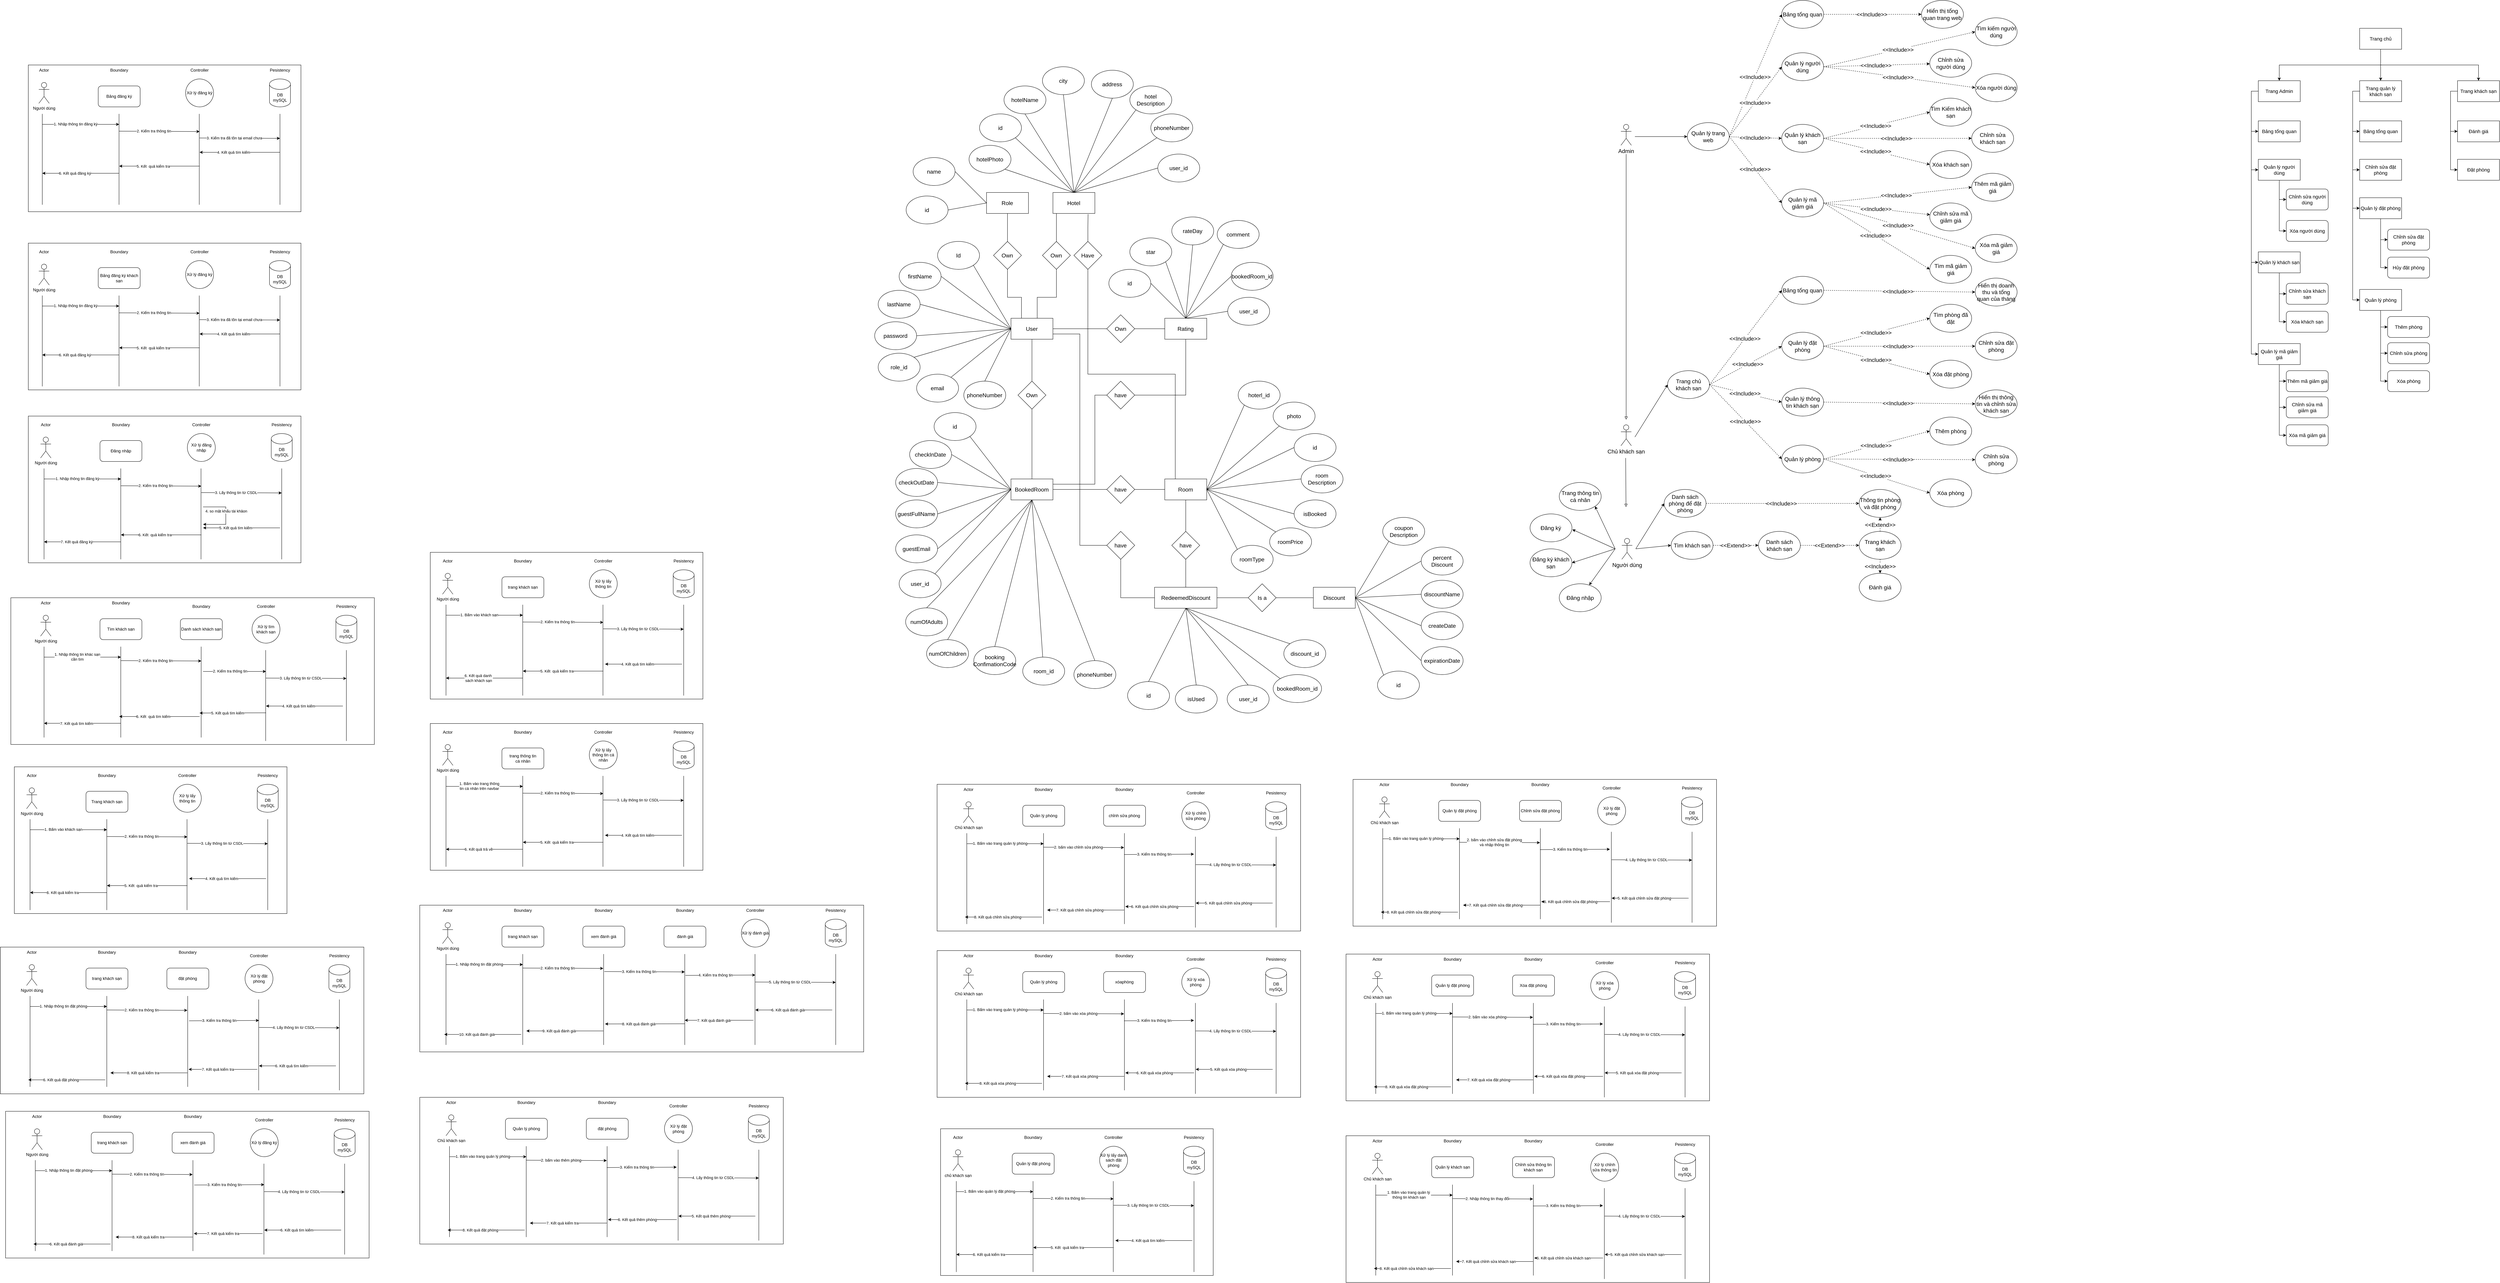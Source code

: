 <mxfile version="24.8.3">
  <diagram name="Trang-1" id="1iPSetiMdpf9adHIg9xG">
    <mxGraphModel dx="1105" dy="1755" grid="1" gridSize="10" guides="1" tooltips="1" connect="1" arrows="1" fold="1" page="1" pageScale="1" pageWidth="827" pageHeight="1169" math="0" shadow="0">
      <root>
        <mxCell id="0" />
        <mxCell id="1" parent="0" />
        <mxCell id="V7r0WRQgswMEHmNes_40-52" value="" style="rounded=0;whiteSpace=wrap;html=1;" parent="1" vertex="1">
          <mxGeometry x="130" y="-465" width="780" height="420" as="geometry" />
        </mxCell>
        <mxCell id="6Y1sCY7NxczDT4jlOH8O-1" value="Người dùng" style="shape=umlActor;verticalLabelPosition=bottom;verticalAlign=top;html=1;outlineConnect=0;fontSize=16;" parent="1" vertex="1">
          <mxGeometry x="4689" y="890" width="30" height="60" as="geometry" />
        </mxCell>
        <mxCell id="W9WCHTceWzW7yV-oWagZ-1" value="Đăng nhập" style="ellipse;whiteSpace=wrap;html=1;fontSize=16;" parent="1" vertex="1">
          <mxGeometry x="4510" y="1020" width="120" height="80" as="geometry" />
        </mxCell>
        <mxCell id="W9WCHTceWzW7yV-oWagZ-2" value="Đăng ký" style="ellipse;whiteSpace=wrap;html=1;fontSize=16;" parent="1" vertex="1">
          <mxGeometry x="4426.43" y="820" width="120" height="80" as="geometry" />
        </mxCell>
        <mxCell id="W9WCHTceWzW7yV-oWagZ-3" value="" style="endArrow=classic;html=1;rounded=0;fontSize=16;" parent="1" target="W9WCHTceWzW7yV-oWagZ-1" edge="1">
          <mxGeometry width="50" height="50" relative="1" as="geometry">
            <mxPoint x="4670" y="920" as="sourcePoint" />
            <mxPoint x="4859" y="930" as="targetPoint" />
          </mxGeometry>
        </mxCell>
        <mxCell id="W9WCHTceWzW7yV-oWagZ-4" value="Chủ khách sạn" style="shape=umlActor;verticalLabelPosition=bottom;verticalAlign=top;html=1;outlineConnect=0;fontSize=16;" parent="1" vertex="1">
          <mxGeometry x="4686.43" y="565" width="30" height="60" as="geometry" />
        </mxCell>
        <mxCell id="W9WCHTceWzW7yV-oWagZ-5" value="" style="endArrow=block;html=1;rounded=0;endFill=0;fontSize=16;" parent="1" edge="1">
          <mxGeometry width="50" height="50" relative="1" as="geometry">
            <mxPoint x="4700.0" y="660" as="sourcePoint" />
            <mxPoint x="4701" y="800" as="targetPoint" />
          </mxGeometry>
        </mxCell>
        <mxCell id="W9WCHTceWzW7yV-oWagZ-6" value="Admin" style="shape=umlActor;verticalLabelPosition=bottom;verticalAlign=top;html=1;outlineConnect=0;fontSize=16;" parent="1" vertex="1">
          <mxGeometry x="4686.43" y="-295" width="30" height="60" as="geometry" />
        </mxCell>
        <mxCell id="W9WCHTceWzW7yV-oWagZ-7" value="" style="endArrow=block;html=1;rounded=0;endFill=0;fontSize=16;" parent="1" edge="1">
          <mxGeometry width="50" height="50" relative="1" as="geometry">
            <mxPoint x="4701.43" y="-210" as="sourcePoint" />
            <mxPoint x="4701.43" y="550" as="targetPoint" />
          </mxGeometry>
        </mxCell>
        <mxCell id="W9WCHTceWzW7yV-oWagZ-11" value="Tìm khách sạn" style="ellipse;whiteSpace=wrap;html=1;fontSize=16;" parent="1" vertex="1">
          <mxGeometry x="4830" y="870" width="120" height="80" as="geometry" />
        </mxCell>
        <mxCell id="W9WCHTceWzW7yV-oWagZ-12" value="Trang khách sạn" style="ellipse;whiteSpace=wrap;html=1;fontSize=16;" parent="1" vertex="1">
          <mxGeometry x="5368" y="870" width="120" height="80" as="geometry" />
        </mxCell>
        <mxCell id="W9WCHTceWzW7yV-oWagZ-13" value="Thông tin phòng và đặt phòng" style="ellipse;whiteSpace=wrap;html=1;fontSize=16;" parent="1" vertex="1">
          <mxGeometry x="5368" y="750" width="120" height="80" as="geometry" />
        </mxCell>
        <mxCell id="W9WCHTceWzW7yV-oWagZ-14" value="Danh sách phòng để đặt phòng" style="ellipse;whiteSpace=wrap;html=1;fontSize=16;" parent="1" vertex="1">
          <mxGeometry x="4810" y="750" width="120" height="80" as="geometry" />
        </mxCell>
        <mxCell id="W9WCHTceWzW7yV-oWagZ-15" value="" style="endArrow=classic;html=1;rounded=0;entryX=0;entryY=0.5;entryDx=0;entryDy=0;fontSize=16;" parent="1" target="W9WCHTceWzW7yV-oWagZ-11" edge="1">
          <mxGeometry width="50" height="50" relative="1" as="geometry">
            <mxPoint x="4729" y="920" as="sourcePoint" />
            <mxPoint x="4779" y="900" as="targetPoint" />
          </mxGeometry>
        </mxCell>
        <mxCell id="W9WCHTceWzW7yV-oWagZ-16" value="" style="endArrow=classic;html=1;rounded=0;entryX=0;entryY=0.5;entryDx=0;entryDy=0;fontSize=16;" parent="1" target="W9WCHTceWzW7yV-oWagZ-14" edge="1">
          <mxGeometry width="50" height="50" relative="1" as="geometry">
            <mxPoint x="4729" y="920" as="sourcePoint" />
            <mxPoint x="4819" y="930" as="targetPoint" />
          </mxGeometry>
        </mxCell>
        <mxCell id="W9WCHTceWzW7yV-oWagZ-18" value="Danh sách khách sạn" style="ellipse;whiteSpace=wrap;html=1;fontSize=16;" parent="1" vertex="1">
          <mxGeometry x="5080" y="870" width="120" height="80" as="geometry" />
        </mxCell>
        <mxCell id="W9WCHTceWzW7yV-oWagZ-20" value="" style="endArrow=classic;startArrow=none;html=1;rounded=0;exitX=1;exitY=0.5;exitDx=0;exitDy=0;dashed=1;startFill=0;entryX=0;entryY=0.5;entryDx=0;entryDy=0;fontSize=16;" parent="1" source="W9WCHTceWzW7yV-oWagZ-11" target="W9WCHTceWzW7yV-oWagZ-18" edge="1">
          <mxGeometry width="50" height="50" relative="1" as="geometry">
            <mxPoint x="4930" y="909.67" as="sourcePoint" />
            <mxPoint x="5060" y="909.67" as="targetPoint" />
          </mxGeometry>
        </mxCell>
        <mxCell id="W9WCHTceWzW7yV-oWagZ-21" value="&lt;font style=&quot;font-size: 16px;&quot;&gt;&amp;lt;&amp;lt;Extend&amp;gt;&amp;gt;&lt;/font&gt;" style="edgeLabel;html=1;align=center;verticalAlign=middle;resizable=0;points=[];fontSize=16;" parent="W9WCHTceWzW7yV-oWagZ-20" vertex="1" connectable="0">
          <mxGeometry x="-0.02" relative="1" as="geometry">
            <mxPoint as="offset" />
          </mxGeometry>
        </mxCell>
        <mxCell id="W9WCHTceWzW7yV-oWagZ-22" value="" style="endArrow=classic;startArrow=none;html=1;rounded=0;exitX=1;exitY=0.5;exitDx=0;exitDy=0;dashed=1;entryX=0;entryY=0.5;entryDx=0;entryDy=0;startFill=0;fontSize=16;" parent="1" source="W9WCHTceWzW7yV-oWagZ-18" target="W9WCHTceWzW7yV-oWagZ-12" edge="1">
          <mxGeometry width="50" height="50" relative="1" as="geometry">
            <mxPoint x="5200" y="909.67" as="sourcePoint" />
            <mxPoint x="5330" y="909.67" as="targetPoint" />
          </mxGeometry>
        </mxCell>
        <mxCell id="W9WCHTceWzW7yV-oWagZ-23" value="&lt;font style=&quot;font-size: 16px;&quot;&gt;&amp;lt;&amp;lt;Extend&amp;gt;&amp;gt;&lt;/font&gt;" style="edgeLabel;html=1;align=center;verticalAlign=middle;resizable=0;points=[];fontSize=16;" parent="W9WCHTceWzW7yV-oWagZ-22" vertex="1" connectable="0">
          <mxGeometry x="-0.02" relative="1" as="geometry">
            <mxPoint as="offset" />
          </mxGeometry>
        </mxCell>
        <mxCell id="W9WCHTceWzW7yV-oWagZ-24" value="" style="endArrow=classic;startArrow=none;html=1;rounded=0;exitX=0.5;exitY=0;exitDx=0;exitDy=0;dashed=1;entryX=0.5;entryY=1;entryDx=0;entryDy=0;startFill=0;fontSize=16;" parent="1" source="W9WCHTceWzW7yV-oWagZ-12" target="W9WCHTceWzW7yV-oWagZ-13" edge="1">
          <mxGeometry width="50" height="50" relative="1" as="geometry">
            <mxPoint x="5240" y="919.67" as="sourcePoint" />
            <mxPoint x="5360" y="920" as="targetPoint" />
          </mxGeometry>
        </mxCell>
        <mxCell id="W9WCHTceWzW7yV-oWagZ-25" value="&amp;lt;&amp;lt;Extend&amp;gt;&amp;gt;" style="edgeLabel;html=1;align=center;verticalAlign=middle;resizable=0;points=[];fontSize=16;" parent="W9WCHTceWzW7yV-oWagZ-24" vertex="1" connectable="0">
          <mxGeometry x="-0.02" relative="1" as="geometry">
            <mxPoint as="offset" />
          </mxGeometry>
        </mxCell>
        <mxCell id="W9WCHTceWzW7yV-oWagZ-26" value="" style="endArrow=classic;startArrow=none;html=1;rounded=0;exitX=1;exitY=0.5;exitDx=0;exitDy=0;dashed=1;startFill=0;entryX=0;entryY=0.5;entryDx=0;entryDy=0;fontSize=16;" parent="1" source="W9WCHTceWzW7yV-oWagZ-14" target="W9WCHTceWzW7yV-oWagZ-13" edge="1">
          <mxGeometry width="50" height="50" relative="1" as="geometry">
            <mxPoint x="5010" y="789.55" as="sourcePoint" />
            <mxPoint x="5140" y="789.55" as="targetPoint" />
          </mxGeometry>
        </mxCell>
        <mxCell id="W9WCHTceWzW7yV-oWagZ-27" value="&lt;font style=&quot;font-size: 16px;&quot;&gt;&amp;lt;&amp;lt;Include&amp;gt;&amp;gt;&lt;/font&gt;" style="edgeLabel;html=1;align=center;verticalAlign=middle;resizable=0;points=[];fontSize=16;" parent="W9WCHTceWzW7yV-oWagZ-26" vertex="1" connectable="0">
          <mxGeometry x="-0.02" relative="1" as="geometry">
            <mxPoint as="offset" />
          </mxGeometry>
        </mxCell>
        <mxCell id="W9WCHTceWzW7yV-oWagZ-29" value="Đăng ký khách sạn" style="ellipse;whiteSpace=wrap;html=1;fontSize=16;" parent="1" vertex="1">
          <mxGeometry x="4426.43" y="920" width="120" height="80" as="geometry" />
        </mxCell>
        <mxCell id="tf3FDDnmbRWH4UAkLnts-26" style="edgeStyle=orthogonalEdgeStyle;rounded=0;orthogonalLoop=1;jettySize=auto;html=1;exitX=1;exitY=0.75;exitDx=0;exitDy=0;entryX=0;entryY=0.5;entryDx=0;entryDy=0;endArrow=none;endFill=0;" parent="1" source="kLgQOa51LK79dz60UhgS-1" target="tf3FDDnmbRWH4UAkLnts-24" edge="1">
          <mxGeometry relative="1" as="geometry" />
        </mxCell>
        <mxCell id="kLgQOa51LK79dz60UhgS-1" value="User" style="rounded=0;whiteSpace=wrap;html=1;fontSize=16;" parent="1" vertex="1">
          <mxGeometry x="2941.43" y="260" width="120" height="60" as="geometry" />
        </mxCell>
        <mxCell id="kLgQOa51LK79dz60UhgS-2" value="Role" style="rounded=0;whiteSpace=wrap;html=1;fontSize=16;" parent="1" vertex="1">
          <mxGeometry x="2871.43" y="-100" width="120" height="60" as="geometry" />
        </mxCell>
        <mxCell id="kLgQOa51LK79dz60UhgS-3" value="BookedRoom" style="rounded=0;whiteSpace=wrap;html=1;fontSize=16;" parent="1" vertex="1">
          <mxGeometry x="2941.43" y="720" width="120" height="60" as="geometry" />
        </mxCell>
        <mxCell id="kLgQOa51LK79dz60UhgS-4" value="Own" style="rhombus;whiteSpace=wrap;html=1;fontSize=16;" parent="1" vertex="1">
          <mxGeometry x="2891.43" y="40" width="80" height="80" as="geometry" />
        </mxCell>
        <mxCell id="kLgQOa51LK79dz60UhgS-5" value="Own" style="rhombus;whiteSpace=wrap;html=1;fontSize=16;" parent="1" vertex="1">
          <mxGeometry x="2961.43" y="440" width="80" height="80" as="geometry" />
        </mxCell>
        <mxCell id="kLgQOa51LK79dz60UhgS-6" value="" style="endArrow=none;html=1;rounded=0;entryX=0.5;entryY=1;entryDx=0;entryDy=0;fontSize=16;" parent="1" source="kLgQOa51LK79dz60UhgS-4" target="kLgQOa51LK79dz60UhgS-2" edge="1">
          <mxGeometry width="50" height="50" relative="1" as="geometry">
            <mxPoint x="2781.43" y="10" as="sourcePoint" />
            <mxPoint x="2831.43" y="-40" as="targetPoint" />
          </mxGeometry>
        </mxCell>
        <mxCell id="kLgQOa51LK79dz60UhgS-8" value="" style="endArrow=none;html=1;rounded=0;entryX=0.5;entryY=1;entryDx=0;entryDy=0;exitX=0.5;exitY=0;exitDx=0;exitDy=0;fontSize=16;" parent="1" source="kLgQOa51LK79dz60UhgS-5" target="kLgQOa51LK79dz60UhgS-1" edge="1">
          <mxGeometry width="50" height="50" relative="1" as="geometry">
            <mxPoint x="3091.43" y="420" as="sourcePoint" />
            <mxPoint x="3091.43" y="370" as="targetPoint" />
          </mxGeometry>
        </mxCell>
        <mxCell id="kLgQOa51LK79dz60UhgS-9" value="" style="endArrow=none;html=1;rounded=0;entryX=0.5;entryY=1;entryDx=0;entryDy=0;exitX=0.5;exitY=0;exitDx=0;exitDy=0;fontSize=16;" parent="1" source="kLgQOa51LK79dz60UhgS-3" target="kLgQOa51LK79dz60UhgS-5" edge="1">
          <mxGeometry width="50" height="50" relative="1" as="geometry">
            <mxPoint x="3011.43" y="450" as="sourcePoint" />
            <mxPoint x="3011.43" y="400" as="targetPoint" />
          </mxGeometry>
        </mxCell>
        <mxCell id="kLgQOa51LK79dz60UhgS-10" value="Rating" style="rounded=0;whiteSpace=wrap;html=1;fontSize=16;" parent="1" vertex="1">
          <mxGeometry x="3381.43" y="260" width="120" height="60" as="geometry" />
        </mxCell>
        <mxCell id="kLgQOa51LK79dz60UhgS-12" value="Room" style="rounded=0;whiteSpace=wrap;html=1;fontSize=16;" parent="1" vertex="1">
          <mxGeometry x="3381.43" y="720" width="120" height="60" as="geometry" />
        </mxCell>
        <mxCell id="kLgQOa51LK79dz60UhgS-13" value="Discount" style="rounded=0;whiteSpace=wrap;html=1;fontSize=16;" parent="1" vertex="1">
          <mxGeometry x="3806.43" y="1030" width="120" height="60" as="geometry" />
        </mxCell>
        <mxCell id="kLgQOa51LK79dz60UhgS-14" value="Hotel" style="rounded=0;whiteSpace=wrap;html=1;fontSize=16;" parent="1" vertex="1">
          <mxGeometry x="3061.43" y="-100" width="120" height="60" as="geometry" />
        </mxCell>
        <mxCell id="kLgQOa51LK79dz60UhgS-15" value="id" style="ellipse;whiteSpace=wrap;html=1;fontSize=16;" parent="1" vertex="1">
          <mxGeometry x="2641.43" y="-90" width="120" height="80" as="geometry" />
        </mxCell>
        <mxCell id="kLgQOa51LK79dz60UhgS-18" value="name" style="ellipse;whiteSpace=wrap;html=1;fontSize=16;" parent="1" vertex="1">
          <mxGeometry x="2661.43" y="-200" width="120" height="80" as="geometry" />
        </mxCell>
        <mxCell id="kLgQOa51LK79dz60UhgS-20" value="" style="endArrow=none;html=1;rounded=0;exitX=0;exitY=0.5;exitDx=0;exitDy=0;entryX=1;entryY=0.5;entryDx=0;entryDy=0;fontSize=16;" parent="1" source="kLgQOa51LK79dz60UhgS-2" target="kLgQOa51LK79dz60UhgS-15" edge="1">
          <mxGeometry width="50" height="50" relative="1" as="geometry">
            <mxPoint x="2851.43" y="-130" as="sourcePoint" />
            <mxPoint x="2901.43" y="-180" as="targetPoint" />
          </mxGeometry>
        </mxCell>
        <mxCell id="kLgQOa51LK79dz60UhgS-21" value="" style="endArrow=none;html=1;rounded=0;exitX=0;exitY=0.5;exitDx=0;exitDy=0;entryX=1;entryY=0.5;entryDx=0;entryDy=0;fontSize=16;" parent="1" source="kLgQOa51LK79dz60UhgS-2" target="kLgQOa51LK79dz60UhgS-18" edge="1">
          <mxGeometry width="50" height="50" relative="1" as="geometry">
            <mxPoint x="2951.43" y="-110" as="sourcePoint" />
            <mxPoint x="2851.43" y="-180" as="targetPoint" />
          </mxGeometry>
        </mxCell>
        <mxCell id="kLgQOa51LK79dz60UhgS-22" value="Id" style="ellipse;whiteSpace=wrap;html=1;fontSize=16;" parent="1" vertex="1">
          <mxGeometry x="2731.43" y="40" width="120" height="80" as="geometry" />
        </mxCell>
        <mxCell id="kLgQOa51LK79dz60UhgS-23" value="firstName" style="ellipse;whiteSpace=wrap;html=1;fontSize=16;" parent="1" vertex="1">
          <mxGeometry x="2621.43" y="100" width="120" height="80" as="geometry" />
        </mxCell>
        <mxCell id="kLgQOa51LK79dz60UhgS-24" value="lastName" style="ellipse;whiteSpace=wrap;html=1;fontSize=16;" parent="1" vertex="1">
          <mxGeometry x="2561.43" y="180" width="120" height="80" as="geometry" />
        </mxCell>
        <mxCell id="kLgQOa51LK79dz60UhgS-25" value="password" style="ellipse;whiteSpace=wrap;html=1;fontSize=16;" parent="1" vertex="1">
          <mxGeometry x="2551.43" y="270" width="120" height="80" as="geometry" />
        </mxCell>
        <mxCell id="kLgQOa51LK79dz60UhgS-26" value="phoneNumber" style="ellipse;whiteSpace=wrap;html=1;fontSize=16;" parent="1" vertex="1">
          <mxGeometry x="2806.43" y="440" width="120" height="80" as="geometry" />
        </mxCell>
        <mxCell id="kLgQOa51LK79dz60UhgS-27" value="role_id" style="ellipse;whiteSpace=wrap;html=1;fontSize=16;" parent="1" vertex="1">
          <mxGeometry x="2561.43" y="360" width="120" height="80" as="geometry" />
        </mxCell>
        <mxCell id="kLgQOa51LK79dz60UhgS-28" value="" style="endArrow=none;html=1;rounded=0;exitX=0;exitY=0.5;exitDx=0;exitDy=0;entryX=1;entryY=1;entryDx=0;entryDy=0;" parent="1" source="kLgQOa51LK79dz60UhgS-1" target="kLgQOa51LK79dz60UhgS-22" edge="1">
          <mxGeometry width="50" height="50" relative="1" as="geometry">
            <mxPoint x="2891.43" y="240" as="sourcePoint" />
            <mxPoint x="2941.43" y="190" as="targetPoint" />
          </mxGeometry>
        </mxCell>
        <mxCell id="kLgQOa51LK79dz60UhgS-29" value="" style="endArrow=none;html=1;rounded=0;exitX=0;exitY=0.5;exitDx=0;exitDy=0;entryX=1;entryY=0.5;entryDx=0;entryDy=0;" parent="1" source="kLgQOa51LK79dz60UhgS-1" target="kLgQOa51LK79dz60UhgS-23" edge="1">
          <mxGeometry width="50" height="50" relative="1" as="geometry">
            <mxPoint x="2951.43" y="300" as="sourcePoint" />
            <mxPoint x="2881.43" y="150" as="targetPoint" />
          </mxGeometry>
        </mxCell>
        <mxCell id="kLgQOa51LK79dz60UhgS-30" value="" style="endArrow=none;html=1;rounded=0;entryX=1;entryY=0.5;entryDx=0;entryDy=0;" parent="1" target="kLgQOa51LK79dz60UhgS-24" edge="1">
          <mxGeometry width="50" height="50" relative="1" as="geometry">
            <mxPoint x="2941.43" y="290" as="sourcePoint" />
            <mxPoint x="2821.43" y="200" as="targetPoint" />
          </mxGeometry>
        </mxCell>
        <mxCell id="kLgQOa51LK79dz60UhgS-31" value="" style="endArrow=none;html=1;rounded=0;entryX=1;entryY=0.5;entryDx=0;entryDy=0;" parent="1" target="kLgQOa51LK79dz60UhgS-25" edge="1">
          <mxGeometry width="50" height="50" relative="1" as="geometry">
            <mxPoint x="2941.43" y="290" as="sourcePoint" />
            <mxPoint x="2772.43" y="295" as="targetPoint" />
          </mxGeometry>
        </mxCell>
        <mxCell id="kLgQOa51LK79dz60UhgS-32" value="" style="endArrow=none;html=1;rounded=0;entryX=1;entryY=0;entryDx=0;entryDy=0;" parent="1" target="kLgQOa51LK79dz60UhgS-27" edge="1">
          <mxGeometry width="50" height="50" relative="1" as="geometry">
            <mxPoint x="2941.43" y="290" as="sourcePoint" />
            <mxPoint x="2801.43" y="400" as="targetPoint" />
          </mxGeometry>
        </mxCell>
        <mxCell id="kLgQOa51LK79dz60UhgS-33" value="" style="endArrow=none;html=1;rounded=0;exitX=0;exitY=0.5;exitDx=0;exitDy=0;entryX=0.5;entryY=0;entryDx=0;entryDy=0;" parent="1" source="kLgQOa51LK79dz60UhgS-1" target="kLgQOa51LK79dz60UhgS-26" edge="1">
          <mxGeometry width="50" height="50" relative="1" as="geometry">
            <mxPoint x="2951.43" y="300" as="sourcePoint" />
            <mxPoint x="2923.43" y="138" as="targetPoint" />
          </mxGeometry>
        </mxCell>
        <mxCell id="kLgQOa51LK79dz60UhgS-35" value="id" style="ellipse;whiteSpace=wrap;html=1;fontSize=16;" parent="1" vertex="1">
          <mxGeometry x="2721.43" y="530" width="120" height="80" as="geometry" />
        </mxCell>
        <mxCell id="kLgQOa51LK79dz60UhgS-36" value="checkInDate" style="ellipse;whiteSpace=wrap;html=1;fontSize=16;" parent="1" vertex="1">
          <mxGeometry x="2651.43" y="610" width="120" height="80" as="geometry" />
        </mxCell>
        <mxCell id="kLgQOa51LK79dz60UhgS-37" value="checkOutDate" style="ellipse;whiteSpace=wrap;html=1;fontSize=16;" parent="1" vertex="1">
          <mxGeometry x="2611.43" y="690" width="120" height="80" as="geometry" />
        </mxCell>
        <mxCell id="kLgQOa51LK79dz60UhgS-38" value="guestFullName" style="ellipse;whiteSpace=wrap;html=1;fontSize=16;" parent="1" vertex="1">
          <mxGeometry x="2611.43" y="780" width="120" height="80" as="geometry" />
        </mxCell>
        <mxCell id="kLgQOa51LK79dz60UhgS-39" value="guestEmail" style="ellipse;whiteSpace=wrap;html=1;fontSize=16;" parent="1" vertex="1">
          <mxGeometry x="2611.43" y="880" width="120" height="80" as="geometry" />
        </mxCell>
        <mxCell id="kLgQOa51LK79dz60UhgS-40" value="numOfAdults" style="ellipse;whiteSpace=wrap;html=1;fontSize=16;" parent="1" vertex="1">
          <mxGeometry x="2640" y="1089" width="120" height="80" as="geometry" />
        </mxCell>
        <mxCell id="kLgQOa51LK79dz60UhgS-41" value="numOfChildren" style="ellipse;whiteSpace=wrap;html=1;fontSize=16;" parent="1" vertex="1">
          <mxGeometry x="2700" y="1180" width="120" height="80" as="geometry" />
        </mxCell>
        <mxCell id="kLgQOa51LK79dz60UhgS-42" value="booking&lt;div&gt;ConfimationCode&lt;/div&gt;" style="ellipse;whiteSpace=wrap;html=1;fontSize=16;" parent="1" vertex="1">
          <mxGeometry x="2835" y="1200" width="120" height="80" as="geometry" />
        </mxCell>
        <mxCell id="kLgQOa51LK79dz60UhgS-43" value="phoneNumber" style="ellipse;whiteSpace=wrap;html=1;fontSize=16;" parent="1" vertex="1">
          <mxGeometry x="3121.43" y="1240" width="120" height="80" as="geometry" />
        </mxCell>
        <mxCell id="kLgQOa51LK79dz60UhgS-44" value="room_id" style="ellipse;whiteSpace=wrap;html=1;fontSize=16;" parent="1" vertex="1">
          <mxGeometry x="2975" y="1230" width="120" height="80" as="geometry" />
        </mxCell>
        <mxCell id="kLgQOa51LK79dz60UhgS-45" value="user_id" style="ellipse;whiteSpace=wrap;html=1;fontSize=16;" parent="1" vertex="1">
          <mxGeometry x="2621.43" y="980" width="120" height="80" as="geometry" />
        </mxCell>
        <mxCell id="kLgQOa51LK79dz60UhgS-46" value="" style="endArrow=none;html=1;rounded=0;exitX=1;exitY=1;exitDx=0;exitDy=0;entryX=0;entryY=0.5;entryDx=0;entryDy=0;" parent="1" source="kLgQOa51LK79dz60UhgS-35" target="kLgQOa51LK79dz60UhgS-3" edge="1">
          <mxGeometry width="50" height="50" relative="1" as="geometry">
            <mxPoint x="2851.43" y="700" as="sourcePoint" />
            <mxPoint x="2901.43" y="650" as="targetPoint" />
          </mxGeometry>
        </mxCell>
        <mxCell id="kLgQOa51LK79dz60UhgS-47" value="" style="endArrow=none;html=1;rounded=0;exitX=1;exitY=0.5;exitDx=0;exitDy=0;" parent="1" source="kLgQOa51LK79dz60UhgS-36" edge="1">
          <mxGeometry width="50" height="50" relative="1" as="geometry">
            <mxPoint x="2843.43" y="658" as="sourcePoint" />
            <mxPoint x="2941.43" y="750" as="targetPoint" />
          </mxGeometry>
        </mxCell>
        <mxCell id="kLgQOa51LK79dz60UhgS-48" value="" style="endArrow=none;html=1;rounded=0;exitX=1;exitY=0.5;exitDx=0;exitDy=0;entryX=0;entryY=0.5;entryDx=0;entryDy=0;" parent="1" source="kLgQOa51LK79dz60UhgS-37" target="kLgQOa51LK79dz60UhgS-3" edge="1">
          <mxGeometry width="50" height="50" relative="1" as="geometry">
            <mxPoint x="2791.43" y="720" as="sourcePoint" />
            <mxPoint x="2951.43" y="760" as="targetPoint" />
          </mxGeometry>
        </mxCell>
        <mxCell id="kLgQOa51LK79dz60UhgS-49" value="" style="endArrow=none;html=1;rounded=0;exitX=1;exitY=0.5;exitDx=0;exitDy=0;" parent="1" source="kLgQOa51LK79dz60UhgS-38" edge="1">
          <mxGeometry width="50" height="50" relative="1" as="geometry">
            <mxPoint x="2801.43" y="730" as="sourcePoint" />
            <mxPoint x="2941.43" y="750" as="targetPoint" />
          </mxGeometry>
        </mxCell>
        <mxCell id="kLgQOa51LK79dz60UhgS-50" value="" style="endArrow=none;html=1;rounded=0;exitX=1;exitY=0.5;exitDx=0;exitDy=0;entryX=0;entryY=0.5;entryDx=0;entryDy=0;" parent="1" source="kLgQOa51LK79dz60UhgS-39" target="kLgQOa51LK79dz60UhgS-3" edge="1">
          <mxGeometry width="50" height="50" relative="1" as="geometry">
            <mxPoint x="2741.43" y="830" as="sourcePoint" />
            <mxPoint x="2951.43" y="760" as="targetPoint" />
          </mxGeometry>
        </mxCell>
        <mxCell id="kLgQOa51LK79dz60UhgS-51" value="" style="endArrow=none;html=1;rounded=0;exitX=1;exitY=0;exitDx=0;exitDy=0;" parent="1" source="kLgQOa51LK79dz60UhgS-45" edge="1">
          <mxGeometry width="50" height="50" relative="1" as="geometry">
            <mxPoint x="2772.43" y="920" as="sourcePoint" />
            <mxPoint x="2941.43" y="750" as="targetPoint" />
          </mxGeometry>
        </mxCell>
        <mxCell id="kLgQOa51LK79dz60UhgS-52" value="" style="endArrow=none;html=1;rounded=0;exitX=0.5;exitY=0;exitDx=0;exitDy=0;entryX=0.5;entryY=1;entryDx=0;entryDy=0;" parent="1" source="kLgQOa51LK79dz60UhgS-40" target="kLgQOa51LK79dz60UhgS-3" edge="1">
          <mxGeometry width="50" height="50" relative="1" as="geometry">
            <mxPoint x="2814.43" y="981" as="sourcePoint" />
            <mxPoint x="2951.43" y="760" as="targetPoint" />
          </mxGeometry>
        </mxCell>
        <mxCell id="kLgQOa51LK79dz60UhgS-53" value="" style="endArrow=none;html=1;rounded=0;exitX=0.5;exitY=0;exitDx=0;exitDy=0;entryX=0.5;entryY=1;entryDx=0;entryDy=0;" parent="1" source="kLgQOa51LK79dz60UhgS-41" target="kLgQOa51LK79dz60UhgS-3" edge="1">
          <mxGeometry width="50" height="50" relative="1" as="geometry">
            <mxPoint x="2881.43" y="1040" as="sourcePoint" />
            <mxPoint x="3011.43" y="790" as="targetPoint" />
          </mxGeometry>
        </mxCell>
        <mxCell id="kLgQOa51LK79dz60UhgS-54" value="" style="endArrow=none;html=1;rounded=0;exitX=0.5;exitY=0;exitDx=0;exitDy=0;entryX=0.5;entryY=1;entryDx=0;entryDy=0;" parent="1" source="kLgQOa51LK79dz60UhgS-42" target="kLgQOa51LK79dz60UhgS-3" edge="1">
          <mxGeometry width="50" height="50" relative="1" as="geometry">
            <mxPoint x="3011.43" y="1050" as="sourcePoint" />
            <mxPoint x="3011.43" y="790" as="targetPoint" />
          </mxGeometry>
        </mxCell>
        <mxCell id="kLgQOa51LK79dz60UhgS-55" value="" style="endArrow=none;html=1;rounded=0;exitX=0.5;exitY=0;exitDx=0;exitDy=0;entryX=0.5;entryY=1;entryDx=0;entryDy=0;" parent="1" source="kLgQOa51LK79dz60UhgS-43" target="kLgQOa51LK79dz60UhgS-3" edge="1">
          <mxGeometry width="50" height="50" relative="1" as="geometry">
            <mxPoint x="3151.43" y="1030" as="sourcePoint" />
            <mxPoint x="3011.43" y="790" as="targetPoint" />
          </mxGeometry>
        </mxCell>
        <mxCell id="kLgQOa51LK79dz60UhgS-56" value="" style="endArrow=none;html=1;rounded=0;entryX=0.5;entryY=1;entryDx=0;entryDy=0;" parent="1" source="kLgQOa51LK79dz60UhgS-44" target="kLgQOa51LK79dz60UhgS-3" edge="1">
          <mxGeometry width="50" height="50" relative="1" as="geometry">
            <mxPoint x="3185.43" y="990" as="sourcePoint" />
            <mxPoint x="3011.43" y="790" as="targetPoint" />
          </mxGeometry>
        </mxCell>
        <mxCell id="kLgQOa51LK79dz60UhgS-58" value="id" style="ellipse;whiteSpace=wrap;html=1;fontSize=16;" parent="1" vertex="1">
          <mxGeometry x="3990" y="1270" width="120" height="80" as="geometry" />
        </mxCell>
        <mxCell id="kLgQOa51LK79dz60UhgS-59" value="percent&lt;div&gt;Discount&lt;/div&gt;" style="ellipse;whiteSpace=wrap;html=1;fontSize=16;" parent="1" vertex="1">
          <mxGeometry x="4115" y="915" width="120" height="80" as="geometry" />
        </mxCell>
        <mxCell id="kLgQOa51LK79dz60UhgS-60" value="coupon&lt;div&gt;Description&lt;/div&gt;" style="ellipse;whiteSpace=wrap;html=1;fontSize=16;" parent="1" vertex="1">
          <mxGeometry x="4005.0" y="830" width="120" height="80" as="geometry" />
        </mxCell>
        <mxCell id="kLgQOa51LK79dz60UhgS-61" value="discountName" style="ellipse;whiteSpace=wrap;html=1;fontSize=16;" parent="1" vertex="1">
          <mxGeometry x="4115" y="1010" width="120" height="80" as="geometry" />
        </mxCell>
        <mxCell id="kLgQOa51LK79dz60UhgS-62" value="" style="endArrow=none;html=1;rounded=0;exitX=0;exitY=0;exitDx=0;exitDy=0;entryX=1;entryY=0.5;entryDx=0;entryDy=0;" parent="1" source="kLgQOa51LK79dz60UhgS-58" target="kLgQOa51LK79dz60UhgS-13" edge="1">
          <mxGeometry width="50" height="50" relative="1" as="geometry">
            <mxPoint x="4756.43" y="1140" as="sourcePoint" />
            <mxPoint x="4806.43" y="1090" as="targetPoint" />
          </mxGeometry>
        </mxCell>
        <mxCell id="kLgQOa51LK79dz60UhgS-63" value="" style="endArrow=none;html=1;rounded=0;exitX=0;exitY=0.5;exitDx=0;exitDy=0;entryX=1;entryY=0.5;entryDx=0;entryDy=0;" parent="1" source="kLgQOa51LK79dz60UhgS-59" target="kLgQOa51LK79dz60UhgS-13" edge="1">
          <mxGeometry width="50" height="50" relative="1" as="geometry">
            <mxPoint x="4696.43" y="1140" as="sourcePoint" />
            <mxPoint x="4816.43" y="1190" as="targetPoint" />
          </mxGeometry>
        </mxCell>
        <mxCell id="kLgQOa51LK79dz60UhgS-64" value="" style="endArrow=none;html=1;rounded=0;exitX=0;exitY=1;exitDx=0;exitDy=0;entryX=1;entryY=0.5;entryDx=0;entryDy=0;" parent="1" source="kLgQOa51LK79dz60UhgS-60" target="kLgQOa51LK79dz60UhgS-13" edge="1">
          <mxGeometry width="50" height="50" relative="1" as="geometry">
            <mxPoint x="4736.43" y="1070" as="sourcePoint" />
            <mxPoint x="4816.43" y="1190" as="targetPoint" />
          </mxGeometry>
        </mxCell>
        <mxCell id="kLgQOa51LK79dz60UhgS-65" value="" style="endArrow=none;html=1;rounded=0;exitX=0;exitY=0.5;exitDx=0;exitDy=0;entryX=1;entryY=0.5;entryDx=0;entryDy=0;" parent="1" source="kLgQOa51LK79dz60UhgS-61" target="kLgQOa51LK79dz60UhgS-13" edge="1">
          <mxGeometry width="50" height="50" relative="1" as="geometry">
            <mxPoint x="4886.43" y="1070" as="sourcePoint" />
            <mxPoint x="4816.43" y="1190" as="targetPoint" />
          </mxGeometry>
        </mxCell>
        <mxCell id="kLgQOa51LK79dz60UhgS-66" value="id" style="ellipse;whiteSpace=wrap;html=1;fontSize=16;" parent="1" vertex="1">
          <mxGeometry x="3221.43" y="120" width="120" height="80" as="geometry" />
        </mxCell>
        <mxCell id="kLgQOa51LK79dz60UhgS-67" value="star" style="ellipse;whiteSpace=wrap;html=1;fontSize=16;" parent="1" vertex="1">
          <mxGeometry x="3281.43" y="30" width="120" height="80" as="geometry" />
        </mxCell>
        <mxCell id="kLgQOa51LK79dz60UhgS-68" value="comment" style="ellipse;whiteSpace=wrap;html=1;fontSize=16;" parent="1" vertex="1">
          <mxGeometry x="3531.43" y="-20" width="120" height="80" as="geometry" />
        </mxCell>
        <mxCell id="kLgQOa51LK79dz60UhgS-69" value="rateDay" style="ellipse;whiteSpace=wrap;html=1;fontSize=16;" parent="1" vertex="1">
          <mxGeometry x="3401.43" y="-30" width="120" height="80" as="geometry" />
        </mxCell>
        <mxCell id="kLgQOa51LK79dz60UhgS-71" value="bookedRoom_id" style="ellipse;whiteSpace=wrap;html=1;fontSize=16;" parent="1" vertex="1">
          <mxGeometry x="3571.43" y="100" width="120" height="80" as="geometry" />
        </mxCell>
        <mxCell id="kLgQOa51LK79dz60UhgS-72" value="user_id" style="ellipse;whiteSpace=wrap;html=1;fontSize=16;" parent="1" vertex="1">
          <mxGeometry x="3561.43" y="200" width="120" height="80" as="geometry" />
        </mxCell>
        <mxCell id="kLgQOa51LK79dz60UhgS-73" value="" style="endArrow=none;html=1;rounded=0;entryX=1;entryY=0.5;entryDx=0;entryDy=0;fontSize=16;exitX=0.5;exitY=0;exitDx=0;exitDy=0;" parent="1" source="kLgQOa51LK79dz60UhgS-10" target="kLgQOa51LK79dz60UhgS-66" edge="1">
          <mxGeometry width="50" height="50" relative="1" as="geometry">
            <mxPoint x="3441.43" y="225" as="sourcePoint" />
            <mxPoint x="2991.43" y="120" as="targetPoint" />
          </mxGeometry>
        </mxCell>
        <mxCell id="kLgQOa51LK79dz60UhgS-75" value="" style="endArrow=none;html=1;rounded=0;entryX=0.5;entryY=1;entryDx=0;entryDy=0;fontSize=16;exitX=0.5;exitY=0;exitDx=0;exitDy=0;" parent="1" source="kLgQOa51LK79dz60UhgS-10" target="kLgQOa51LK79dz60UhgS-69" edge="1">
          <mxGeometry width="50" height="50" relative="1" as="geometry">
            <mxPoint x="3441.43" y="225" as="sourcePoint" />
            <mxPoint x="3301.43" y="128" as="targetPoint" />
            <Array as="points" />
          </mxGeometry>
        </mxCell>
        <mxCell id="kLgQOa51LK79dz60UhgS-76" value="" style="endArrow=none;html=1;rounded=0;entryX=0;entryY=1;entryDx=0;entryDy=0;fontSize=16;exitX=0.5;exitY=0;exitDx=0;exitDy=0;" parent="1" source="kLgQOa51LK79dz60UhgS-10" target="kLgQOa51LK79dz60UhgS-68" edge="1">
          <mxGeometry width="50" height="50" relative="1" as="geometry">
            <mxPoint x="3441.43" y="225" as="sourcePoint" />
            <mxPoint x="3311.43" y="138" as="targetPoint" />
          </mxGeometry>
        </mxCell>
        <mxCell id="kLgQOa51LK79dz60UhgS-77" value="" style="endArrow=none;html=1;rounded=0;entryX=0;entryY=0.5;entryDx=0;entryDy=0;fontSize=16;" parent="1" target="kLgQOa51LK79dz60UhgS-71" edge="1">
          <mxGeometry width="50" height="50" relative="1" as="geometry">
            <mxPoint x="3441.43" y="260" as="sourcePoint" />
            <mxPoint x="3531.43" y="60" as="targetPoint" />
          </mxGeometry>
        </mxCell>
        <mxCell id="kLgQOa51LK79dz60UhgS-78" value="" style="endArrow=none;html=1;rounded=0;entryX=0;entryY=0.5;entryDx=0;entryDy=0;fontSize=16;exitX=0.5;exitY=0;exitDx=0;exitDy=0;" parent="1" source="kLgQOa51LK79dz60UhgS-10" target="kLgQOa51LK79dz60UhgS-72" edge="1">
          <mxGeometry width="50" height="50" relative="1" as="geometry">
            <mxPoint x="3441.43" y="225" as="sourcePoint" />
            <mxPoint x="3561.43" y="100" as="targetPoint" />
          </mxGeometry>
        </mxCell>
        <mxCell id="kLgQOa51LK79dz60UhgS-79" value="id" style="ellipse;whiteSpace=wrap;html=1;fontSize=16;" parent="1" vertex="1">
          <mxGeometry x="3751.43" y="590" width="120" height="80" as="geometry" />
        </mxCell>
        <mxCell id="kLgQOa51LK79dz60UhgS-80" value="isBooked" style="ellipse;whiteSpace=wrap;html=1;fontSize=16;" parent="1" vertex="1">
          <mxGeometry x="3751.43" y="780" width="120" height="80" as="geometry" />
        </mxCell>
        <mxCell id="kLgQOa51LK79dz60UhgS-81" value="roomPrice" style="ellipse;whiteSpace=wrap;html=1;fontSize=16;" parent="1" vertex="1">
          <mxGeometry x="3681.43" y="860" width="120" height="80" as="geometry" />
        </mxCell>
        <mxCell id="kLgQOa51LK79dz60UhgS-82" value="roomType" style="ellipse;whiteSpace=wrap;html=1;fontSize=16;" parent="1" vertex="1">
          <mxGeometry x="3571.43" y="910" width="120" height="80" as="geometry" />
        </mxCell>
        <mxCell id="kLgQOa51LK79dz60UhgS-83" value="room&lt;div&gt;Description&lt;/div&gt;" style="ellipse;whiteSpace=wrap;html=1;fontSize=16;" parent="1" vertex="1">
          <mxGeometry x="3771.43" y="680" width="120" height="80" as="geometry" />
        </mxCell>
        <mxCell id="kLgQOa51LK79dz60UhgS-84" value="photo" style="ellipse;whiteSpace=wrap;html=1;fontSize=16;" parent="1" vertex="1">
          <mxGeometry x="3691.43" y="500" width="120" height="80" as="geometry" />
        </mxCell>
        <mxCell id="kLgQOa51LK79dz60UhgS-85" value="hoterl_id" style="ellipse;whiteSpace=wrap;html=1;fontSize=16;" parent="1" vertex="1">
          <mxGeometry x="3591.43" y="440" width="120" height="80" as="geometry" />
        </mxCell>
        <mxCell id="kLgQOa51LK79dz60UhgS-87" value="id" style="ellipse;whiteSpace=wrap;html=1;fontSize=16;" parent="1" vertex="1">
          <mxGeometry x="2851.43" y="-325" width="120" height="80" as="geometry" />
        </mxCell>
        <mxCell id="kLgQOa51LK79dz60UhgS-88" value="hotelName" style="ellipse;whiteSpace=wrap;html=1;fontSize=16;" parent="1" vertex="1">
          <mxGeometry x="2921.43" y="-405" width="120" height="80" as="geometry" />
        </mxCell>
        <mxCell id="kLgQOa51LK79dz60UhgS-89" value="city" style="ellipse;whiteSpace=wrap;html=1;fontSize=16;" parent="1" vertex="1">
          <mxGeometry x="3031.43" y="-460" width="120" height="80" as="geometry" />
        </mxCell>
        <mxCell id="kLgQOa51LK79dz60UhgS-90" value="address" style="ellipse;whiteSpace=wrap;html=1;fontSize=16;" parent="1" vertex="1">
          <mxGeometry x="3171.43" y="-450" width="120" height="80" as="geometry" />
        </mxCell>
        <mxCell id="kLgQOa51LK79dz60UhgS-91" value="hotel&lt;div&gt;Description&lt;/div&gt;" style="ellipse;whiteSpace=wrap;html=1;fontSize=16;" parent="1" vertex="1">
          <mxGeometry x="3281.43" y="-405" width="120" height="80" as="geometry" />
        </mxCell>
        <mxCell id="kLgQOa51LK79dz60UhgS-92" value="phoneNumber" style="ellipse;whiteSpace=wrap;html=1;fontSize=16;" parent="1" vertex="1">
          <mxGeometry x="3341.43" y="-325" width="120" height="80" as="geometry" />
        </mxCell>
        <mxCell id="kLgQOa51LK79dz60UhgS-93" value="user_id" style="ellipse;whiteSpace=wrap;html=1;fontSize=16;" parent="1" vertex="1">
          <mxGeometry x="3361.43" y="-210" width="120" height="80" as="geometry" />
        </mxCell>
        <mxCell id="kLgQOa51LK79dz60UhgS-94" value="hotelPhoto" style="ellipse;whiteSpace=wrap;html=1;fontSize=16;" parent="1" vertex="1">
          <mxGeometry x="2821.43" y="-235" width="120" height="80" as="geometry" />
        </mxCell>
        <mxCell id="kLgQOa51LK79dz60UhgS-95" value="" style="endArrow=none;html=1;rounded=0;entryX=1;entryY=1;entryDx=0;entryDy=0;exitX=0.5;exitY=0;exitDx=0;exitDy=0;" parent="1" source="kLgQOa51LK79dz60UhgS-14" target="kLgQOa51LK79dz60UhgS-94" edge="1">
          <mxGeometry width="50" height="50" relative="1" as="geometry">
            <mxPoint x="3138.43" y="-465" as="sourcePoint" />
            <mxPoint x="3188.43" y="-515" as="targetPoint" />
          </mxGeometry>
        </mxCell>
        <mxCell id="kLgQOa51LK79dz60UhgS-96" value="" style="endArrow=none;html=1;rounded=0;entryX=1;entryY=1;entryDx=0;entryDy=0;exitX=0.5;exitY=0;exitDx=0;exitDy=0;" parent="1" source="kLgQOa51LK79dz60UhgS-14" target="kLgQOa51LK79dz60UhgS-87" edge="1">
          <mxGeometry width="50" height="50" relative="1" as="geometry">
            <mxPoint x="3238.43" y="-335" as="sourcePoint" />
            <mxPoint x="3148.43" y="-530" as="targetPoint" />
          </mxGeometry>
        </mxCell>
        <mxCell id="kLgQOa51LK79dz60UhgS-97" value="" style="endArrow=none;html=1;rounded=0;entryX=0.5;entryY=1;entryDx=0;entryDy=0;exitX=0.5;exitY=0;exitDx=0;exitDy=0;" parent="1" source="kLgQOa51LK79dz60UhgS-14" target="kLgQOa51LK79dz60UhgS-88" edge="1">
          <mxGeometry width="50" height="50" relative="1" as="geometry">
            <mxPoint x="3228.43" y="-345" as="sourcePoint" />
            <mxPoint x="3288.43" y="-525" as="targetPoint" />
          </mxGeometry>
        </mxCell>
        <mxCell id="kLgQOa51LK79dz60UhgS-98" value="" style="endArrow=none;html=1;rounded=0;entryX=0.5;entryY=1;entryDx=0;entryDy=0;exitX=0.5;exitY=0;exitDx=0;exitDy=0;" parent="1" source="kLgQOa51LK79dz60UhgS-14" target="kLgQOa51LK79dz60UhgS-89" edge="1">
          <mxGeometry width="50" height="50" relative="1" as="geometry">
            <mxPoint x="3228.43" y="-345" as="sourcePoint" />
            <mxPoint x="3366.43" y="-507" as="targetPoint" />
          </mxGeometry>
        </mxCell>
        <mxCell id="kLgQOa51LK79dz60UhgS-99" value="" style="endArrow=none;html=1;rounded=0;entryX=0.5;entryY=1;entryDx=0;entryDy=0;exitX=0.5;exitY=0;exitDx=0;exitDy=0;" parent="1" source="kLgQOa51LK79dz60UhgS-14" target="kLgQOa51LK79dz60UhgS-90" edge="1">
          <mxGeometry width="50" height="50" relative="1" as="geometry">
            <mxPoint x="3228.43" y="-345" as="sourcePoint" />
            <mxPoint x="3428.43" y="-455" as="targetPoint" />
          </mxGeometry>
        </mxCell>
        <mxCell id="kLgQOa51LK79dz60UhgS-100" value="" style="endArrow=none;html=1;rounded=0;entryX=0;entryY=1;entryDx=0;entryDy=0;exitX=0.5;exitY=0;exitDx=0;exitDy=0;" parent="1" source="kLgQOa51LK79dz60UhgS-14" target="kLgQOa51LK79dz60UhgS-91" edge="1">
          <mxGeometry width="50" height="50" relative="1" as="geometry">
            <mxPoint x="3238.43" y="-335" as="sourcePoint" />
            <mxPoint x="3458.43" y="-375" as="targetPoint" />
          </mxGeometry>
        </mxCell>
        <mxCell id="kLgQOa51LK79dz60UhgS-101" value="" style="endArrow=none;html=1;rounded=0;entryX=0;entryY=1;entryDx=0;entryDy=0;exitX=0.5;exitY=0;exitDx=0;exitDy=0;" parent="1" source="kLgQOa51LK79dz60UhgS-14" target="kLgQOa51LK79dz60UhgS-92" edge="1">
          <mxGeometry width="50" height="50" relative="1" as="geometry">
            <mxPoint x="3298.43" y="-305" as="sourcePoint" />
            <mxPoint x="3458.43" y="-285" as="targetPoint" />
          </mxGeometry>
        </mxCell>
        <mxCell id="kLgQOa51LK79dz60UhgS-102" value="" style="endArrow=none;html=1;rounded=0;entryX=0;entryY=0.5;entryDx=0;entryDy=0;exitX=0.5;exitY=0;exitDx=0;exitDy=0;" parent="1" source="kLgQOa51LK79dz60UhgS-14" target="kLgQOa51LK79dz60UhgS-93" edge="1">
          <mxGeometry width="50" height="50" relative="1" as="geometry">
            <mxPoint x="3298.43" y="-305" as="sourcePoint" />
            <mxPoint x="3456.43" y="-223" as="targetPoint" />
          </mxGeometry>
        </mxCell>
        <mxCell id="kLgQOa51LK79dz60UhgS-103" value="Own" style="rhombus;whiteSpace=wrap;html=1;fontSize=16;" parent="1" vertex="1">
          <mxGeometry x="3215.43" y="250" width="80" height="80" as="geometry" />
        </mxCell>
        <mxCell id="kLgQOa51LK79dz60UhgS-104" value="have" style="rhombus;whiteSpace=wrap;html=1;fontSize=16;" parent="1" vertex="1">
          <mxGeometry x="3215.43" y="440" width="80" height="80" as="geometry" />
        </mxCell>
        <mxCell id="kLgQOa51LK79dz60UhgS-105" value="" style="endArrow=none;html=1;rounded=0;entryX=0;entryY=0.5;entryDx=0;entryDy=0;fontSize=16;exitX=1;exitY=0.5;exitDx=0;exitDy=0;" parent="1" source="kLgQOa51LK79dz60UhgS-1" target="kLgQOa51LK79dz60UhgS-103" edge="1">
          <mxGeometry width="50" height="50" relative="1" as="geometry">
            <mxPoint x="3011.43" y="270" as="sourcePoint" />
            <mxPoint x="3011.43" y="150" as="targetPoint" />
          </mxGeometry>
        </mxCell>
        <mxCell id="kLgQOa51LK79dz60UhgS-106" value="" style="endArrow=none;html=1;rounded=0;entryX=0;entryY=0.5;entryDx=0;entryDy=0;fontSize=16;exitX=1;exitY=0.5;exitDx=0;exitDy=0;" parent="1" source="kLgQOa51LK79dz60UhgS-103" target="kLgQOa51LK79dz60UhgS-10" edge="1">
          <mxGeometry width="50" height="50" relative="1" as="geometry">
            <mxPoint x="3471.43" y="399.23" as="sourcePoint" />
            <mxPoint x="3681.43" y="399.23" as="targetPoint" />
          </mxGeometry>
        </mxCell>
        <mxCell id="kLgQOa51LK79dz60UhgS-107" value="" style="endArrow=none;html=1;rounded=0;exitX=1;exitY=0.25;exitDx=0;exitDy=0;entryX=0;entryY=0.5;entryDx=0;entryDy=0;" parent="1" source="kLgQOa51LK79dz60UhgS-3" target="kLgQOa51LK79dz60UhgS-104" edge="1">
          <mxGeometry width="50" height="50" relative="1" as="geometry">
            <mxPoint x="3141.43" y="760" as="sourcePoint" />
            <mxPoint x="3191.43" y="710" as="targetPoint" />
            <Array as="points">
              <mxPoint x="3181.43" y="735" />
              <mxPoint x="3181.43" y="480" />
            </Array>
          </mxGeometry>
        </mxCell>
        <mxCell id="kLgQOa51LK79dz60UhgS-108" value="" style="endArrow=none;html=1;rounded=0;entryX=0.5;entryY=0;entryDx=0;entryDy=0;fontSize=16;exitX=1;exitY=1;exitDx=0;exitDy=0;" parent="1" source="kLgQOa51LK79dz60UhgS-67" target="kLgQOa51LK79dz60UhgS-10" edge="1">
          <mxGeometry width="50" height="50" relative="1" as="geometry">
            <mxPoint x="3451.43" y="270" as="sourcePoint" />
            <mxPoint x="3571.43" y="200" as="targetPoint" />
          </mxGeometry>
        </mxCell>
        <mxCell id="kLgQOa51LK79dz60UhgS-109" value="" style="endArrow=none;html=1;rounded=0;entryX=0.5;entryY=1;entryDx=0;entryDy=0;fontSize=16;exitX=1;exitY=0.5;exitDx=0;exitDy=0;" parent="1" source="kLgQOa51LK79dz60UhgS-104" target="kLgQOa51LK79dz60UhgS-10" edge="1">
          <mxGeometry width="50" height="50" relative="1" as="geometry">
            <mxPoint x="3305.43" y="300" as="sourcePoint" />
            <mxPoint x="3391.43" y="300" as="targetPoint" />
            <Array as="points">
              <mxPoint x="3441.43" y="480" />
            </Array>
          </mxGeometry>
        </mxCell>
        <mxCell id="kLgQOa51LK79dz60UhgS-110" value="have" style="rhombus;whiteSpace=wrap;html=1;fontSize=16;" parent="1" vertex="1">
          <mxGeometry x="3215.43" y="710" width="80" height="80" as="geometry" />
        </mxCell>
        <mxCell id="kLgQOa51LK79dz60UhgS-111" value="" style="endArrow=none;html=1;rounded=0;exitX=1;exitY=0.5;exitDx=0;exitDy=0;entryX=0;entryY=0.5;entryDx=0;entryDy=0;" parent="1" source="kLgQOa51LK79dz60UhgS-110" target="kLgQOa51LK79dz60UhgS-12" edge="1">
          <mxGeometry width="50" height="50" relative="1" as="geometry">
            <mxPoint x="3311.43" y="690" as="sourcePoint" />
            <mxPoint x="3361.43" y="640" as="targetPoint" />
          </mxGeometry>
        </mxCell>
        <mxCell id="kLgQOa51LK79dz60UhgS-112" value="" style="endArrow=none;html=1;rounded=0;exitX=1;exitY=0.5;exitDx=0;exitDy=0;entryX=0;entryY=0.5;entryDx=0;entryDy=0;" parent="1" source="kLgQOa51LK79dz60UhgS-3" target="kLgQOa51LK79dz60UhgS-110" edge="1">
          <mxGeometry width="50" height="50" relative="1" as="geometry">
            <mxPoint x="3141.43" y="860" as="sourcePoint" />
            <mxPoint x="3191.43" y="810" as="targetPoint" />
          </mxGeometry>
        </mxCell>
        <mxCell id="tf3FDDnmbRWH4UAkLnts-7" style="edgeStyle=orthogonalEdgeStyle;rounded=0;orthogonalLoop=1;jettySize=auto;html=1;exitX=0.5;exitY=1;exitDx=0;exitDy=0;endArrow=none;endFill=0;" parent="1" source="kLgQOa51LK79dz60UhgS-115" target="tf3FDDnmbRWH4UAkLnts-6" edge="1">
          <mxGeometry relative="1" as="geometry" />
        </mxCell>
        <mxCell id="kLgQOa51LK79dz60UhgS-115" value="have" style="rhombus;whiteSpace=wrap;html=1;fontSize=16;" parent="1" vertex="1">
          <mxGeometry x="3401.43" y="870" width="80" height="80" as="geometry" />
        </mxCell>
        <mxCell id="kLgQOa51LK79dz60UhgS-116" value="" style="endArrow=none;html=1;rounded=0;entryX=0.5;entryY=1;entryDx=0;entryDy=0;exitX=0.5;exitY=0;exitDx=0;exitDy=0;" parent="1" source="kLgQOa51LK79dz60UhgS-115" target="kLgQOa51LK79dz60UhgS-12" edge="1">
          <mxGeometry width="50" height="50" relative="1" as="geometry">
            <mxPoint x="3241.43" y="870" as="sourcePoint" />
            <mxPoint x="3291.43" y="820" as="targetPoint" />
          </mxGeometry>
        </mxCell>
        <mxCell id="kLgQOa51LK79dz60UhgS-118" value="" style="endArrow=none;html=1;rounded=0;exitX=0;exitY=1;exitDx=0;exitDy=0;entryX=1;entryY=0.5;entryDx=0;entryDy=0;" parent="1" source="kLgQOa51LK79dz60UhgS-85" target="kLgQOa51LK79dz60UhgS-12" edge="1">
          <mxGeometry width="50" height="50" relative="1" as="geometry">
            <mxPoint x="3305.43" y="760" as="sourcePoint" />
            <mxPoint x="3391.43" y="760" as="targetPoint" />
          </mxGeometry>
        </mxCell>
        <mxCell id="kLgQOa51LK79dz60UhgS-119" value="" style="endArrow=none;html=1;rounded=0;exitX=0;exitY=1;exitDx=0;exitDy=0;entryX=1;entryY=0.5;entryDx=0;entryDy=0;" parent="1" source="kLgQOa51LK79dz60UhgS-84" target="kLgQOa51LK79dz60UhgS-12" edge="1">
          <mxGeometry width="50" height="50" relative="1" as="geometry">
            <mxPoint x="3619.43" y="518" as="sourcePoint" />
            <mxPoint x="3511.43" y="760" as="targetPoint" />
          </mxGeometry>
        </mxCell>
        <mxCell id="kLgQOa51LK79dz60UhgS-120" value="" style="endArrow=none;html=1;rounded=0;exitX=0;exitY=0.5;exitDx=0;exitDy=0;entryX=1;entryY=0.5;entryDx=0;entryDy=0;" parent="1" source="kLgQOa51LK79dz60UhgS-79" target="kLgQOa51LK79dz60UhgS-12" edge="1">
          <mxGeometry width="50" height="50" relative="1" as="geometry">
            <mxPoint x="3719.43" y="578" as="sourcePoint" />
            <mxPoint x="3561.43" y="759" as="targetPoint" />
          </mxGeometry>
        </mxCell>
        <mxCell id="kLgQOa51LK79dz60UhgS-121" value="" style="endArrow=none;html=1;rounded=0;exitX=0;exitY=0.5;exitDx=0;exitDy=0;entryX=1;entryY=0.5;entryDx=0;entryDy=0;" parent="1" source="kLgQOa51LK79dz60UhgS-83" target="kLgQOa51LK79dz60UhgS-12" edge="1">
          <mxGeometry width="50" height="50" relative="1" as="geometry">
            <mxPoint x="3761.43" y="640" as="sourcePoint" />
            <mxPoint x="3511.43" y="760" as="targetPoint" />
          </mxGeometry>
        </mxCell>
        <mxCell id="kLgQOa51LK79dz60UhgS-122" value="" style="endArrow=none;html=1;rounded=0;exitX=0;exitY=0.5;exitDx=0;exitDy=0;entryX=1;entryY=0.5;entryDx=0;entryDy=0;" parent="1" source="kLgQOa51LK79dz60UhgS-80" target="kLgQOa51LK79dz60UhgS-12" edge="1">
          <mxGeometry width="50" height="50" relative="1" as="geometry">
            <mxPoint x="3781.43" y="730" as="sourcePoint" />
            <mxPoint x="3511.43" y="760" as="targetPoint" />
          </mxGeometry>
        </mxCell>
        <mxCell id="kLgQOa51LK79dz60UhgS-123" value="" style="endArrow=none;html=1;rounded=0;exitX=0;exitY=0;exitDx=0;exitDy=0;entryX=1;entryY=0.5;entryDx=0;entryDy=0;" parent="1" source="kLgQOa51LK79dz60UhgS-81" target="kLgQOa51LK79dz60UhgS-12" edge="1">
          <mxGeometry width="50" height="50" relative="1" as="geometry">
            <mxPoint x="3761.43" y="830" as="sourcePoint" />
            <mxPoint x="3511.43" y="760" as="targetPoint" />
          </mxGeometry>
        </mxCell>
        <mxCell id="kLgQOa51LK79dz60UhgS-124" value="" style="endArrow=none;html=1;rounded=0;exitX=0;exitY=0;exitDx=0;exitDy=0;entryX=1;entryY=0.5;entryDx=0;entryDy=0;" parent="1" source="kLgQOa51LK79dz60UhgS-82" target="kLgQOa51LK79dz60UhgS-12" edge="1">
          <mxGeometry width="50" height="50" relative="1" as="geometry">
            <mxPoint x="3709.43" y="882" as="sourcePoint" />
            <mxPoint x="3511.43" y="760" as="targetPoint" />
          </mxGeometry>
        </mxCell>
        <mxCell id="kLgQOa51LK79dz60UhgS-125" value="Own" style="rhombus;whiteSpace=wrap;html=1;fontSize=16;" parent="1" vertex="1">
          <mxGeometry x="3031.43" y="40" width="80" height="80" as="geometry" />
        </mxCell>
        <mxCell id="kLgQOa51LK79dz60UhgS-126" value="" style="endArrow=none;html=1;rounded=0;entryX=0.5;entryY=1;entryDx=0;entryDy=0;fontSize=16;exitX=0.5;exitY=0;exitDx=0;exitDy=0;" parent="1" source="kLgQOa51LK79dz60UhgS-125" edge="1">
          <mxGeometry width="50" height="50" relative="1" as="geometry">
            <mxPoint x="3131.43" y="60" as="sourcePoint" />
            <mxPoint x="3071.43" y="-40" as="targetPoint" />
          </mxGeometry>
        </mxCell>
        <mxCell id="kLgQOa51LK79dz60UhgS-127" value="" style="endArrow=none;html=1;rounded=0;entryX=0.5;entryY=1;entryDx=0;entryDy=0;fontSize=16;exitX=0.75;exitY=0;exitDx=0;exitDy=0;" parent="1" target="kLgQOa51LK79dz60UhgS-125" edge="1">
          <mxGeometry width="50" height="50" relative="1" as="geometry">
            <mxPoint x="3016.43" y="260" as="sourcePoint" />
            <mxPoint x="3036.43" y="140" as="targetPoint" />
            <Array as="points">
              <mxPoint x="3016.43" y="200" />
              <mxPoint x="3071.43" y="200" />
            </Array>
          </mxGeometry>
        </mxCell>
        <mxCell id="kLgQOa51LK79dz60UhgS-128" value="" style="endArrow=none;html=1;rounded=0;entryX=0.5;entryY=1;entryDx=0;entryDy=0;fontSize=16;exitX=0.25;exitY=0;exitDx=0;exitDy=0;" parent="1" source="kLgQOa51LK79dz60UhgS-1" target="kLgQOa51LK79dz60UhgS-4" edge="1">
          <mxGeometry width="50" height="50" relative="1" as="geometry">
            <mxPoint x="2941.43" y="50" as="sourcePoint" />
            <mxPoint x="2941.43" y="-30" as="targetPoint" />
            <Array as="points">
              <mxPoint x="2971.43" y="200" />
              <mxPoint x="2931.43" y="200" />
            </Array>
          </mxGeometry>
        </mxCell>
        <mxCell id="hgco2TWJFZHQoTAPzltJ-1" value="Trang chủ khách sạn" style="ellipse;whiteSpace=wrap;html=1;fontSize=16;" parent="1" vertex="1">
          <mxGeometry x="4820" y="410" width="120" height="80" as="geometry" />
        </mxCell>
        <mxCell id="hgco2TWJFZHQoTAPzltJ-5" value="Bảng tổng quan" style="ellipse;whiteSpace=wrap;html=1;fontSize=16;" parent="1" vertex="1">
          <mxGeometry x="5146.43" y="140" width="120" height="80" as="geometry" />
        </mxCell>
        <mxCell id="hgco2TWJFZHQoTAPzltJ-6" value="" style="endArrow=classic;startArrow=none;html=1;rounded=0;exitX=1;exitY=0.5;exitDx=0;exitDy=0;dashed=1;startFill=0;entryX=0;entryY=0.5;entryDx=0;entryDy=0;fontSize=16;" parent="1" source="hgco2TWJFZHQoTAPzltJ-1" target="hgco2TWJFZHQoTAPzltJ-5" edge="1">
          <mxGeometry width="50" height="50" relative="1" as="geometry">
            <mxPoint x="4966.43" y="636.5" as="sourcePoint" />
            <mxPoint x="5386.43" y="636.5" as="targetPoint" />
          </mxGeometry>
        </mxCell>
        <mxCell id="hgco2TWJFZHQoTAPzltJ-7" value="&lt;font style=&quot;font-size: 16px;&quot;&gt;&amp;lt;&amp;lt;Include&amp;gt;&amp;gt;&lt;/font&gt;" style="edgeLabel;html=1;align=center;verticalAlign=middle;resizable=0;points=[];fontSize=16;" parent="hgco2TWJFZHQoTAPzltJ-6" vertex="1" connectable="0">
          <mxGeometry x="-0.02" relative="1" as="geometry">
            <mxPoint as="offset" />
          </mxGeometry>
        </mxCell>
        <mxCell id="hgco2TWJFZHQoTAPzltJ-10" value="Quản lý đặt phòng" style="ellipse;whiteSpace=wrap;html=1;fontSize=16;" parent="1" vertex="1">
          <mxGeometry x="5146.43" y="300" width="120" height="80" as="geometry" />
        </mxCell>
        <mxCell id="hgco2TWJFZHQoTAPzltJ-11" value="Quản lý thông tin khách sạn" style="ellipse;whiteSpace=wrap;html=1;fontSize=16;" parent="1" vertex="1">
          <mxGeometry x="5146.43" y="460" width="120" height="80" as="geometry" />
        </mxCell>
        <mxCell id="hgco2TWJFZHQoTAPzltJ-12" value="" style="endArrow=classic;startArrow=none;html=1;rounded=0;dashed=1;startFill=0;entryX=0;entryY=0.5;entryDx=0;entryDy=0;fontSize=16;exitX=1;exitY=0.5;exitDx=0;exitDy=0;" parent="1" target="hgco2TWJFZHQoTAPzltJ-10" edge="1" source="hgco2TWJFZHQoTAPzltJ-1">
          <mxGeometry width="50" height="50" relative="1" as="geometry">
            <mxPoint x="4976.43" y="600" as="sourcePoint" />
            <mxPoint x="5096.43" y="507.5" as="targetPoint" />
          </mxGeometry>
        </mxCell>
        <mxCell id="c58qqpXSnOuPhVMmdakk-2" value="&lt;font style=&quot;font-size: 16px;&quot;&gt;&amp;lt;&amp;lt;Include&amp;gt;&amp;gt;&lt;/font&gt;" style="edgeLabel;html=1;align=center;verticalAlign=middle;resizable=0;points=[];fontSize=16;" parent="hgco2TWJFZHQoTAPzltJ-12" vertex="1" connectable="0">
          <mxGeometry x="0.065" y="1" relative="1" as="geometry">
            <mxPoint x="-1" as="offset" />
          </mxGeometry>
        </mxCell>
        <mxCell id="hgco2TWJFZHQoTAPzltJ-14" value="" style="endArrow=classic;startArrow=none;html=1;rounded=0;exitX=1;exitY=0.5;exitDx=0;exitDy=0;dashed=1;startFill=0;entryX=0;entryY=0.5;entryDx=0;entryDy=0;fontSize=16;" parent="1" source="hgco2TWJFZHQoTAPzltJ-1" target="hgco2TWJFZHQoTAPzltJ-11" edge="1">
          <mxGeometry width="50" height="50" relative="1" as="geometry">
            <mxPoint x="4986.43" y="607.5" as="sourcePoint" />
            <mxPoint x="5096.43" y="607.5" as="targetPoint" />
          </mxGeometry>
        </mxCell>
        <mxCell id="hgco2TWJFZHQoTAPzltJ-15" value="&lt;font style=&quot;font-size: 16px;&quot;&gt;&amp;lt;&amp;lt;Include&amp;gt;&amp;gt;&lt;/font&gt;" style="edgeLabel;html=1;align=center;verticalAlign=middle;resizable=0;points=[];fontSize=16;" parent="hgco2TWJFZHQoTAPzltJ-14" vertex="1" connectable="0">
          <mxGeometry x="-0.02" relative="1" as="geometry">
            <mxPoint as="offset" />
          </mxGeometry>
        </mxCell>
        <mxCell id="hgco2TWJFZHQoTAPzltJ-16" value="" style="endArrow=classic;html=1;rounded=0;entryX=0;entryY=0.5;entryDx=0;entryDy=0;fontSize=16;" parent="1" target="hgco2TWJFZHQoTAPzltJ-1" edge="1">
          <mxGeometry width="50" height="50" relative="1" as="geometry">
            <mxPoint x="4726.43" y="600" as="sourcePoint" />
            <mxPoint x="4796.43" y="490" as="targetPoint" />
          </mxGeometry>
        </mxCell>
        <mxCell id="hgco2TWJFZHQoTAPzltJ-17" value="Quản lý trang web" style="ellipse;whiteSpace=wrap;html=1;fontSize=16;" parent="1" vertex="1">
          <mxGeometry x="4876.43" y="-300" width="120" height="80" as="geometry" />
        </mxCell>
        <mxCell id="hgco2TWJFZHQoTAPzltJ-18" value="" style="endArrow=classic;html=1;rounded=0;entryX=0;entryY=0.5;entryDx=0;entryDy=0;fontSize=16;" parent="1" target="hgco2TWJFZHQoTAPzltJ-17" edge="1">
          <mxGeometry width="50" height="50" relative="1" as="geometry">
            <mxPoint x="4726.43" y="-260" as="sourcePoint" />
            <mxPoint x="4806.43" y="-110" as="targetPoint" />
          </mxGeometry>
        </mxCell>
        <mxCell id="hgco2TWJFZHQoTAPzltJ-19" value="Bảng tổng quan" style="ellipse;whiteSpace=wrap;html=1;fontSize=16;" parent="1" vertex="1">
          <mxGeometry x="5146.43" y="-650" width="120" height="80" as="geometry" />
        </mxCell>
        <mxCell id="hgco2TWJFZHQoTAPzltJ-20" value="Quản lý người dùng" style="ellipse;whiteSpace=wrap;html=1;fontSize=16;" parent="1" vertex="1">
          <mxGeometry x="5146.43" y="-500" width="120" height="80" as="geometry" />
        </mxCell>
        <mxCell id="hgco2TWJFZHQoTAPzltJ-21" value="Quản lý khách sạn" style="ellipse;whiteSpace=wrap;html=1;fontSize=16;" parent="1" vertex="1">
          <mxGeometry x="5146.43" y="-295" width="120" height="80" as="geometry" />
        </mxCell>
        <mxCell id="hgco2TWJFZHQoTAPzltJ-22" value="" style="endArrow=classic;startArrow=none;html=1;rounded=0;exitX=1;exitY=0.5;exitDx=0;exitDy=0;dashed=1;startFill=0;entryX=0;entryY=0.5;entryDx=0;entryDy=0;fontSize=16;" parent="1" target="hgco2TWJFZHQoTAPzltJ-19" edge="1">
          <mxGeometry width="50" height="50" relative="1" as="geometry">
            <mxPoint x="4996.43" y="-259.5" as="sourcePoint" />
            <mxPoint x="5206.43" y="-362.5" as="targetPoint" />
          </mxGeometry>
        </mxCell>
        <mxCell id="hgco2TWJFZHQoTAPzltJ-23" value="&lt;font style=&quot;font-size: 16px;&quot;&gt;&amp;lt;&amp;lt;Include&amp;gt;&amp;gt;&lt;/font&gt;" style="edgeLabel;html=1;align=center;verticalAlign=middle;resizable=0;points=[];fontSize=16;" parent="hgco2TWJFZHQoTAPzltJ-22" vertex="1" connectable="0">
          <mxGeometry x="-0.02" relative="1" as="geometry">
            <mxPoint as="offset" />
          </mxGeometry>
        </mxCell>
        <mxCell id="hgco2TWJFZHQoTAPzltJ-24" value="" style="endArrow=classic;startArrow=none;html=1;rounded=0;exitX=1;exitY=0.5;exitDx=0;exitDy=0;dashed=1;startFill=0;entryX=0;entryY=0.5;entryDx=0;entryDy=0;fontSize=16;" parent="1" target="hgco2TWJFZHQoTAPzltJ-20" edge="1">
          <mxGeometry width="50" height="50" relative="1" as="geometry">
            <mxPoint x="4996.43" y="-259.5" as="sourcePoint" />
            <mxPoint x="5206.43" y="-262.5" as="targetPoint" />
          </mxGeometry>
        </mxCell>
        <mxCell id="hgco2TWJFZHQoTAPzltJ-25" value="&lt;font style=&quot;font-size: 16px;&quot;&gt;&amp;lt;&amp;lt;Include&amp;gt;&amp;gt;&lt;/font&gt;" style="edgeLabel;html=1;align=center;verticalAlign=middle;resizable=0;points=[];fontSize=16;" parent="hgco2TWJFZHQoTAPzltJ-24" vertex="1" connectable="0">
          <mxGeometry x="-0.02" relative="1" as="geometry">
            <mxPoint as="offset" />
          </mxGeometry>
        </mxCell>
        <mxCell id="hgco2TWJFZHQoTAPzltJ-26" value="" style="endArrow=classic;startArrow=none;html=1;rounded=0;exitX=1;exitY=0.5;exitDx=0;exitDy=0;dashed=1;startFill=0;entryX=0;entryY=0.5;entryDx=0;entryDy=0;fontSize=16;" parent="1" target="hgco2TWJFZHQoTAPzltJ-21" edge="1">
          <mxGeometry width="50" height="50" relative="1" as="geometry">
            <mxPoint x="4996.43" y="-259.5" as="sourcePoint" />
            <mxPoint x="5206.43" y="-157.5" as="targetPoint" />
          </mxGeometry>
        </mxCell>
        <mxCell id="hgco2TWJFZHQoTAPzltJ-27" value="&lt;font style=&quot;font-size: 16px;&quot;&gt;&amp;lt;&amp;lt;Include&amp;gt;&amp;gt;&lt;/font&gt;" style="edgeLabel;html=1;align=center;verticalAlign=middle;resizable=0;points=[];fontSize=16;" parent="hgco2TWJFZHQoTAPzltJ-26" vertex="1" connectable="0">
          <mxGeometry x="-0.02" relative="1" as="geometry">
            <mxPoint as="offset" />
          </mxGeometry>
        </mxCell>
        <mxCell id="hgco2TWJFZHQoTAPzltJ-28" value="Trang thông tin cá nhân" style="ellipse;whiteSpace=wrap;html=1;fontSize=16;" parent="1" vertex="1">
          <mxGeometry x="4510" y="730" width="120" height="80" as="geometry" />
        </mxCell>
        <mxCell id="FBTYM1nykt9bXXbKewx3-1" value="Chỉnh sửa đặt phòng" style="ellipse;whiteSpace=wrap;html=1;fontSize=16;" parent="1" vertex="1">
          <mxGeometry x="5700" y="300" width="120" height="80" as="geometry" />
        </mxCell>
        <mxCell id="V7r0WRQgswMEHmNes_40-6" value="Đánh giá" style="ellipse;whiteSpace=wrap;html=1;fontSize=16;" parent="1" vertex="1">
          <mxGeometry x="5368" y="990" width="120" height="80" as="geometry" />
        </mxCell>
        <mxCell id="V7r0WRQgswMEHmNes_40-7" value="" style="endArrow=classic;startArrow=none;html=1;rounded=0;dashed=1;startFill=0;exitX=0.5;exitY=1;exitDx=0;exitDy=0;fontSize=16;" parent="1" source="W9WCHTceWzW7yV-oWagZ-12" target="V7r0WRQgswMEHmNes_40-6" edge="1">
          <mxGeometry width="50" height="50" relative="1" as="geometry">
            <mxPoint x="5248" y="1030" as="sourcePoint" />
            <mxPoint x="5116" y="1068" as="targetPoint" />
          </mxGeometry>
        </mxCell>
        <mxCell id="V7r0WRQgswMEHmNes_40-8" value="&lt;font style=&quot;font-size: 16px;&quot;&gt;&amp;lt;&amp;lt;Include&amp;gt;&amp;gt;&lt;/font&gt;" style="edgeLabel;html=1;align=center;verticalAlign=middle;resizable=0;points=[];fontSize=16;" parent="V7r0WRQgswMEHmNes_40-7" vertex="1" connectable="0">
          <mxGeometry x="-0.02" relative="1" as="geometry">
            <mxPoint as="offset" />
          </mxGeometry>
        </mxCell>
        <mxCell id="V7r0WRQgswMEHmNes_40-12" value="Hiển thị thông tin và chỉnh sửa khách sạn" style="ellipse;whiteSpace=wrap;html=1;fontSize=16;" parent="1" vertex="1">
          <mxGeometry x="5700" y="465" width="120" height="80" as="geometry" />
        </mxCell>
        <mxCell id="V7r0WRQgswMEHmNes_40-13" value="Xóa đặt phòng" style="ellipse;whiteSpace=wrap;html=1;fontSize=16;" parent="1" vertex="1">
          <mxGeometry x="5570" y="380" width="120" height="80" as="geometry" />
        </mxCell>
        <mxCell id="V7r0WRQgswMEHmNes_40-15" value="" style="endArrow=classic;startArrow=none;html=1;rounded=0;exitX=1;exitY=0.5;exitDx=0;exitDy=0;dashed=1;startFill=0;fontSize=16;" parent="1" source="hgco2TWJFZHQoTAPzltJ-10" target="FBTYM1nykt9bXXbKewx3-1" edge="1">
          <mxGeometry width="50" height="50" relative="1" as="geometry">
            <mxPoint x="5306.43" y="432.5" as="sourcePoint" />
            <mxPoint x="5486.43" y="337.5" as="targetPoint" />
          </mxGeometry>
        </mxCell>
        <mxCell id="V7r0WRQgswMEHmNes_40-16" value="&lt;font style=&quot;font-size: 16px;&quot;&gt;&amp;lt;&amp;lt;Include&amp;gt;&amp;gt;&lt;/font&gt;" style="edgeLabel;html=1;align=center;verticalAlign=middle;resizable=0;points=[];fontSize=16;" parent="V7r0WRQgswMEHmNes_40-15" vertex="1" connectable="0">
          <mxGeometry x="-0.02" relative="1" as="geometry">
            <mxPoint as="offset" />
          </mxGeometry>
        </mxCell>
        <mxCell id="V7r0WRQgswMEHmNes_40-17" value="" style="endArrow=classic;startArrow=none;html=1;rounded=0;exitX=1;exitY=0.5;exitDx=0;exitDy=0;dashed=1;startFill=0;entryX=0;entryY=0.5;entryDx=0;entryDy=0;fontSize=16;" parent="1" source="hgco2TWJFZHQoTAPzltJ-10" target="V7r0WRQgswMEHmNes_40-13" edge="1">
          <mxGeometry width="50" height="50" relative="1" as="geometry">
            <mxPoint x="5306.43" y="432.5" as="sourcePoint" />
            <mxPoint x="5446.43" y="442.5" as="targetPoint" />
          </mxGeometry>
        </mxCell>
        <mxCell id="V7r0WRQgswMEHmNes_40-18" value="&lt;font style=&quot;font-size: 16px;&quot;&gt;&amp;lt;&amp;lt;Include&amp;gt;&amp;gt;&lt;/font&gt;" style="edgeLabel;html=1;align=center;verticalAlign=middle;resizable=0;points=[];fontSize=16;" parent="V7r0WRQgswMEHmNes_40-17" vertex="1" connectable="0">
          <mxGeometry x="-0.02" relative="1" as="geometry">
            <mxPoint as="offset" />
          </mxGeometry>
        </mxCell>
        <mxCell id="V7r0WRQgswMEHmNes_40-24" value="Người dùng" style="shape=umlActor;verticalLabelPosition=bottom;verticalAlign=top;html=1;outlineConnect=0;" parent="1" vertex="1">
          <mxGeometry x="160" y="-415" width="30" height="60" as="geometry" />
        </mxCell>
        <mxCell id="V7r0WRQgswMEHmNes_40-25" value="Bảng đăng ký" style="rounded=1;whiteSpace=wrap;html=1;" parent="1" vertex="1">
          <mxGeometry x="330" y="-405" width="120" height="60" as="geometry" />
        </mxCell>
        <mxCell id="V7r0WRQgswMEHmNes_40-26" value="Xử lý đăng ký" style="ellipse;whiteSpace=wrap;html=1;aspect=fixed;" parent="1" vertex="1">
          <mxGeometry x="580" y="-425" width="80" height="80" as="geometry" />
        </mxCell>
        <mxCell id="V7r0WRQgswMEHmNes_40-27" value="DB&lt;br&gt;mySQL" style="shape=cylinder3;whiteSpace=wrap;html=1;boundedLbl=1;backgroundOutline=1;size=15;" parent="1" vertex="1">
          <mxGeometry x="820" y="-425" width="60" height="80" as="geometry" />
        </mxCell>
        <mxCell id="V7r0WRQgswMEHmNes_40-28" value="Actor" style="text;html=1;align=center;verticalAlign=middle;whiteSpace=wrap;rounded=0;" parent="1" vertex="1">
          <mxGeometry x="145" y="-465" width="60" height="30" as="geometry" />
        </mxCell>
        <mxCell id="V7r0WRQgswMEHmNes_40-29" value="Boundary" style="text;html=1;align=center;verticalAlign=middle;whiteSpace=wrap;rounded=0;" parent="1" vertex="1">
          <mxGeometry x="360" y="-465" width="60" height="30" as="geometry" />
        </mxCell>
        <mxCell id="V7r0WRQgswMEHmNes_40-30" value="Controller" style="text;html=1;align=center;verticalAlign=middle;whiteSpace=wrap;rounded=0;" parent="1" vertex="1">
          <mxGeometry x="590" y="-465" width="60" height="30" as="geometry" />
        </mxCell>
        <mxCell id="V7r0WRQgswMEHmNes_40-31" value="Pesistency" style="text;html=1;align=center;verticalAlign=middle;whiteSpace=wrap;rounded=0;" parent="1" vertex="1">
          <mxGeometry x="820" y="-465" width="60" height="30" as="geometry" />
        </mxCell>
        <mxCell id="V7r0WRQgswMEHmNes_40-32" value="" style="endArrow=none;html=1;rounded=0;" parent="1" edge="1">
          <mxGeometry width="50" height="50" relative="1" as="geometry">
            <mxPoint x="170" y="-65" as="sourcePoint" />
            <mxPoint x="170" y="-325" as="targetPoint" />
          </mxGeometry>
        </mxCell>
        <mxCell id="V7r0WRQgswMEHmNes_40-33" value="" style="endArrow=none;html=1;rounded=0;" parent="1" edge="1">
          <mxGeometry width="50" height="50" relative="1" as="geometry">
            <mxPoint x="389.55" y="-65" as="sourcePoint" />
            <mxPoint x="389.55" y="-325" as="targetPoint" />
          </mxGeometry>
        </mxCell>
        <mxCell id="V7r0WRQgswMEHmNes_40-34" value="" style="endArrow=none;html=1;rounded=0;" parent="1" edge="1">
          <mxGeometry width="50" height="50" relative="1" as="geometry">
            <mxPoint x="619.09" y="-65" as="sourcePoint" />
            <mxPoint x="619.09" y="-325" as="targetPoint" />
          </mxGeometry>
        </mxCell>
        <mxCell id="V7r0WRQgswMEHmNes_40-35" value="" style="endArrow=none;html=1;rounded=0;" parent="1" edge="1">
          <mxGeometry width="50" height="50" relative="1" as="geometry">
            <mxPoint x="850" y="-65" as="sourcePoint" />
            <mxPoint x="850" y="-325" as="targetPoint" />
          </mxGeometry>
        </mxCell>
        <mxCell id="V7r0WRQgswMEHmNes_40-36" value="" style="endArrow=classic;html=1;rounded=0;" parent="1" edge="1">
          <mxGeometry width="50" height="50" relative="1" as="geometry">
            <mxPoint x="170" y="-295" as="sourcePoint" />
            <mxPoint x="390" y="-295" as="targetPoint" />
          </mxGeometry>
        </mxCell>
        <mxCell id="V7r0WRQgswMEHmNes_40-37" value="1. Nhập thông tin đăng ký" style="edgeLabel;html=1;align=center;verticalAlign=middle;resizable=0;points=[];" parent="V7r0WRQgswMEHmNes_40-36" vertex="1" connectable="0">
          <mxGeometry x="-0.142" y="1" relative="1" as="geometry">
            <mxPoint as="offset" />
          </mxGeometry>
        </mxCell>
        <mxCell id="V7r0WRQgswMEHmNes_40-38" value="" style="endArrow=classic;html=1;rounded=0;" parent="1" edge="1">
          <mxGeometry width="50" height="50" relative="1" as="geometry">
            <mxPoint x="390" y="-275.5" as="sourcePoint" />
            <mxPoint x="620" y="-274.5" as="targetPoint" />
          </mxGeometry>
        </mxCell>
        <mxCell id="V7r0WRQgswMEHmNes_40-39" value="2. Kiểm tra thông tin" style="edgeLabel;html=1;align=center;verticalAlign=middle;resizable=0;points=[];" parent="V7r0WRQgswMEHmNes_40-38" vertex="1" connectable="0">
          <mxGeometry x="-0.142" y="1" relative="1" as="geometry">
            <mxPoint as="offset" />
          </mxGeometry>
        </mxCell>
        <mxCell id="V7r0WRQgswMEHmNes_40-40" value="" style="endArrow=classic;html=1;rounded=0;" parent="1" edge="1">
          <mxGeometry width="50" height="50" relative="1" as="geometry">
            <mxPoint x="620" y="-256" as="sourcePoint" />
            <mxPoint x="850" y="-255" as="targetPoint" />
          </mxGeometry>
        </mxCell>
        <mxCell id="V7r0WRQgswMEHmNes_40-41" value="3. Kiểm tra đã tồn tại email chưa" style="edgeLabel;html=1;align=center;verticalAlign=middle;resizable=0;points=[];" parent="V7r0WRQgswMEHmNes_40-40" vertex="1" connectable="0">
          <mxGeometry x="-0.142" y="1" relative="1" as="geometry">
            <mxPoint as="offset" />
          </mxGeometry>
        </mxCell>
        <mxCell id="V7r0WRQgswMEHmNes_40-42" value="" style="endArrow=classic;html=1;rounded=0;" parent="1" edge="1">
          <mxGeometry width="50" height="50" relative="1" as="geometry">
            <mxPoint x="850" y="-215" as="sourcePoint" />
            <mxPoint x="620" y="-215" as="targetPoint" />
          </mxGeometry>
        </mxCell>
        <mxCell id="V7r0WRQgswMEHmNes_40-45" value="4. Kết quả tìm kiếm" style="edgeLabel;html=1;align=center;verticalAlign=middle;resizable=0;points=[];" parent="V7r0WRQgswMEHmNes_40-42" vertex="1" connectable="0">
          <mxGeometry x="0.156" relative="1" as="geometry">
            <mxPoint as="offset" />
          </mxGeometry>
        </mxCell>
        <mxCell id="V7r0WRQgswMEHmNes_40-46" value="" style="endArrow=classic;html=1;rounded=0;" parent="1" edge="1">
          <mxGeometry width="50" height="50" relative="1" as="geometry">
            <mxPoint x="620" y="-175.45" as="sourcePoint" />
            <mxPoint x="390" y="-175.45" as="targetPoint" />
          </mxGeometry>
        </mxCell>
        <mxCell id="V7r0WRQgswMEHmNes_40-47" value="5. Kết&amp;nbsp; quả kiểm tra" style="edgeLabel;html=1;align=center;verticalAlign=middle;resizable=0;points=[];" parent="V7r0WRQgswMEHmNes_40-46" vertex="1" connectable="0">
          <mxGeometry x="0.156" relative="1" as="geometry">
            <mxPoint as="offset" />
          </mxGeometry>
        </mxCell>
        <mxCell id="V7r0WRQgswMEHmNes_40-49" value="" style="endArrow=classic;html=1;rounded=0;" parent="1" edge="1">
          <mxGeometry width="50" height="50" relative="1" as="geometry">
            <mxPoint x="390" y="-155" as="sourcePoint" />
            <mxPoint x="170" y="-155" as="targetPoint" />
          </mxGeometry>
        </mxCell>
        <mxCell id="V7r0WRQgswMEHmNes_40-50" value="6. Kết quả đăng ký" style="edgeLabel;html=1;align=center;verticalAlign=middle;resizable=0;points=[];" parent="V7r0WRQgswMEHmNes_40-49" vertex="1" connectable="0">
          <mxGeometry x="0.156" relative="1" as="geometry">
            <mxPoint as="offset" />
          </mxGeometry>
        </mxCell>
        <mxCell id="V7r0WRQgswMEHmNes_40-53" value="" style="rounded=0;whiteSpace=wrap;html=1;" parent="1" vertex="1">
          <mxGeometry x="130" y="45" width="780" height="420" as="geometry" />
        </mxCell>
        <mxCell id="V7r0WRQgswMEHmNes_40-54" value="Người dùng" style="shape=umlActor;verticalLabelPosition=bottom;verticalAlign=top;html=1;outlineConnect=0;" parent="1" vertex="1">
          <mxGeometry x="160" y="105" width="30" height="60" as="geometry" />
        </mxCell>
        <mxCell id="V7r0WRQgswMEHmNes_40-55" value="Bảng đăng ký khách sạn" style="rounded=1;whiteSpace=wrap;html=1;" parent="1" vertex="1">
          <mxGeometry x="330" y="115" width="120" height="60" as="geometry" />
        </mxCell>
        <mxCell id="V7r0WRQgswMEHmNes_40-56" value="Xử lý đăng ký" style="ellipse;whiteSpace=wrap;html=1;aspect=fixed;" parent="1" vertex="1">
          <mxGeometry x="580" y="95" width="80" height="80" as="geometry" />
        </mxCell>
        <mxCell id="V7r0WRQgswMEHmNes_40-57" value="DB&lt;br&gt;mySQL" style="shape=cylinder3;whiteSpace=wrap;html=1;boundedLbl=1;backgroundOutline=1;size=15;" parent="1" vertex="1">
          <mxGeometry x="820" y="95" width="60" height="80" as="geometry" />
        </mxCell>
        <mxCell id="V7r0WRQgswMEHmNes_40-58" value="Actor" style="text;html=1;align=center;verticalAlign=middle;whiteSpace=wrap;rounded=0;" parent="1" vertex="1">
          <mxGeometry x="145" y="55" width="60" height="30" as="geometry" />
        </mxCell>
        <mxCell id="V7r0WRQgswMEHmNes_40-59" value="Boundary" style="text;html=1;align=center;verticalAlign=middle;whiteSpace=wrap;rounded=0;" parent="1" vertex="1">
          <mxGeometry x="360" y="55" width="60" height="30" as="geometry" />
        </mxCell>
        <mxCell id="V7r0WRQgswMEHmNes_40-60" value="Controller" style="text;html=1;align=center;verticalAlign=middle;whiteSpace=wrap;rounded=0;" parent="1" vertex="1">
          <mxGeometry x="590" y="55" width="60" height="30" as="geometry" />
        </mxCell>
        <mxCell id="V7r0WRQgswMEHmNes_40-61" value="Pesistency" style="text;html=1;align=center;verticalAlign=middle;whiteSpace=wrap;rounded=0;" parent="1" vertex="1">
          <mxGeometry x="820" y="55" width="60" height="30" as="geometry" />
        </mxCell>
        <mxCell id="V7r0WRQgswMEHmNes_40-62" value="" style="endArrow=none;html=1;rounded=0;" parent="1" edge="1">
          <mxGeometry width="50" height="50" relative="1" as="geometry">
            <mxPoint x="170" y="455" as="sourcePoint" />
            <mxPoint x="170" y="195" as="targetPoint" />
          </mxGeometry>
        </mxCell>
        <mxCell id="V7r0WRQgswMEHmNes_40-63" value="" style="endArrow=none;html=1;rounded=0;" parent="1" edge="1">
          <mxGeometry width="50" height="50" relative="1" as="geometry">
            <mxPoint x="389.55" y="455" as="sourcePoint" />
            <mxPoint x="389.55" y="195" as="targetPoint" />
          </mxGeometry>
        </mxCell>
        <mxCell id="V7r0WRQgswMEHmNes_40-64" value="" style="endArrow=none;html=1;rounded=0;" parent="1" edge="1">
          <mxGeometry width="50" height="50" relative="1" as="geometry">
            <mxPoint x="619.09" y="455" as="sourcePoint" />
            <mxPoint x="619.09" y="195" as="targetPoint" />
          </mxGeometry>
        </mxCell>
        <mxCell id="V7r0WRQgswMEHmNes_40-65" value="" style="endArrow=none;html=1;rounded=0;" parent="1" edge="1">
          <mxGeometry width="50" height="50" relative="1" as="geometry">
            <mxPoint x="850" y="455" as="sourcePoint" />
            <mxPoint x="850" y="195" as="targetPoint" />
          </mxGeometry>
        </mxCell>
        <mxCell id="V7r0WRQgswMEHmNes_40-66" value="" style="endArrow=classic;html=1;rounded=0;" parent="1" edge="1">
          <mxGeometry width="50" height="50" relative="1" as="geometry">
            <mxPoint x="170" y="225" as="sourcePoint" />
            <mxPoint x="390" y="225" as="targetPoint" />
          </mxGeometry>
        </mxCell>
        <mxCell id="V7r0WRQgswMEHmNes_40-67" value="1. Nhập thông tin đăng ký" style="edgeLabel;html=1;align=center;verticalAlign=middle;resizable=0;points=[];" parent="V7r0WRQgswMEHmNes_40-66" vertex="1" connectable="0">
          <mxGeometry x="-0.142" y="1" relative="1" as="geometry">
            <mxPoint as="offset" />
          </mxGeometry>
        </mxCell>
        <mxCell id="V7r0WRQgswMEHmNes_40-68" value="" style="endArrow=classic;html=1;rounded=0;" parent="1" edge="1">
          <mxGeometry width="50" height="50" relative="1" as="geometry">
            <mxPoint x="390" y="244.5" as="sourcePoint" />
            <mxPoint x="620" y="245.5" as="targetPoint" />
          </mxGeometry>
        </mxCell>
        <mxCell id="V7r0WRQgswMEHmNes_40-69" value="2. Kiểm tra thông tin" style="edgeLabel;html=1;align=center;verticalAlign=middle;resizable=0;points=[];" parent="V7r0WRQgswMEHmNes_40-68" vertex="1" connectable="0">
          <mxGeometry x="-0.142" y="1" relative="1" as="geometry">
            <mxPoint as="offset" />
          </mxGeometry>
        </mxCell>
        <mxCell id="V7r0WRQgswMEHmNes_40-70" value="" style="endArrow=classic;html=1;rounded=0;" parent="1" edge="1">
          <mxGeometry width="50" height="50" relative="1" as="geometry">
            <mxPoint x="620" y="264" as="sourcePoint" />
            <mxPoint x="850" y="265" as="targetPoint" />
          </mxGeometry>
        </mxCell>
        <mxCell id="V7r0WRQgswMEHmNes_40-71" value="3. Kiểm tra đã tồn tại email chưa" style="edgeLabel;html=1;align=center;verticalAlign=middle;resizable=0;points=[];" parent="V7r0WRQgswMEHmNes_40-70" vertex="1" connectable="0">
          <mxGeometry x="-0.142" y="1" relative="1" as="geometry">
            <mxPoint as="offset" />
          </mxGeometry>
        </mxCell>
        <mxCell id="V7r0WRQgswMEHmNes_40-72" value="" style="endArrow=classic;html=1;rounded=0;" parent="1" edge="1">
          <mxGeometry width="50" height="50" relative="1" as="geometry">
            <mxPoint x="850" y="305" as="sourcePoint" />
            <mxPoint x="620" y="305" as="targetPoint" />
          </mxGeometry>
        </mxCell>
        <mxCell id="V7r0WRQgswMEHmNes_40-73" value="4. Kết quả tìm kiếm" style="edgeLabel;html=1;align=center;verticalAlign=middle;resizable=0;points=[];" parent="V7r0WRQgswMEHmNes_40-72" vertex="1" connectable="0">
          <mxGeometry x="0.156" relative="1" as="geometry">
            <mxPoint as="offset" />
          </mxGeometry>
        </mxCell>
        <mxCell id="V7r0WRQgswMEHmNes_40-74" value="" style="endArrow=classic;html=1;rounded=0;" parent="1" edge="1">
          <mxGeometry width="50" height="50" relative="1" as="geometry">
            <mxPoint x="620" y="344.55" as="sourcePoint" />
            <mxPoint x="390" y="344.55" as="targetPoint" />
          </mxGeometry>
        </mxCell>
        <mxCell id="V7r0WRQgswMEHmNes_40-75" value="5. Kết&amp;nbsp; quả kiểm tra" style="edgeLabel;html=1;align=center;verticalAlign=middle;resizable=0;points=[];" parent="V7r0WRQgswMEHmNes_40-74" vertex="1" connectable="0">
          <mxGeometry x="0.156" relative="1" as="geometry">
            <mxPoint as="offset" />
          </mxGeometry>
        </mxCell>
        <mxCell id="V7r0WRQgswMEHmNes_40-76" value="" style="endArrow=classic;html=1;rounded=0;" parent="1" edge="1">
          <mxGeometry width="50" height="50" relative="1" as="geometry">
            <mxPoint x="390" y="365" as="sourcePoint" />
            <mxPoint x="170" y="365" as="targetPoint" />
          </mxGeometry>
        </mxCell>
        <mxCell id="V7r0WRQgswMEHmNes_40-77" value="6. Kết quả đăng ký" style="edgeLabel;html=1;align=center;verticalAlign=middle;resizable=0;points=[];" parent="V7r0WRQgswMEHmNes_40-76" vertex="1" connectable="0">
          <mxGeometry x="0.156" relative="1" as="geometry">
            <mxPoint as="offset" />
          </mxGeometry>
        </mxCell>
        <mxCell id="V7r0WRQgswMEHmNes_40-78" value="" style="rounded=0;whiteSpace=wrap;html=1;" parent="1" vertex="1">
          <mxGeometry x="130" y="540" width="780" height="420" as="geometry" />
        </mxCell>
        <mxCell id="V7r0WRQgswMEHmNes_40-79" value="Người dùng" style="shape=umlActor;verticalLabelPosition=bottom;verticalAlign=top;html=1;outlineConnect=0;" parent="1" vertex="1">
          <mxGeometry x="165" y="600" width="30" height="60" as="geometry" />
        </mxCell>
        <mxCell id="V7r0WRQgswMEHmNes_40-80" value="Đăng nhập" style="rounded=1;whiteSpace=wrap;html=1;" parent="1" vertex="1">
          <mxGeometry x="335" y="610" width="120" height="60" as="geometry" />
        </mxCell>
        <mxCell id="V7r0WRQgswMEHmNes_40-81" value="Xử lý đăng nhập" style="ellipse;whiteSpace=wrap;html=1;aspect=fixed;" parent="1" vertex="1">
          <mxGeometry x="585" y="590" width="80" height="80" as="geometry" />
        </mxCell>
        <mxCell id="V7r0WRQgswMEHmNes_40-82" value="DB&lt;br&gt;mySQL" style="shape=cylinder3;whiteSpace=wrap;html=1;boundedLbl=1;backgroundOutline=1;size=15;" parent="1" vertex="1">
          <mxGeometry x="825" y="590" width="60" height="80" as="geometry" />
        </mxCell>
        <mxCell id="V7r0WRQgswMEHmNes_40-83" value="Actor" style="text;html=1;align=center;verticalAlign=middle;whiteSpace=wrap;rounded=0;" parent="1" vertex="1">
          <mxGeometry x="150" y="550" width="60" height="30" as="geometry" />
        </mxCell>
        <mxCell id="V7r0WRQgswMEHmNes_40-84" value="Boundary" style="text;html=1;align=center;verticalAlign=middle;whiteSpace=wrap;rounded=0;" parent="1" vertex="1">
          <mxGeometry x="365" y="550" width="60" height="30" as="geometry" />
        </mxCell>
        <mxCell id="V7r0WRQgswMEHmNes_40-85" value="Controller" style="text;html=1;align=center;verticalAlign=middle;whiteSpace=wrap;rounded=0;" parent="1" vertex="1">
          <mxGeometry x="595" y="550" width="60" height="30" as="geometry" />
        </mxCell>
        <mxCell id="V7r0WRQgswMEHmNes_40-86" value="Pesistency" style="text;html=1;align=center;verticalAlign=middle;whiteSpace=wrap;rounded=0;" parent="1" vertex="1">
          <mxGeometry x="825" y="550" width="60" height="30" as="geometry" />
        </mxCell>
        <mxCell id="V7r0WRQgswMEHmNes_40-87" value="" style="endArrow=none;html=1;rounded=0;" parent="1" edge="1">
          <mxGeometry width="50" height="50" relative="1" as="geometry">
            <mxPoint x="175" y="950" as="sourcePoint" />
            <mxPoint x="175" y="690" as="targetPoint" />
          </mxGeometry>
        </mxCell>
        <mxCell id="V7r0WRQgswMEHmNes_40-88" value="" style="endArrow=none;html=1;rounded=0;" parent="1" edge="1">
          <mxGeometry width="50" height="50" relative="1" as="geometry">
            <mxPoint x="394.55" y="950" as="sourcePoint" />
            <mxPoint x="394.55" y="690" as="targetPoint" />
          </mxGeometry>
        </mxCell>
        <mxCell id="V7r0WRQgswMEHmNes_40-89" value="" style="endArrow=none;html=1;rounded=0;" parent="1" edge="1">
          <mxGeometry width="50" height="50" relative="1" as="geometry">
            <mxPoint x="624.09" y="950" as="sourcePoint" />
            <mxPoint x="624.09" y="690" as="targetPoint" />
          </mxGeometry>
        </mxCell>
        <mxCell id="V7r0WRQgswMEHmNes_40-90" value="" style="endArrow=none;html=1;rounded=0;" parent="1" edge="1">
          <mxGeometry width="50" height="50" relative="1" as="geometry">
            <mxPoint x="855" y="950" as="sourcePoint" />
            <mxPoint x="855" y="690" as="targetPoint" />
          </mxGeometry>
        </mxCell>
        <mxCell id="V7r0WRQgswMEHmNes_40-91" value="" style="endArrow=classic;html=1;rounded=0;" parent="1" edge="1">
          <mxGeometry width="50" height="50" relative="1" as="geometry">
            <mxPoint x="175" y="720" as="sourcePoint" />
            <mxPoint x="395" y="720" as="targetPoint" />
          </mxGeometry>
        </mxCell>
        <mxCell id="V7r0WRQgswMEHmNes_40-92" value="1. Nhập thông tin đăng ký" style="edgeLabel;html=1;align=center;verticalAlign=middle;resizable=0;points=[];" parent="V7r0WRQgswMEHmNes_40-91" vertex="1" connectable="0">
          <mxGeometry x="-0.142" y="1" relative="1" as="geometry">
            <mxPoint as="offset" />
          </mxGeometry>
        </mxCell>
        <mxCell id="V7r0WRQgswMEHmNes_40-93" value="" style="endArrow=classic;html=1;rounded=0;" parent="1" edge="1">
          <mxGeometry width="50" height="50" relative="1" as="geometry">
            <mxPoint x="395" y="739.5" as="sourcePoint" />
            <mxPoint x="625" y="740.5" as="targetPoint" />
          </mxGeometry>
        </mxCell>
        <mxCell id="V7r0WRQgswMEHmNes_40-94" value="2. Kiểm tra thông tin" style="edgeLabel;html=1;align=center;verticalAlign=middle;resizable=0;points=[];" parent="V7r0WRQgswMEHmNes_40-93" vertex="1" connectable="0">
          <mxGeometry x="-0.142" y="1" relative="1" as="geometry">
            <mxPoint as="offset" />
          </mxGeometry>
        </mxCell>
        <mxCell id="V7r0WRQgswMEHmNes_40-95" value="" style="endArrow=classic;html=1;rounded=0;" parent="1" edge="1">
          <mxGeometry width="50" height="50" relative="1" as="geometry">
            <mxPoint x="625" y="759" as="sourcePoint" />
            <mxPoint x="855" y="760" as="targetPoint" />
          </mxGeometry>
        </mxCell>
        <mxCell id="V7r0WRQgswMEHmNes_40-96" value="3. Lấy thông tin từ CSDL" style="edgeLabel;html=1;align=center;verticalAlign=middle;resizable=0;points=[];" parent="V7r0WRQgswMEHmNes_40-95" vertex="1" connectable="0">
          <mxGeometry x="-0.142" y="1" relative="1" as="geometry">
            <mxPoint as="offset" />
          </mxGeometry>
        </mxCell>
        <mxCell id="V7r0WRQgswMEHmNes_40-97" value="" style="endArrow=classic;html=1;rounded=0;" parent="1" edge="1">
          <mxGeometry width="50" height="50" relative="1" as="geometry">
            <mxPoint x="850" y="860" as="sourcePoint" />
            <mxPoint x="630" y="860" as="targetPoint" />
          </mxGeometry>
        </mxCell>
        <mxCell id="V7r0WRQgswMEHmNes_40-98" value="5. Kết quả tìm kiếm" style="edgeLabel;html=1;align=center;verticalAlign=middle;resizable=0;points=[];" parent="V7r0WRQgswMEHmNes_40-97" vertex="1" connectable="0">
          <mxGeometry x="0.156" relative="1" as="geometry">
            <mxPoint as="offset" />
          </mxGeometry>
        </mxCell>
        <mxCell id="V7r0WRQgswMEHmNes_40-99" value="" style="endArrow=classic;html=1;rounded=0;" parent="1" edge="1">
          <mxGeometry width="50" height="50" relative="1" as="geometry">
            <mxPoint x="625" y="880" as="sourcePoint" />
            <mxPoint x="395" y="880" as="targetPoint" />
          </mxGeometry>
        </mxCell>
        <mxCell id="V7r0WRQgswMEHmNes_40-100" value="6. Kết&amp;nbsp; quả kiểm tra" style="edgeLabel;html=1;align=center;verticalAlign=middle;resizable=0;points=[];" parent="V7r0WRQgswMEHmNes_40-99" vertex="1" connectable="0">
          <mxGeometry x="0.156" relative="1" as="geometry">
            <mxPoint as="offset" />
          </mxGeometry>
        </mxCell>
        <mxCell id="V7r0WRQgswMEHmNes_40-101" value="" style="endArrow=classic;html=1;rounded=0;" parent="1" edge="1">
          <mxGeometry width="50" height="50" relative="1" as="geometry">
            <mxPoint x="395" y="900" as="sourcePoint" />
            <mxPoint x="175" y="900" as="targetPoint" />
          </mxGeometry>
        </mxCell>
        <mxCell id="V7r0WRQgswMEHmNes_40-102" value="7. Kết quả đăng ký" style="edgeLabel;html=1;align=center;verticalAlign=middle;resizable=0;points=[];" parent="V7r0WRQgswMEHmNes_40-101" vertex="1" connectable="0">
          <mxGeometry x="0.156" relative="1" as="geometry">
            <mxPoint as="offset" />
          </mxGeometry>
        </mxCell>
        <mxCell id="V7r0WRQgswMEHmNes_40-103" value="" style="endArrow=classic;html=1;rounded=0;" parent="1" edge="1">
          <mxGeometry width="50" height="50" relative="1" as="geometry">
            <mxPoint x="790" y="2310" as="sourcePoint" />
            <mxPoint x="790" y="2360" as="targetPoint" />
            <Array as="points">
              <mxPoint x="855" y="2310" />
              <mxPoint x="855" y="2360" />
            </Array>
          </mxGeometry>
        </mxCell>
        <mxCell id="V7r0WRQgswMEHmNes_40-104" value="5. Kiểm tra đặt phòng&lt;div&gt;có hợp lệ không&lt;/div&gt;" style="edgeLabel;html=1;align=center;verticalAlign=middle;resizable=0;points=[];" parent="V7r0WRQgswMEHmNes_40-103" vertex="1" connectable="0">
          <mxGeometry x="-0.142" y="1" relative="1" as="geometry">
            <mxPoint x="14" y="16" as="offset" />
          </mxGeometry>
        </mxCell>
        <mxCell id="v1h5PLw2BlEU6MjYd5ys-1" value="" style="rounded=0;whiteSpace=wrap;html=1;" parent="1" vertex="1">
          <mxGeometry x="80" y="1060" width="1040" height="420" as="geometry" />
        </mxCell>
        <mxCell id="v1h5PLw2BlEU6MjYd5ys-2" value="Người dùng" style="shape=umlActor;verticalLabelPosition=bottom;verticalAlign=top;html=1;outlineConnect=0;" parent="1" vertex="1">
          <mxGeometry x="165" y="1110" width="30" height="60" as="geometry" />
        </mxCell>
        <mxCell id="v1h5PLw2BlEU6MjYd5ys-3" value="Tìm khách sạn" style="rounded=1;whiteSpace=wrap;html=1;" parent="1" vertex="1">
          <mxGeometry x="335" y="1120" width="120" height="60" as="geometry" />
        </mxCell>
        <mxCell id="v1h5PLw2BlEU6MjYd5ys-4" value="Xử lý tìm khách sạn" style="ellipse;whiteSpace=wrap;html=1;aspect=fixed;" parent="1" vertex="1">
          <mxGeometry x="770" y="1110" width="80" height="80" as="geometry" />
        </mxCell>
        <mxCell id="v1h5PLw2BlEU6MjYd5ys-5" value="DB&lt;br&gt;mySQL" style="shape=cylinder3;whiteSpace=wrap;html=1;boundedLbl=1;backgroundOutline=1;size=15;" parent="1" vertex="1">
          <mxGeometry x="1010" y="1110" width="60" height="80" as="geometry" />
        </mxCell>
        <mxCell id="v1h5PLw2BlEU6MjYd5ys-6" value="Actor" style="text;html=1;align=center;verticalAlign=middle;whiteSpace=wrap;rounded=0;" parent="1" vertex="1">
          <mxGeometry x="150" y="1060" width="60" height="30" as="geometry" />
        </mxCell>
        <mxCell id="v1h5PLw2BlEU6MjYd5ys-7" value="Boundary" style="text;html=1;align=center;verticalAlign=middle;whiteSpace=wrap;rounded=0;" parent="1" vertex="1">
          <mxGeometry x="365" y="1060" width="60" height="30" as="geometry" />
        </mxCell>
        <mxCell id="v1h5PLw2BlEU6MjYd5ys-8" value="Controller" style="text;html=1;align=center;verticalAlign=middle;whiteSpace=wrap;rounded=0;" parent="1" vertex="1">
          <mxGeometry x="780" y="1070" width="60" height="30" as="geometry" />
        </mxCell>
        <mxCell id="v1h5PLw2BlEU6MjYd5ys-9" value="Pesistency" style="text;html=1;align=center;verticalAlign=middle;whiteSpace=wrap;rounded=0;" parent="1" vertex="1">
          <mxGeometry x="1010" y="1070" width="60" height="30" as="geometry" />
        </mxCell>
        <mxCell id="v1h5PLw2BlEU6MjYd5ys-10" value="" style="endArrow=none;html=1;rounded=0;" parent="1" edge="1">
          <mxGeometry width="50" height="50" relative="1" as="geometry">
            <mxPoint x="175" y="1460" as="sourcePoint" />
            <mxPoint x="175" y="1200" as="targetPoint" />
          </mxGeometry>
        </mxCell>
        <mxCell id="v1h5PLw2BlEU6MjYd5ys-11" value="" style="endArrow=none;html=1;rounded=0;" parent="1" edge="1">
          <mxGeometry width="50" height="50" relative="1" as="geometry">
            <mxPoint x="394.55" y="1460" as="sourcePoint" />
            <mxPoint x="394.55" y="1200" as="targetPoint" />
          </mxGeometry>
        </mxCell>
        <mxCell id="v1h5PLw2BlEU6MjYd5ys-12" value="" style="endArrow=none;html=1;rounded=0;" parent="1" edge="1">
          <mxGeometry width="50" height="50" relative="1" as="geometry">
            <mxPoint x="809.09" y="1470" as="sourcePoint" />
            <mxPoint x="809.09" y="1210" as="targetPoint" />
          </mxGeometry>
        </mxCell>
        <mxCell id="v1h5PLw2BlEU6MjYd5ys-13" value="" style="endArrow=none;html=1;rounded=0;" parent="1" edge="1">
          <mxGeometry width="50" height="50" relative="1" as="geometry">
            <mxPoint x="1040" y="1470" as="sourcePoint" />
            <mxPoint x="1040" y="1210" as="targetPoint" />
          </mxGeometry>
        </mxCell>
        <mxCell id="v1h5PLw2BlEU6MjYd5ys-14" value="" style="endArrow=classic;html=1;rounded=0;" parent="1" edge="1">
          <mxGeometry width="50" height="50" relative="1" as="geometry">
            <mxPoint x="175" y="1230" as="sourcePoint" />
            <mxPoint x="395" y="1230" as="targetPoint" />
          </mxGeometry>
        </mxCell>
        <mxCell id="v1h5PLw2BlEU6MjYd5ys-15" value="1. Nhập thông tin khác sạn&lt;div&gt;cần tìm&lt;/div&gt;" style="edgeLabel;html=1;align=center;verticalAlign=middle;resizable=0;points=[];" parent="v1h5PLw2BlEU6MjYd5ys-14" vertex="1" connectable="0">
          <mxGeometry x="-0.142" y="1" relative="1" as="geometry">
            <mxPoint as="offset" />
          </mxGeometry>
        </mxCell>
        <mxCell id="v1h5PLw2BlEU6MjYd5ys-16" value="" style="endArrow=classic;html=1;rounded=0;" parent="1" edge="1">
          <mxGeometry width="50" height="50" relative="1" as="geometry">
            <mxPoint x="395" y="1240" as="sourcePoint" />
            <mxPoint x="625" y="1241" as="targetPoint" />
          </mxGeometry>
        </mxCell>
        <mxCell id="v1h5PLw2BlEU6MjYd5ys-17" value="2. Kiểm tra thông tin" style="edgeLabel;html=1;align=center;verticalAlign=middle;resizable=0;points=[];" parent="v1h5PLw2BlEU6MjYd5ys-16" vertex="1" connectable="0">
          <mxGeometry x="-0.142" y="1" relative="1" as="geometry">
            <mxPoint as="offset" />
          </mxGeometry>
        </mxCell>
        <mxCell id="v1h5PLw2BlEU6MjYd5ys-18" value="" style="endArrow=classic;html=1;rounded=0;" parent="1" edge="1">
          <mxGeometry width="50" height="50" relative="1" as="geometry">
            <mxPoint x="810" y="1290" as="sourcePoint" />
            <mxPoint x="1040" y="1291" as="targetPoint" />
          </mxGeometry>
        </mxCell>
        <mxCell id="v1h5PLw2BlEU6MjYd5ys-19" value="3. Lấy thông tin từ CSDL" style="edgeLabel;html=1;align=center;verticalAlign=middle;resizable=0;points=[];" parent="v1h5PLw2BlEU6MjYd5ys-18" vertex="1" connectable="0">
          <mxGeometry x="-0.142" y="1" relative="1" as="geometry">
            <mxPoint as="offset" />
          </mxGeometry>
        </mxCell>
        <mxCell id="v1h5PLw2BlEU6MjYd5ys-20" value="" style="endArrow=classic;html=1;rounded=0;" parent="1" edge="1">
          <mxGeometry width="50" height="50" relative="1" as="geometry">
            <mxPoint x="1030" y="1370" as="sourcePoint" />
            <mxPoint x="810" y="1370" as="targetPoint" />
          </mxGeometry>
        </mxCell>
        <mxCell id="v1h5PLw2BlEU6MjYd5ys-21" value="4. Kết quả tìm kiếm" style="edgeLabel;html=1;align=center;verticalAlign=middle;resizable=0;points=[];" parent="v1h5PLw2BlEU6MjYd5ys-20" vertex="1" connectable="0">
          <mxGeometry x="0.156" relative="1" as="geometry">
            <mxPoint as="offset" />
          </mxGeometry>
        </mxCell>
        <mxCell id="v1h5PLw2BlEU6MjYd5ys-22" value="" style="endArrow=classic;html=1;rounded=0;" parent="1" edge="1">
          <mxGeometry width="50" height="50" relative="1" as="geometry">
            <mxPoint x="620" y="1400" as="sourcePoint" />
            <mxPoint x="390" y="1400" as="targetPoint" />
          </mxGeometry>
        </mxCell>
        <mxCell id="v1h5PLw2BlEU6MjYd5ys-23" value="6. Kết&amp;nbsp; quả tìm kiếm" style="edgeLabel;html=1;align=center;verticalAlign=middle;resizable=0;points=[];" parent="v1h5PLw2BlEU6MjYd5ys-22" vertex="1" connectable="0">
          <mxGeometry x="0.156" relative="1" as="geometry">
            <mxPoint as="offset" />
          </mxGeometry>
        </mxCell>
        <mxCell id="v1h5PLw2BlEU6MjYd5ys-24" value="" style="endArrow=classic;html=1;rounded=0;" parent="1" edge="1">
          <mxGeometry width="50" height="50" relative="1" as="geometry">
            <mxPoint x="395" y="1419.33" as="sourcePoint" />
            <mxPoint x="175" y="1419.33" as="targetPoint" />
          </mxGeometry>
        </mxCell>
        <mxCell id="v1h5PLw2BlEU6MjYd5ys-25" value="7. Kết quả tìm kiếm" style="edgeLabel;html=1;align=center;verticalAlign=middle;resizable=0;points=[];" parent="v1h5PLw2BlEU6MjYd5ys-24" vertex="1" connectable="0">
          <mxGeometry x="0.156" relative="1" as="geometry">
            <mxPoint as="offset" />
          </mxGeometry>
        </mxCell>
        <mxCell id="v1h5PLw2BlEU6MjYd5ys-34" value="Danh sách khách sạn" style="rounded=1;whiteSpace=wrap;html=1;" parent="1" vertex="1">
          <mxGeometry x="565" y="1120" width="120" height="60" as="geometry" />
        </mxCell>
        <mxCell id="v1h5PLw2BlEU6MjYd5ys-35" value="" style="endArrow=none;html=1;rounded=0;" parent="1" edge="1">
          <mxGeometry width="50" height="50" relative="1" as="geometry">
            <mxPoint x="624.55" y="1460" as="sourcePoint" />
            <mxPoint x="624.55" y="1200" as="targetPoint" />
          </mxGeometry>
        </mxCell>
        <mxCell id="v1h5PLw2BlEU6MjYd5ys-36" value="Boundary" style="text;html=1;align=center;verticalAlign=middle;whiteSpace=wrap;rounded=0;" parent="1" vertex="1">
          <mxGeometry x="595" y="1070" width="60" height="30" as="geometry" />
        </mxCell>
        <mxCell id="v1h5PLw2BlEU6MjYd5ys-37" value="" style="endArrow=classic;html=1;rounded=0;" parent="1" edge="1">
          <mxGeometry width="50" height="50" relative="1" as="geometry">
            <mxPoint x="630" y="1271" as="sourcePoint" />
            <mxPoint x="810" y="1271" as="targetPoint" />
          </mxGeometry>
        </mxCell>
        <mxCell id="v1h5PLw2BlEU6MjYd5ys-38" value="2. Kiểm tra thông tin" style="edgeLabel;html=1;align=center;verticalAlign=middle;resizable=0;points=[];" parent="v1h5PLw2BlEU6MjYd5ys-37" vertex="1" connectable="0">
          <mxGeometry x="-0.142" y="1" relative="1" as="geometry">
            <mxPoint as="offset" />
          </mxGeometry>
        </mxCell>
        <mxCell id="v1h5PLw2BlEU6MjYd5ys-39" value="" style="endArrow=classic;html=1;rounded=0;" parent="1" edge="1">
          <mxGeometry width="50" height="50" relative="1" as="geometry">
            <mxPoint x="810" y="1389.33" as="sourcePoint" />
            <mxPoint x="620" y="1390" as="targetPoint" />
          </mxGeometry>
        </mxCell>
        <mxCell id="v1h5PLw2BlEU6MjYd5ys-40" value="5. Kết quả tìm kiếm" style="edgeLabel;html=1;align=center;verticalAlign=middle;resizable=0;points=[];" parent="v1h5PLw2BlEU6MjYd5ys-39" vertex="1" connectable="0">
          <mxGeometry x="0.156" relative="1" as="geometry">
            <mxPoint as="offset" />
          </mxGeometry>
        </mxCell>
        <mxCell id="v1h5PLw2BlEU6MjYd5ys-128" value="" style="rounded=0;whiteSpace=wrap;html=1;" parent="1" vertex="1">
          <mxGeometry x="90" y="1544" width="780" height="420" as="geometry" />
        </mxCell>
        <mxCell id="v1h5PLw2BlEU6MjYd5ys-129" value="Người dùng" style="shape=umlActor;verticalLabelPosition=bottom;verticalAlign=top;html=1;outlineConnect=0;" parent="1" vertex="1">
          <mxGeometry x="125" y="1604" width="30" height="60" as="geometry" />
        </mxCell>
        <mxCell id="v1h5PLw2BlEU6MjYd5ys-130" value="Trang khách sạn" style="rounded=1;whiteSpace=wrap;html=1;" parent="1" vertex="1">
          <mxGeometry x="295" y="1614" width="120" height="60" as="geometry" />
        </mxCell>
        <mxCell id="v1h5PLw2BlEU6MjYd5ys-131" value="Xử lý lấy thông tin" style="ellipse;whiteSpace=wrap;html=1;aspect=fixed;" parent="1" vertex="1">
          <mxGeometry x="545" y="1594" width="80" height="80" as="geometry" />
        </mxCell>
        <mxCell id="v1h5PLw2BlEU6MjYd5ys-132" value="DB&lt;br&gt;mySQL" style="shape=cylinder3;whiteSpace=wrap;html=1;boundedLbl=1;backgroundOutline=1;size=15;" parent="1" vertex="1">
          <mxGeometry x="785" y="1594" width="60" height="80" as="geometry" />
        </mxCell>
        <mxCell id="v1h5PLw2BlEU6MjYd5ys-133" value="Actor" style="text;html=1;align=center;verticalAlign=middle;whiteSpace=wrap;rounded=0;" parent="1" vertex="1">
          <mxGeometry x="110" y="1554" width="60" height="30" as="geometry" />
        </mxCell>
        <mxCell id="v1h5PLw2BlEU6MjYd5ys-134" value="Boundary" style="text;html=1;align=center;verticalAlign=middle;whiteSpace=wrap;rounded=0;" parent="1" vertex="1">
          <mxGeometry x="325" y="1554" width="60" height="30" as="geometry" />
        </mxCell>
        <mxCell id="v1h5PLw2BlEU6MjYd5ys-135" value="Controller" style="text;html=1;align=center;verticalAlign=middle;whiteSpace=wrap;rounded=0;" parent="1" vertex="1">
          <mxGeometry x="555" y="1554" width="60" height="30" as="geometry" />
        </mxCell>
        <mxCell id="v1h5PLw2BlEU6MjYd5ys-136" value="Pesistency" style="text;html=1;align=center;verticalAlign=middle;whiteSpace=wrap;rounded=0;" parent="1" vertex="1">
          <mxGeometry x="785" y="1554" width="60" height="30" as="geometry" />
        </mxCell>
        <mxCell id="v1h5PLw2BlEU6MjYd5ys-137" value="" style="endArrow=none;html=1;rounded=0;" parent="1" edge="1">
          <mxGeometry width="50" height="50" relative="1" as="geometry">
            <mxPoint x="135" y="1954" as="sourcePoint" />
            <mxPoint x="135" y="1694" as="targetPoint" />
          </mxGeometry>
        </mxCell>
        <mxCell id="v1h5PLw2BlEU6MjYd5ys-138" value="" style="endArrow=none;html=1;rounded=0;" parent="1" edge="1">
          <mxGeometry width="50" height="50" relative="1" as="geometry">
            <mxPoint x="354.55" y="1954" as="sourcePoint" />
            <mxPoint x="354.55" y="1694" as="targetPoint" />
          </mxGeometry>
        </mxCell>
        <mxCell id="v1h5PLw2BlEU6MjYd5ys-139" value="" style="endArrow=none;html=1;rounded=0;" parent="1" edge="1">
          <mxGeometry width="50" height="50" relative="1" as="geometry">
            <mxPoint x="584.09" y="1954" as="sourcePoint" />
            <mxPoint x="584.09" y="1694" as="targetPoint" />
          </mxGeometry>
        </mxCell>
        <mxCell id="v1h5PLw2BlEU6MjYd5ys-140" value="" style="endArrow=none;html=1;rounded=0;" parent="1" edge="1">
          <mxGeometry width="50" height="50" relative="1" as="geometry">
            <mxPoint x="815" y="1954" as="sourcePoint" />
            <mxPoint x="815" y="1694" as="targetPoint" />
          </mxGeometry>
        </mxCell>
        <mxCell id="v1h5PLw2BlEU6MjYd5ys-141" value="" style="endArrow=classic;html=1;rounded=0;" parent="1" edge="1">
          <mxGeometry width="50" height="50" relative="1" as="geometry">
            <mxPoint x="135" y="1724" as="sourcePoint" />
            <mxPoint x="355" y="1724" as="targetPoint" />
          </mxGeometry>
        </mxCell>
        <mxCell id="v1h5PLw2BlEU6MjYd5ys-142" value="1. Bấm vào khách sạn" style="edgeLabel;html=1;align=center;verticalAlign=middle;resizable=0;points=[];" parent="v1h5PLw2BlEU6MjYd5ys-141" vertex="1" connectable="0">
          <mxGeometry x="-0.142" y="1" relative="1" as="geometry">
            <mxPoint as="offset" />
          </mxGeometry>
        </mxCell>
        <mxCell id="v1h5PLw2BlEU6MjYd5ys-143" value="" style="endArrow=classic;html=1;rounded=0;" parent="1" edge="1">
          <mxGeometry width="50" height="50" relative="1" as="geometry">
            <mxPoint x="355" y="1743.5" as="sourcePoint" />
            <mxPoint x="585" y="1744.5" as="targetPoint" />
          </mxGeometry>
        </mxCell>
        <mxCell id="v1h5PLw2BlEU6MjYd5ys-144" value="2. Kiểm tra thông tin" style="edgeLabel;html=1;align=center;verticalAlign=middle;resizable=0;points=[];" parent="v1h5PLw2BlEU6MjYd5ys-143" vertex="1" connectable="0">
          <mxGeometry x="-0.142" y="1" relative="1" as="geometry">
            <mxPoint as="offset" />
          </mxGeometry>
        </mxCell>
        <mxCell id="v1h5PLw2BlEU6MjYd5ys-145" value="" style="endArrow=classic;html=1;rounded=0;" parent="1" edge="1">
          <mxGeometry width="50" height="50" relative="1" as="geometry">
            <mxPoint x="585" y="1763" as="sourcePoint" />
            <mxPoint x="815" y="1764" as="targetPoint" />
          </mxGeometry>
        </mxCell>
        <mxCell id="v1h5PLw2BlEU6MjYd5ys-146" value="3. Lấy thông tin từ CSDL" style="edgeLabel;html=1;align=center;verticalAlign=middle;resizable=0;points=[];" parent="v1h5PLw2BlEU6MjYd5ys-145" vertex="1" connectable="0">
          <mxGeometry x="-0.142" y="1" relative="1" as="geometry">
            <mxPoint as="offset" />
          </mxGeometry>
        </mxCell>
        <mxCell id="v1h5PLw2BlEU6MjYd5ys-147" value="" style="endArrow=classic;html=1;rounded=0;" parent="1" edge="1">
          <mxGeometry width="50" height="50" relative="1" as="geometry">
            <mxPoint x="810" y="1864" as="sourcePoint" />
            <mxPoint x="590" y="1864" as="targetPoint" />
          </mxGeometry>
        </mxCell>
        <mxCell id="v1h5PLw2BlEU6MjYd5ys-148" value="4. Kết quả tìm kiếm" style="edgeLabel;html=1;align=center;verticalAlign=middle;resizable=0;points=[];" parent="v1h5PLw2BlEU6MjYd5ys-147" vertex="1" connectable="0">
          <mxGeometry x="0.156" relative="1" as="geometry">
            <mxPoint as="offset" />
          </mxGeometry>
        </mxCell>
        <mxCell id="v1h5PLw2BlEU6MjYd5ys-149" value="" style="endArrow=classic;html=1;rounded=0;" parent="1" edge="1">
          <mxGeometry width="50" height="50" relative="1" as="geometry">
            <mxPoint x="585" y="1884" as="sourcePoint" />
            <mxPoint x="355" y="1884" as="targetPoint" />
          </mxGeometry>
        </mxCell>
        <mxCell id="v1h5PLw2BlEU6MjYd5ys-150" value="5. Kết&amp;nbsp; quả kiểm tra" style="edgeLabel;html=1;align=center;verticalAlign=middle;resizable=0;points=[];" parent="v1h5PLw2BlEU6MjYd5ys-149" vertex="1" connectable="0">
          <mxGeometry x="0.156" relative="1" as="geometry">
            <mxPoint as="offset" />
          </mxGeometry>
        </mxCell>
        <mxCell id="v1h5PLw2BlEU6MjYd5ys-151" value="" style="endArrow=classic;html=1;rounded=0;" parent="1" edge="1">
          <mxGeometry width="50" height="50" relative="1" as="geometry">
            <mxPoint x="355" y="1904" as="sourcePoint" />
            <mxPoint x="135" y="1904" as="targetPoint" />
          </mxGeometry>
        </mxCell>
        <mxCell id="v1h5PLw2BlEU6MjYd5ys-152" value="6. Kết quả kiểm tra" style="edgeLabel;html=1;align=center;verticalAlign=middle;resizable=0;points=[];" parent="v1h5PLw2BlEU6MjYd5ys-151" vertex="1" connectable="0">
          <mxGeometry x="0.156" relative="1" as="geometry">
            <mxPoint as="offset" />
          </mxGeometry>
        </mxCell>
        <mxCell id="v1h5PLw2BlEU6MjYd5ys-155" value="" style="rounded=0;whiteSpace=wrap;html=1;" parent="1" vertex="1">
          <mxGeometry x="50" y="2060" width="1040" height="420" as="geometry" />
        </mxCell>
        <mxCell id="v1h5PLw2BlEU6MjYd5ys-156" value="Người dùng" style="shape=umlActor;verticalLabelPosition=bottom;verticalAlign=top;html=1;outlineConnect=0;" parent="1" vertex="1">
          <mxGeometry x="125" y="2110" width="30" height="60" as="geometry" />
        </mxCell>
        <mxCell id="v1h5PLw2BlEU6MjYd5ys-157" value="trang khách sạn" style="rounded=1;whiteSpace=wrap;html=1;" parent="1" vertex="1">
          <mxGeometry x="295" y="2120" width="120" height="60" as="geometry" />
        </mxCell>
        <mxCell id="v1h5PLw2BlEU6MjYd5ys-158" value="Xử lý đặt phòng" style="ellipse;whiteSpace=wrap;html=1;aspect=fixed;" parent="1" vertex="1">
          <mxGeometry x="750" y="2110" width="80" height="80" as="geometry" />
        </mxCell>
        <mxCell id="v1h5PLw2BlEU6MjYd5ys-159" value="DB&lt;br&gt;mySQL" style="shape=cylinder3;whiteSpace=wrap;html=1;boundedLbl=1;backgroundOutline=1;size=15;" parent="1" vertex="1">
          <mxGeometry x="990" y="2110" width="60" height="80" as="geometry" />
        </mxCell>
        <mxCell id="v1h5PLw2BlEU6MjYd5ys-160" value="Actor" style="text;html=1;align=center;verticalAlign=middle;whiteSpace=wrap;rounded=0;" parent="1" vertex="1">
          <mxGeometry x="110" y="2060" width="60" height="30" as="geometry" />
        </mxCell>
        <mxCell id="v1h5PLw2BlEU6MjYd5ys-161" value="Boundary" style="text;html=1;align=center;verticalAlign=middle;whiteSpace=wrap;rounded=0;" parent="1" vertex="1">
          <mxGeometry x="325" y="2060" width="60" height="30" as="geometry" />
        </mxCell>
        <mxCell id="v1h5PLw2BlEU6MjYd5ys-162" value="Controller" style="text;html=1;align=center;verticalAlign=middle;whiteSpace=wrap;rounded=0;" parent="1" vertex="1">
          <mxGeometry x="760" y="2070" width="60" height="30" as="geometry" />
        </mxCell>
        <mxCell id="v1h5PLw2BlEU6MjYd5ys-163" value="Pesistency" style="text;html=1;align=center;verticalAlign=middle;whiteSpace=wrap;rounded=0;" parent="1" vertex="1">
          <mxGeometry x="990" y="2070" width="60" height="30" as="geometry" />
        </mxCell>
        <mxCell id="v1h5PLw2BlEU6MjYd5ys-164" value="" style="endArrow=none;html=1;rounded=0;" parent="1" edge="1">
          <mxGeometry width="50" height="50" relative="1" as="geometry">
            <mxPoint x="135" y="2460" as="sourcePoint" />
            <mxPoint x="135" y="2200" as="targetPoint" />
          </mxGeometry>
        </mxCell>
        <mxCell id="v1h5PLw2BlEU6MjYd5ys-165" value="" style="endArrow=none;html=1;rounded=0;" parent="1" edge="1">
          <mxGeometry width="50" height="50" relative="1" as="geometry">
            <mxPoint x="354.55" y="2460" as="sourcePoint" />
            <mxPoint x="354.55" y="2200" as="targetPoint" />
          </mxGeometry>
        </mxCell>
        <mxCell id="v1h5PLw2BlEU6MjYd5ys-166" value="" style="endArrow=none;html=1;rounded=0;" parent="1" edge="1">
          <mxGeometry width="50" height="50" relative="1" as="geometry">
            <mxPoint x="789.09" y="2470" as="sourcePoint" />
            <mxPoint x="789.09" y="2210" as="targetPoint" />
          </mxGeometry>
        </mxCell>
        <mxCell id="v1h5PLw2BlEU6MjYd5ys-167" value="" style="endArrow=none;html=1;rounded=0;" parent="1" edge="1">
          <mxGeometry width="50" height="50" relative="1" as="geometry">
            <mxPoint x="1020" y="2470" as="sourcePoint" />
            <mxPoint x="1020" y="2210" as="targetPoint" />
          </mxGeometry>
        </mxCell>
        <mxCell id="v1h5PLw2BlEU6MjYd5ys-168" value="" style="endArrow=classic;html=1;rounded=0;" parent="1" edge="1">
          <mxGeometry width="50" height="50" relative="1" as="geometry">
            <mxPoint x="135" y="2230" as="sourcePoint" />
            <mxPoint x="355" y="2230" as="targetPoint" />
          </mxGeometry>
        </mxCell>
        <mxCell id="v1h5PLw2BlEU6MjYd5ys-169" value="1. Nhập thông tin đặt phòng" style="edgeLabel;html=1;align=center;verticalAlign=middle;resizable=0;points=[];" parent="v1h5PLw2BlEU6MjYd5ys-168" vertex="1" connectable="0">
          <mxGeometry x="-0.142" y="1" relative="1" as="geometry">
            <mxPoint as="offset" />
          </mxGeometry>
        </mxCell>
        <mxCell id="v1h5PLw2BlEU6MjYd5ys-170" value="" style="endArrow=classic;html=1;rounded=0;" parent="1" edge="1">
          <mxGeometry width="50" height="50" relative="1" as="geometry">
            <mxPoint x="355" y="2240" as="sourcePoint" />
            <mxPoint x="585" y="2241" as="targetPoint" />
          </mxGeometry>
        </mxCell>
        <mxCell id="v1h5PLw2BlEU6MjYd5ys-171" value="2. Kiểm tra thông tin" style="edgeLabel;html=1;align=center;verticalAlign=middle;resizable=0;points=[];" parent="v1h5PLw2BlEU6MjYd5ys-170" vertex="1" connectable="0">
          <mxGeometry x="-0.142" y="1" relative="1" as="geometry">
            <mxPoint as="offset" />
          </mxGeometry>
        </mxCell>
        <mxCell id="v1h5PLw2BlEU6MjYd5ys-172" value="" style="endArrow=classic;html=1;rounded=0;" parent="1" edge="1">
          <mxGeometry width="50" height="50" relative="1" as="geometry">
            <mxPoint x="790" y="2290" as="sourcePoint" />
            <mxPoint x="1020" y="2291" as="targetPoint" />
          </mxGeometry>
        </mxCell>
        <mxCell id="v1h5PLw2BlEU6MjYd5ys-173" value="4. Lấy thông tin từ CSDL" style="edgeLabel;html=1;align=center;verticalAlign=middle;resizable=0;points=[];" parent="v1h5PLw2BlEU6MjYd5ys-172" vertex="1" connectable="0">
          <mxGeometry x="-0.142" y="1" relative="1" as="geometry">
            <mxPoint as="offset" />
          </mxGeometry>
        </mxCell>
        <mxCell id="v1h5PLw2BlEU6MjYd5ys-174" value="" style="endArrow=classic;html=1;rounded=0;" parent="1" edge="1">
          <mxGeometry width="50" height="50" relative="1" as="geometry">
            <mxPoint x="1010" y="2400" as="sourcePoint" />
            <mxPoint x="790" y="2400" as="targetPoint" />
          </mxGeometry>
        </mxCell>
        <mxCell id="v1h5PLw2BlEU6MjYd5ys-175" value="6. Kết quả tìm kiếm" style="edgeLabel;html=1;align=center;verticalAlign=middle;resizable=0;points=[];" parent="v1h5PLw2BlEU6MjYd5ys-174" vertex="1" connectable="0">
          <mxGeometry x="0.156" relative="1" as="geometry">
            <mxPoint as="offset" />
          </mxGeometry>
        </mxCell>
        <mxCell id="v1h5PLw2BlEU6MjYd5ys-176" value="" style="endArrow=classic;html=1;rounded=0;" parent="1" edge="1">
          <mxGeometry width="50" height="50" relative="1" as="geometry">
            <mxPoint x="785.0" y="2410" as="sourcePoint" />
            <mxPoint x="588.57" y="2410" as="targetPoint" />
          </mxGeometry>
        </mxCell>
        <mxCell id="v1h5PLw2BlEU6MjYd5ys-177" value="7. Kết quả kiểm tra" style="edgeLabel;html=1;align=center;verticalAlign=middle;resizable=0;points=[];" parent="v1h5PLw2BlEU6MjYd5ys-176" vertex="1" connectable="0">
          <mxGeometry x="0.156" relative="1" as="geometry">
            <mxPoint as="offset" />
          </mxGeometry>
        </mxCell>
        <mxCell id="v1h5PLw2BlEU6MjYd5ys-178" value="" style="endArrow=classic;html=1;rounded=0;" parent="1" edge="1">
          <mxGeometry width="50" height="50" relative="1" as="geometry">
            <mxPoint x="350" y="2440" as="sourcePoint" />
            <mxPoint x="130" y="2440" as="targetPoint" />
          </mxGeometry>
        </mxCell>
        <mxCell id="v1h5PLw2BlEU6MjYd5ys-179" value="6. Kết quả đặt phòng" style="edgeLabel;html=1;align=center;verticalAlign=middle;resizable=0;points=[];" parent="v1h5PLw2BlEU6MjYd5ys-178" vertex="1" connectable="0">
          <mxGeometry x="0.156" relative="1" as="geometry">
            <mxPoint as="offset" />
          </mxGeometry>
        </mxCell>
        <mxCell id="v1h5PLw2BlEU6MjYd5ys-180" value="đặt phòng" style="rounded=1;whiteSpace=wrap;html=1;" parent="1" vertex="1">
          <mxGeometry x="526.43" y="2120" width="120" height="60" as="geometry" />
        </mxCell>
        <mxCell id="v1h5PLw2BlEU6MjYd5ys-181" value="Boundary" style="text;html=1;align=center;verticalAlign=middle;whiteSpace=wrap;rounded=0;" parent="1" vertex="1">
          <mxGeometry x="556.43" y="2060" width="60" height="30" as="geometry" />
        </mxCell>
        <mxCell id="v1h5PLw2BlEU6MjYd5ys-182" value="" style="endArrow=none;html=1;rounded=0;" parent="1" edge="1">
          <mxGeometry width="50" height="50" relative="1" as="geometry">
            <mxPoint x="585.98" y="2460" as="sourcePoint" />
            <mxPoint x="585.98" y="2200" as="targetPoint" />
          </mxGeometry>
        </mxCell>
        <mxCell id="v1h5PLw2BlEU6MjYd5ys-185" value="" style="endArrow=classic;html=1;rounded=0;" parent="1" edge="1">
          <mxGeometry width="50" height="50" relative="1" as="geometry">
            <mxPoint x="590" y="2271" as="sourcePoint" />
            <mxPoint x="790" y="2270" as="targetPoint" />
          </mxGeometry>
        </mxCell>
        <mxCell id="v1h5PLw2BlEU6MjYd5ys-186" value="3. Kiểm tra thông tin" style="edgeLabel;html=1;align=center;verticalAlign=middle;resizable=0;points=[];" parent="v1h5PLw2BlEU6MjYd5ys-185" vertex="1" connectable="0">
          <mxGeometry x="-0.142" y="1" relative="1" as="geometry">
            <mxPoint as="offset" />
          </mxGeometry>
        </mxCell>
        <mxCell id="v1h5PLw2BlEU6MjYd5ys-187" value="" style="endArrow=classic;html=1;rounded=0;" parent="1" edge="1">
          <mxGeometry width="50" height="50" relative="1" as="geometry">
            <mxPoint x="630" y="800" as="sourcePoint" />
            <mxPoint x="630" y="850" as="targetPoint" />
            <Array as="points">
              <mxPoint x="695" y="800" />
              <mxPoint x="695" y="850" />
            </Array>
          </mxGeometry>
        </mxCell>
        <mxCell id="v1h5PLw2BlEU6MjYd5ys-188" value="4. so mật khẩu tài khảon" style="edgeLabel;html=1;align=center;verticalAlign=middle;resizable=0;points=[];" parent="v1h5PLw2BlEU6MjYd5ys-187" vertex="1" connectable="0">
          <mxGeometry x="-0.142" y="1" relative="1" as="geometry">
            <mxPoint as="offset" />
          </mxGeometry>
        </mxCell>
        <mxCell id="v1h5PLw2BlEU6MjYd5ys-189" value="" style="endArrow=classic;html=1;rounded=0;" parent="1" edge="1">
          <mxGeometry width="50" height="50" relative="1" as="geometry">
            <mxPoint x="585" y="2420" as="sourcePoint" />
            <mxPoint x="365" y="2420" as="targetPoint" />
          </mxGeometry>
        </mxCell>
        <mxCell id="v1h5PLw2BlEU6MjYd5ys-190" value="8. Kết quả kiểm tra" style="edgeLabel;html=1;align=center;verticalAlign=middle;resizable=0;points=[];" parent="v1h5PLw2BlEU6MjYd5ys-189" vertex="1" connectable="0">
          <mxGeometry x="0.156" relative="1" as="geometry">
            <mxPoint as="offset" />
          </mxGeometry>
        </mxCell>
        <mxCell id="v1h5PLw2BlEU6MjYd5ys-191" value="" style="rounded=0;whiteSpace=wrap;html=1;" parent="1" vertex="1">
          <mxGeometry x="1280" y="930" width="780" height="420" as="geometry" />
        </mxCell>
        <mxCell id="v1h5PLw2BlEU6MjYd5ys-192" value="Người dùng" style="shape=umlActor;verticalLabelPosition=bottom;verticalAlign=top;html=1;outlineConnect=0;" parent="1" vertex="1">
          <mxGeometry x="1315" y="990" width="30" height="60" as="geometry" />
        </mxCell>
        <mxCell id="v1h5PLw2BlEU6MjYd5ys-193" value="trang khách sạn" style="rounded=1;whiteSpace=wrap;html=1;" parent="1" vertex="1">
          <mxGeometry x="1485" y="1000" width="120" height="60" as="geometry" />
        </mxCell>
        <mxCell id="v1h5PLw2BlEU6MjYd5ys-194" value="Xử lý lấy thông tin" style="ellipse;whiteSpace=wrap;html=1;aspect=fixed;" parent="1" vertex="1">
          <mxGeometry x="1735" y="980" width="80" height="80" as="geometry" />
        </mxCell>
        <mxCell id="v1h5PLw2BlEU6MjYd5ys-195" value="DB&lt;br&gt;mySQL" style="shape=cylinder3;whiteSpace=wrap;html=1;boundedLbl=1;backgroundOutline=1;size=15;" parent="1" vertex="1">
          <mxGeometry x="1975" y="980" width="60" height="80" as="geometry" />
        </mxCell>
        <mxCell id="v1h5PLw2BlEU6MjYd5ys-196" value="Actor" style="text;html=1;align=center;verticalAlign=middle;whiteSpace=wrap;rounded=0;" parent="1" vertex="1">
          <mxGeometry x="1300" y="940" width="60" height="30" as="geometry" />
        </mxCell>
        <mxCell id="v1h5PLw2BlEU6MjYd5ys-197" value="Boundary" style="text;html=1;align=center;verticalAlign=middle;whiteSpace=wrap;rounded=0;" parent="1" vertex="1">
          <mxGeometry x="1515" y="940" width="60" height="30" as="geometry" />
        </mxCell>
        <mxCell id="v1h5PLw2BlEU6MjYd5ys-198" value="Controller" style="text;html=1;align=center;verticalAlign=middle;whiteSpace=wrap;rounded=0;" parent="1" vertex="1">
          <mxGeometry x="1745" y="940" width="60" height="30" as="geometry" />
        </mxCell>
        <mxCell id="v1h5PLw2BlEU6MjYd5ys-199" value="Pesistency" style="text;html=1;align=center;verticalAlign=middle;whiteSpace=wrap;rounded=0;" parent="1" vertex="1">
          <mxGeometry x="1975" y="940" width="60" height="30" as="geometry" />
        </mxCell>
        <mxCell id="v1h5PLw2BlEU6MjYd5ys-200" value="" style="endArrow=none;html=1;rounded=0;" parent="1" edge="1">
          <mxGeometry width="50" height="50" relative="1" as="geometry">
            <mxPoint x="1325" y="1340" as="sourcePoint" />
            <mxPoint x="1325" y="1080" as="targetPoint" />
          </mxGeometry>
        </mxCell>
        <mxCell id="v1h5PLw2BlEU6MjYd5ys-201" value="" style="endArrow=none;html=1;rounded=0;" parent="1" edge="1">
          <mxGeometry width="50" height="50" relative="1" as="geometry">
            <mxPoint x="1544.55" y="1340" as="sourcePoint" />
            <mxPoint x="1544.55" y="1080" as="targetPoint" />
          </mxGeometry>
        </mxCell>
        <mxCell id="v1h5PLw2BlEU6MjYd5ys-202" value="" style="endArrow=none;html=1;rounded=0;" parent="1" edge="1">
          <mxGeometry width="50" height="50" relative="1" as="geometry">
            <mxPoint x="1774.09" y="1340" as="sourcePoint" />
            <mxPoint x="1774.09" y="1080" as="targetPoint" />
          </mxGeometry>
        </mxCell>
        <mxCell id="v1h5PLw2BlEU6MjYd5ys-203" value="" style="endArrow=none;html=1;rounded=0;" parent="1" edge="1">
          <mxGeometry width="50" height="50" relative="1" as="geometry">
            <mxPoint x="2005" y="1340" as="sourcePoint" />
            <mxPoint x="2005" y="1080" as="targetPoint" />
          </mxGeometry>
        </mxCell>
        <mxCell id="v1h5PLw2BlEU6MjYd5ys-204" value="" style="endArrow=classic;html=1;rounded=0;" parent="1" edge="1">
          <mxGeometry width="50" height="50" relative="1" as="geometry">
            <mxPoint x="1325" y="1110" as="sourcePoint" />
            <mxPoint x="1545" y="1110" as="targetPoint" />
          </mxGeometry>
        </mxCell>
        <mxCell id="v1h5PLw2BlEU6MjYd5ys-205" value="1. Bấm vào khách sạn" style="edgeLabel;html=1;align=center;verticalAlign=middle;resizable=0;points=[];" parent="v1h5PLw2BlEU6MjYd5ys-204" vertex="1" connectable="0">
          <mxGeometry x="-0.142" y="1" relative="1" as="geometry">
            <mxPoint as="offset" />
          </mxGeometry>
        </mxCell>
        <mxCell id="v1h5PLw2BlEU6MjYd5ys-206" value="" style="endArrow=classic;html=1;rounded=0;" parent="1" edge="1">
          <mxGeometry width="50" height="50" relative="1" as="geometry">
            <mxPoint x="1545" y="1129.5" as="sourcePoint" />
            <mxPoint x="1775" y="1130.5" as="targetPoint" />
          </mxGeometry>
        </mxCell>
        <mxCell id="v1h5PLw2BlEU6MjYd5ys-207" value="2. Kiểm tra thông tin" style="edgeLabel;html=1;align=center;verticalAlign=middle;resizable=0;points=[];" parent="v1h5PLw2BlEU6MjYd5ys-206" vertex="1" connectable="0">
          <mxGeometry x="-0.142" y="1" relative="1" as="geometry">
            <mxPoint as="offset" />
          </mxGeometry>
        </mxCell>
        <mxCell id="v1h5PLw2BlEU6MjYd5ys-208" value="" style="endArrow=classic;html=1;rounded=0;" parent="1" edge="1">
          <mxGeometry width="50" height="50" relative="1" as="geometry">
            <mxPoint x="1775" y="1149" as="sourcePoint" />
            <mxPoint x="2005" y="1150" as="targetPoint" />
          </mxGeometry>
        </mxCell>
        <mxCell id="v1h5PLw2BlEU6MjYd5ys-209" value="3. Lấy thông tin từ CSDL" style="edgeLabel;html=1;align=center;verticalAlign=middle;resizable=0;points=[];" parent="v1h5PLw2BlEU6MjYd5ys-208" vertex="1" connectable="0">
          <mxGeometry x="-0.142" y="1" relative="1" as="geometry">
            <mxPoint as="offset" />
          </mxGeometry>
        </mxCell>
        <mxCell id="v1h5PLw2BlEU6MjYd5ys-210" value="" style="endArrow=classic;html=1;rounded=0;" parent="1" edge="1">
          <mxGeometry width="50" height="50" relative="1" as="geometry">
            <mxPoint x="2000" y="1250" as="sourcePoint" />
            <mxPoint x="1780" y="1250" as="targetPoint" />
          </mxGeometry>
        </mxCell>
        <mxCell id="v1h5PLw2BlEU6MjYd5ys-211" value="4. Kết quả tìm kiếm" style="edgeLabel;html=1;align=center;verticalAlign=middle;resizable=0;points=[];" parent="v1h5PLw2BlEU6MjYd5ys-210" vertex="1" connectable="0">
          <mxGeometry x="0.156" relative="1" as="geometry">
            <mxPoint as="offset" />
          </mxGeometry>
        </mxCell>
        <mxCell id="v1h5PLw2BlEU6MjYd5ys-212" value="" style="endArrow=classic;html=1;rounded=0;" parent="1" edge="1">
          <mxGeometry width="50" height="50" relative="1" as="geometry">
            <mxPoint x="1775" y="1270" as="sourcePoint" />
            <mxPoint x="1545" y="1270" as="targetPoint" />
          </mxGeometry>
        </mxCell>
        <mxCell id="v1h5PLw2BlEU6MjYd5ys-213" value="5. Kết&amp;nbsp; quả kiểm tra" style="edgeLabel;html=1;align=center;verticalAlign=middle;resizable=0;points=[];" parent="v1h5PLw2BlEU6MjYd5ys-212" vertex="1" connectable="0">
          <mxGeometry x="0.156" relative="1" as="geometry">
            <mxPoint as="offset" />
          </mxGeometry>
        </mxCell>
        <mxCell id="v1h5PLw2BlEU6MjYd5ys-214" value="" style="endArrow=classic;html=1;rounded=0;" parent="1" edge="1">
          <mxGeometry width="50" height="50" relative="1" as="geometry">
            <mxPoint x="1545" y="1290" as="sourcePoint" />
            <mxPoint x="1325" y="1290" as="targetPoint" />
          </mxGeometry>
        </mxCell>
        <mxCell id="v1h5PLw2BlEU6MjYd5ys-215" value="6. Kết quả danh&amp;nbsp;&lt;div&gt;sách khách sạn&lt;/div&gt;" style="edgeLabel;html=1;align=center;verticalAlign=middle;resizable=0;points=[];" parent="v1h5PLw2BlEU6MjYd5ys-214" vertex="1" connectable="0">
          <mxGeometry x="0.156" relative="1" as="geometry">
            <mxPoint as="offset" />
          </mxGeometry>
        </mxCell>
        <mxCell id="v1h5PLw2BlEU6MjYd5ys-216" value="" style="rounded=0;whiteSpace=wrap;html=1;" parent="1" vertex="1">
          <mxGeometry x="1280" y="1420" width="780" height="420" as="geometry" />
        </mxCell>
        <mxCell id="v1h5PLw2BlEU6MjYd5ys-217" value="Người dùng" style="shape=umlActor;verticalLabelPosition=bottom;verticalAlign=top;html=1;outlineConnect=0;" parent="1" vertex="1">
          <mxGeometry x="1315" y="1480" width="30" height="60" as="geometry" />
        </mxCell>
        <mxCell id="v1h5PLw2BlEU6MjYd5ys-218" value="trang thông tin&lt;div&gt;cá nhân&lt;/div&gt;" style="rounded=1;whiteSpace=wrap;html=1;" parent="1" vertex="1">
          <mxGeometry x="1485" y="1490" width="120" height="60" as="geometry" />
        </mxCell>
        <mxCell id="v1h5PLw2BlEU6MjYd5ys-219" value="Xử lý lấy thông tin cá nhân" style="ellipse;whiteSpace=wrap;html=1;aspect=fixed;" parent="1" vertex="1">
          <mxGeometry x="1735" y="1470" width="80" height="80" as="geometry" />
        </mxCell>
        <mxCell id="v1h5PLw2BlEU6MjYd5ys-220" value="DB&lt;br&gt;mySQL" style="shape=cylinder3;whiteSpace=wrap;html=1;boundedLbl=1;backgroundOutline=1;size=15;" parent="1" vertex="1">
          <mxGeometry x="1975" y="1470" width="60" height="80" as="geometry" />
        </mxCell>
        <mxCell id="v1h5PLw2BlEU6MjYd5ys-221" value="Actor" style="text;html=1;align=center;verticalAlign=middle;whiteSpace=wrap;rounded=0;" parent="1" vertex="1">
          <mxGeometry x="1300" y="1430" width="60" height="30" as="geometry" />
        </mxCell>
        <mxCell id="v1h5PLw2BlEU6MjYd5ys-222" value="Boundary" style="text;html=1;align=center;verticalAlign=middle;whiteSpace=wrap;rounded=0;" parent="1" vertex="1">
          <mxGeometry x="1515" y="1430" width="60" height="30" as="geometry" />
        </mxCell>
        <mxCell id="v1h5PLw2BlEU6MjYd5ys-223" value="Controller" style="text;html=1;align=center;verticalAlign=middle;whiteSpace=wrap;rounded=0;" parent="1" vertex="1">
          <mxGeometry x="1745" y="1430" width="60" height="30" as="geometry" />
        </mxCell>
        <mxCell id="v1h5PLw2BlEU6MjYd5ys-224" value="Pesistency" style="text;html=1;align=center;verticalAlign=middle;whiteSpace=wrap;rounded=0;" parent="1" vertex="1">
          <mxGeometry x="1975" y="1430" width="60" height="30" as="geometry" />
        </mxCell>
        <mxCell id="v1h5PLw2BlEU6MjYd5ys-225" value="" style="endArrow=none;html=1;rounded=0;" parent="1" edge="1">
          <mxGeometry width="50" height="50" relative="1" as="geometry">
            <mxPoint x="1325" y="1830" as="sourcePoint" />
            <mxPoint x="1325" y="1570" as="targetPoint" />
          </mxGeometry>
        </mxCell>
        <mxCell id="v1h5PLw2BlEU6MjYd5ys-226" value="" style="endArrow=none;html=1;rounded=0;" parent="1" edge="1">
          <mxGeometry width="50" height="50" relative="1" as="geometry">
            <mxPoint x="1544.55" y="1830" as="sourcePoint" />
            <mxPoint x="1544.55" y="1570" as="targetPoint" />
          </mxGeometry>
        </mxCell>
        <mxCell id="v1h5PLw2BlEU6MjYd5ys-227" value="" style="endArrow=none;html=1;rounded=0;" parent="1" edge="1">
          <mxGeometry width="50" height="50" relative="1" as="geometry">
            <mxPoint x="1774.09" y="1830" as="sourcePoint" />
            <mxPoint x="1774.09" y="1570" as="targetPoint" />
          </mxGeometry>
        </mxCell>
        <mxCell id="v1h5PLw2BlEU6MjYd5ys-228" value="" style="endArrow=none;html=1;rounded=0;" parent="1" edge="1">
          <mxGeometry width="50" height="50" relative="1" as="geometry">
            <mxPoint x="2005" y="1830" as="sourcePoint" />
            <mxPoint x="2005" y="1570" as="targetPoint" />
          </mxGeometry>
        </mxCell>
        <mxCell id="v1h5PLw2BlEU6MjYd5ys-229" value="" style="endArrow=classic;html=1;rounded=0;" parent="1" edge="1">
          <mxGeometry width="50" height="50" relative="1" as="geometry">
            <mxPoint x="1325" y="1600" as="sourcePoint" />
            <mxPoint x="1545" y="1600" as="targetPoint" />
          </mxGeometry>
        </mxCell>
        <mxCell id="v1h5PLw2BlEU6MjYd5ys-230" value="1. Bấm vào trang thông&lt;div&gt;tin cá nhân trên navbar&lt;/div&gt;" style="edgeLabel;html=1;align=center;verticalAlign=middle;resizable=0;points=[];" parent="v1h5PLw2BlEU6MjYd5ys-229" vertex="1" connectable="0">
          <mxGeometry x="-0.142" y="1" relative="1" as="geometry">
            <mxPoint as="offset" />
          </mxGeometry>
        </mxCell>
        <mxCell id="v1h5PLw2BlEU6MjYd5ys-231" value="" style="endArrow=classic;html=1;rounded=0;" parent="1" edge="1">
          <mxGeometry width="50" height="50" relative="1" as="geometry">
            <mxPoint x="1545" y="1619.5" as="sourcePoint" />
            <mxPoint x="1775" y="1620.5" as="targetPoint" />
          </mxGeometry>
        </mxCell>
        <mxCell id="v1h5PLw2BlEU6MjYd5ys-232" value="2. Kiểm tra thông tin" style="edgeLabel;html=1;align=center;verticalAlign=middle;resizable=0;points=[];" parent="v1h5PLw2BlEU6MjYd5ys-231" vertex="1" connectable="0">
          <mxGeometry x="-0.142" y="1" relative="1" as="geometry">
            <mxPoint as="offset" />
          </mxGeometry>
        </mxCell>
        <mxCell id="v1h5PLw2BlEU6MjYd5ys-233" value="" style="endArrow=classic;html=1;rounded=0;" parent="1" edge="1">
          <mxGeometry width="50" height="50" relative="1" as="geometry">
            <mxPoint x="1775" y="1639" as="sourcePoint" />
            <mxPoint x="2005" y="1640" as="targetPoint" />
          </mxGeometry>
        </mxCell>
        <mxCell id="v1h5PLw2BlEU6MjYd5ys-234" value="3. Lấy thông tin từ CSDL" style="edgeLabel;html=1;align=center;verticalAlign=middle;resizable=0;points=[];" parent="v1h5PLw2BlEU6MjYd5ys-233" vertex="1" connectable="0">
          <mxGeometry x="-0.142" y="1" relative="1" as="geometry">
            <mxPoint as="offset" />
          </mxGeometry>
        </mxCell>
        <mxCell id="v1h5PLw2BlEU6MjYd5ys-235" value="" style="endArrow=classic;html=1;rounded=0;" parent="1" edge="1">
          <mxGeometry width="50" height="50" relative="1" as="geometry">
            <mxPoint x="2000" y="1740" as="sourcePoint" />
            <mxPoint x="1780" y="1740" as="targetPoint" />
          </mxGeometry>
        </mxCell>
        <mxCell id="v1h5PLw2BlEU6MjYd5ys-236" value="4. Kết quả tìm kiếm" style="edgeLabel;html=1;align=center;verticalAlign=middle;resizable=0;points=[];" parent="v1h5PLw2BlEU6MjYd5ys-235" vertex="1" connectable="0">
          <mxGeometry x="0.156" relative="1" as="geometry">
            <mxPoint as="offset" />
          </mxGeometry>
        </mxCell>
        <mxCell id="v1h5PLw2BlEU6MjYd5ys-237" value="" style="endArrow=classic;html=1;rounded=0;" parent="1" edge="1">
          <mxGeometry width="50" height="50" relative="1" as="geometry">
            <mxPoint x="1775" y="1760" as="sourcePoint" />
            <mxPoint x="1545" y="1760" as="targetPoint" />
          </mxGeometry>
        </mxCell>
        <mxCell id="v1h5PLw2BlEU6MjYd5ys-238" value="5. Kết&amp;nbsp; quả kiểm tra" style="edgeLabel;html=1;align=center;verticalAlign=middle;resizable=0;points=[];" parent="v1h5PLw2BlEU6MjYd5ys-237" vertex="1" connectable="0">
          <mxGeometry x="0.156" relative="1" as="geometry">
            <mxPoint as="offset" />
          </mxGeometry>
        </mxCell>
        <mxCell id="v1h5PLw2BlEU6MjYd5ys-239" value="" style="endArrow=classic;html=1;rounded=0;" parent="1" edge="1">
          <mxGeometry width="50" height="50" relative="1" as="geometry">
            <mxPoint x="1545" y="1780" as="sourcePoint" />
            <mxPoint x="1325" y="1780" as="targetPoint" />
          </mxGeometry>
        </mxCell>
        <mxCell id="v1h5PLw2BlEU6MjYd5ys-240" value="6. Kết quả trả về" style="edgeLabel;html=1;align=center;verticalAlign=middle;resizable=0;points=[];" parent="v1h5PLw2BlEU6MjYd5ys-239" vertex="1" connectable="0">
          <mxGeometry x="0.156" relative="1" as="geometry">
            <mxPoint as="offset" />
          </mxGeometry>
        </mxCell>
        <mxCell id="v1h5PLw2BlEU6MjYd5ys-241" value="" style="endArrow=classic;html=1;rounded=0;" parent="1" edge="1">
          <mxGeometry width="50" height="50" relative="1" as="geometry">
            <mxPoint x="805" y="2780" as="sourcePoint" />
            <mxPoint x="805" y="2830" as="targetPoint" />
            <Array as="points">
              <mxPoint x="870" y="2780" />
              <mxPoint x="870" y="2830" />
            </Array>
          </mxGeometry>
        </mxCell>
        <mxCell id="v1h5PLw2BlEU6MjYd5ys-242" value="5. Kiểm tra đặt phòng&lt;div&gt;có hợp lệ không&lt;/div&gt;" style="edgeLabel;html=1;align=center;verticalAlign=middle;resizable=0;points=[];" parent="v1h5PLw2BlEU6MjYd5ys-241" vertex="1" connectable="0">
          <mxGeometry x="-0.142" y="1" relative="1" as="geometry">
            <mxPoint x="14" y="16" as="offset" />
          </mxGeometry>
        </mxCell>
        <mxCell id="v1h5PLw2BlEU6MjYd5ys-243" value="" style="rounded=0;whiteSpace=wrap;html=1;" parent="1" vertex="1">
          <mxGeometry x="65" y="2530" width="1040" height="420" as="geometry" />
        </mxCell>
        <mxCell id="v1h5PLw2BlEU6MjYd5ys-244" value="Người dùng" style="shape=umlActor;verticalLabelPosition=bottom;verticalAlign=top;html=1;outlineConnect=0;" parent="1" vertex="1">
          <mxGeometry x="140" y="2580" width="30" height="60" as="geometry" />
        </mxCell>
        <mxCell id="v1h5PLw2BlEU6MjYd5ys-245" value="trang khách sạn" style="rounded=1;whiteSpace=wrap;html=1;" parent="1" vertex="1">
          <mxGeometry x="310" y="2590" width="120" height="60" as="geometry" />
        </mxCell>
        <mxCell id="v1h5PLw2BlEU6MjYd5ys-246" value="Xử lý đăng ký" style="ellipse;whiteSpace=wrap;html=1;aspect=fixed;" parent="1" vertex="1">
          <mxGeometry x="765" y="2580" width="80" height="80" as="geometry" />
        </mxCell>
        <mxCell id="v1h5PLw2BlEU6MjYd5ys-247" value="DB&lt;br&gt;mySQL" style="shape=cylinder3;whiteSpace=wrap;html=1;boundedLbl=1;backgroundOutline=1;size=15;" parent="1" vertex="1">
          <mxGeometry x="1005" y="2580" width="60" height="80" as="geometry" />
        </mxCell>
        <mxCell id="v1h5PLw2BlEU6MjYd5ys-248" value="Actor" style="text;html=1;align=center;verticalAlign=middle;whiteSpace=wrap;rounded=0;" parent="1" vertex="1">
          <mxGeometry x="125" y="2530" width="60" height="30" as="geometry" />
        </mxCell>
        <mxCell id="v1h5PLw2BlEU6MjYd5ys-249" value="Boundary" style="text;html=1;align=center;verticalAlign=middle;whiteSpace=wrap;rounded=0;" parent="1" vertex="1">
          <mxGeometry x="340" y="2530" width="60" height="30" as="geometry" />
        </mxCell>
        <mxCell id="v1h5PLw2BlEU6MjYd5ys-250" value="Controller" style="text;html=1;align=center;verticalAlign=middle;whiteSpace=wrap;rounded=0;" parent="1" vertex="1">
          <mxGeometry x="775" y="2540" width="60" height="30" as="geometry" />
        </mxCell>
        <mxCell id="v1h5PLw2BlEU6MjYd5ys-251" value="Pesistency" style="text;html=1;align=center;verticalAlign=middle;whiteSpace=wrap;rounded=0;" parent="1" vertex="1">
          <mxGeometry x="1005" y="2540" width="60" height="30" as="geometry" />
        </mxCell>
        <mxCell id="v1h5PLw2BlEU6MjYd5ys-252" value="" style="endArrow=none;html=1;rounded=0;" parent="1" edge="1">
          <mxGeometry width="50" height="50" relative="1" as="geometry">
            <mxPoint x="150" y="2930" as="sourcePoint" />
            <mxPoint x="150" y="2670" as="targetPoint" />
          </mxGeometry>
        </mxCell>
        <mxCell id="v1h5PLw2BlEU6MjYd5ys-253" value="" style="endArrow=none;html=1;rounded=0;" parent="1" edge="1">
          <mxGeometry width="50" height="50" relative="1" as="geometry">
            <mxPoint x="369.55" y="2930" as="sourcePoint" />
            <mxPoint x="369.55" y="2670" as="targetPoint" />
          </mxGeometry>
        </mxCell>
        <mxCell id="v1h5PLw2BlEU6MjYd5ys-254" value="" style="endArrow=none;html=1;rounded=0;" parent="1" edge="1">
          <mxGeometry width="50" height="50" relative="1" as="geometry">
            <mxPoint x="804.09" y="2940" as="sourcePoint" />
            <mxPoint x="804.09" y="2680" as="targetPoint" />
          </mxGeometry>
        </mxCell>
        <mxCell id="v1h5PLw2BlEU6MjYd5ys-255" value="" style="endArrow=none;html=1;rounded=0;" parent="1" edge="1">
          <mxGeometry width="50" height="50" relative="1" as="geometry">
            <mxPoint x="1035" y="2940" as="sourcePoint" />
            <mxPoint x="1035" y="2680" as="targetPoint" />
          </mxGeometry>
        </mxCell>
        <mxCell id="v1h5PLw2BlEU6MjYd5ys-256" value="" style="endArrow=classic;html=1;rounded=0;" parent="1" edge="1">
          <mxGeometry width="50" height="50" relative="1" as="geometry">
            <mxPoint x="150" y="2700" as="sourcePoint" />
            <mxPoint x="370" y="2700" as="targetPoint" />
          </mxGeometry>
        </mxCell>
        <mxCell id="v1h5PLw2BlEU6MjYd5ys-257" value="1. Nhập thông tin đặt phòng" style="edgeLabel;html=1;align=center;verticalAlign=middle;resizable=0;points=[];" parent="v1h5PLw2BlEU6MjYd5ys-256" vertex="1" connectable="0">
          <mxGeometry x="-0.142" y="1" relative="1" as="geometry">
            <mxPoint as="offset" />
          </mxGeometry>
        </mxCell>
        <mxCell id="v1h5PLw2BlEU6MjYd5ys-258" value="" style="endArrow=classic;html=1;rounded=0;" parent="1" edge="1">
          <mxGeometry width="50" height="50" relative="1" as="geometry">
            <mxPoint x="370" y="2710" as="sourcePoint" />
            <mxPoint x="600" y="2711" as="targetPoint" />
          </mxGeometry>
        </mxCell>
        <mxCell id="v1h5PLw2BlEU6MjYd5ys-259" value="2. Kiểm tra thông tin" style="edgeLabel;html=1;align=center;verticalAlign=middle;resizable=0;points=[];" parent="v1h5PLw2BlEU6MjYd5ys-258" vertex="1" connectable="0">
          <mxGeometry x="-0.142" y="1" relative="1" as="geometry">
            <mxPoint as="offset" />
          </mxGeometry>
        </mxCell>
        <mxCell id="v1h5PLw2BlEU6MjYd5ys-260" value="" style="endArrow=classic;html=1;rounded=0;" parent="1" edge="1">
          <mxGeometry width="50" height="50" relative="1" as="geometry">
            <mxPoint x="805" y="2760" as="sourcePoint" />
            <mxPoint x="1035" y="2761" as="targetPoint" />
          </mxGeometry>
        </mxCell>
        <mxCell id="v1h5PLw2BlEU6MjYd5ys-261" value="4. Lấy thông tin từ CSDL" style="edgeLabel;html=1;align=center;verticalAlign=middle;resizable=0;points=[];" parent="v1h5PLw2BlEU6MjYd5ys-260" vertex="1" connectable="0">
          <mxGeometry x="-0.142" y="1" relative="1" as="geometry">
            <mxPoint as="offset" />
          </mxGeometry>
        </mxCell>
        <mxCell id="v1h5PLw2BlEU6MjYd5ys-262" value="" style="endArrow=classic;html=1;rounded=0;" parent="1" edge="1">
          <mxGeometry width="50" height="50" relative="1" as="geometry">
            <mxPoint x="1025" y="2870" as="sourcePoint" />
            <mxPoint x="805" y="2870" as="targetPoint" />
          </mxGeometry>
        </mxCell>
        <mxCell id="v1h5PLw2BlEU6MjYd5ys-263" value="6. Kết quả tìm kiếm" style="edgeLabel;html=1;align=center;verticalAlign=middle;resizable=0;points=[];" parent="v1h5PLw2BlEU6MjYd5ys-262" vertex="1" connectable="0">
          <mxGeometry x="0.156" relative="1" as="geometry">
            <mxPoint as="offset" />
          </mxGeometry>
        </mxCell>
        <mxCell id="v1h5PLw2BlEU6MjYd5ys-264" value="" style="endArrow=classic;html=1;rounded=0;" parent="1" edge="1">
          <mxGeometry width="50" height="50" relative="1" as="geometry">
            <mxPoint x="800.0" y="2880" as="sourcePoint" />
            <mxPoint x="603.57" y="2880" as="targetPoint" />
          </mxGeometry>
        </mxCell>
        <mxCell id="v1h5PLw2BlEU6MjYd5ys-265" value="7. Kết quả kiểm tra" style="edgeLabel;html=1;align=center;verticalAlign=middle;resizable=0;points=[];" parent="v1h5PLw2BlEU6MjYd5ys-264" vertex="1" connectable="0">
          <mxGeometry x="0.156" relative="1" as="geometry">
            <mxPoint as="offset" />
          </mxGeometry>
        </mxCell>
        <mxCell id="v1h5PLw2BlEU6MjYd5ys-266" value="" style="endArrow=classic;html=1;rounded=0;" parent="1" edge="1">
          <mxGeometry width="50" height="50" relative="1" as="geometry">
            <mxPoint x="365" y="2910" as="sourcePoint" />
            <mxPoint x="145" y="2910" as="targetPoint" />
          </mxGeometry>
        </mxCell>
        <mxCell id="v1h5PLw2BlEU6MjYd5ys-267" value="6. Kết quả đánh giá" style="edgeLabel;html=1;align=center;verticalAlign=middle;resizable=0;points=[];" parent="v1h5PLw2BlEU6MjYd5ys-266" vertex="1" connectable="0">
          <mxGeometry x="0.156" relative="1" as="geometry">
            <mxPoint as="offset" />
          </mxGeometry>
        </mxCell>
        <mxCell id="v1h5PLw2BlEU6MjYd5ys-268" value="xem đánh giá" style="rounded=1;whiteSpace=wrap;html=1;" parent="1" vertex="1">
          <mxGeometry x="541.43" y="2590" width="120" height="60" as="geometry" />
        </mxCell>
        <mxCell id="v1h5PLw2BlEU6MjYd5ys-269" value="Boundary" style="text;html=1;align=center;verticalAlign=middle;whiteSpace=wrap;rounded=0;" parent="1" vertex="1">
          <mxGeometry x="571.43" y="2530" width="60" height="30" as="geometry" />
        </mxCell>
        <mxCell id="v1h5PLw2BlEU6MjYd5ys-270" value="" style="endArrow=none;html=1;rounded=0;" parent="1" edge="1">
          <mxGeometry width="50" height="50" relative="1" as="geometry">
            <mxPoint x="600.98" y="2930" as="sourcePoint" />
            <mxPoint x="600.98" y="2670" as="targetPoint" />
          </mxGeometry>
        </mxCell>
        <mxCell id="v1h5PLw2BlEU6MjYd5ys-271" value="" style="endArrow=classic;html=1;rounded=0;" parent="1" edge="1">
          <mxGeometry width="50" height="50" relative="1" as="geometry">
            <mxPoint x="605" y="2741" as="sourcePoint" />
            <mxPoint x="805" y="2740" as="targetPoint" />
          </mxGeometry>
        </mxCell>
        <mxCell id="v1h5PLw2BlEU6MjYd5ys-272" value="3. Kiểm tra thông tin" style="edgeLabel;html=1;align=center;verticalAlign=middle;resizable=0;points=[];" parent="v1h5PLw2BlEU6MjYd5ys-271" vertex="1" connectable="0">
          <mxGeometry x="-0.142" y="1" relative="1" as="geometry">
            <mxPoint as="offset" />
          </mxGeometry>
        </mxCell>
        <mxCell id="v1h5PLw2BlEU6MjYd5ys-273" value="" style="endArrow=classic;html=1;rounded=0;" parent="1" edge="1">
          <mxGeometry width="50" height="50" relative="1" as="geometry">
            <mxPoint x="600" y="2890" as="sourcePoint" />
            <mxPoint x="380" y="2890" as="targetPoint" />
          </mxGeometry>
        </mxCell>
        <mxCell id="v1h5PLw2BlEU6MjYd5ys-274" value="8. Kết quả kiểm tra" style="edgeLabel;html=1;align=center;verticalAlign=middle;resizable=0;points=[];" parent="v1h5PLw2BlEU6MjYd5ys-273" vertex="1" connectable="0">
          <mxGeometry x="0.156" relative="1" as="geometry">
            <mxPoint as="offset" />
          </mxGeometry>
        </mxCell>
        <mxCell id="v1h5PLw2BlEU6MjYd5ys-277" value="" style="rounded=0;whiteSpace=wrap;html=1;" parent="1" vertex="1">
          <mxGeometry x="1250" y="1940" width="1270" height="420" as="geometry" />
        </mxCell>
        <mxCell id="v1h5PLw2BlEU6MjYd5ys-278" value="Người dùng" style="shape=umlActor;verticalLabelPosition=bottom;verticalAlign=top;html=1;outlineConnect=0;" parent="1" vertex="1">
          <mxGeometry x="1315" y="1990" width="30" height="60" as="geometry" />
        </mxCell>
        <mxCell id="v1h5PLw2BlEU6MjYd5ys-279" value="trang khách sạn" style="rounded=1;whiteSpace=wrap;html=1;" parent="1" vertex="1">
          <mxGeometry x="1485" y="2000" width="120" height="60" as="geometry" />
        </mxCell>
        <mxCell id="v1h5PLw2BlEU6MjYd5ys-280" value="Xử lý đánh giá" style="ellipse;whiteSpace=wrap;html=1;aspect=fixed;" parent="1" vertex="1">
          <mxGeometry x="2170" y="1980" width="80" height="80" as="geometry" />
        </mxCell>
        <mxCell id="v1h5PLw2BlEU6MjYd5ys-281" value="DB&lt;br&gt;mySQL" style="shape=cylinder3;whiteSpace=wrap;html=1;boundedLbl=1;backgroundOutline=1;size=15;" parent="1" vertex="1">
          <mxGeometry x="2410" y="1980" width="60" height="80" as="geometry" />
        </mxCell>
        <mxCell id="v1h5PLw2BlEU6MjYd5ys-282" value="Actor" style="text;html=1;align=center;verticalAlign=middle;whiteSpace=wrap;rounded=0;" parent="1" vertex="1">
          <mxGeometry x="1300" y="1940" width="60" height="30" as="geometry" />
        </mxCell>
        <mxCell id="v1h5PLw2BlEU6MjYd5ys-283" value="Boundary" style="text;html=1;align=center;verticalAlign=middle;whiteSpace=wrap;rounded=0;" parent="1" vertex="1">
          <mxGeometry x="1515" y="1940" width="60" height="30" as="geometry" />
        </mxCell>
        <mxCell id="v1h5PLw2BlEU6MjYd5ys-284" value="Controller" style="text;html=1;align=center;verticalAlign=middle;whiteSpace=wrap;rounded=0;" parent="1" vertex="1">
          <mxGeometry x="2180" y="1940" width="60" height="30" as="geometry" />
        </mxCell>
        <mxCell id="v1h5PLw2BlEU6MjYd5ys-285" value="Pesistency" style="text;html=1;align=center;verticalAlign=middle;whiteSpace=wrap;rounded=0;" parent="1" vertex="1">
          <mxGeometry x="2410" y="1940" width="60" height="30" as="geometry" />
        </mxCell>
        <mxCell id="v1h5PLw2BlEU6MjYd5ys-286" value="" style="endArrow=none;html=1;rounded=0;" parent="1" edge="1">
          <mxGeometry width="50" height="50" relative="1" as="geometry">
            <mxPoint x="1325" y="2340" as="sourcePoint" />
            <mxPoint x="1325" y="2080" as="targetPoint" />
          </mxGeometry>
        </mxCell>
        <mxCell id="v1h5PLw2BlEU6MjYd5ys-287" value="" style="endArrow=none;html=1;rounded=0;" parent="1" edge="1">
          <mxGeometry width="50" height="50" relative="1" as="geometry">
            <mxPoint x="1544.55" y="2340" as="sourcePoint" />
            <mxPoint x="1544.55" y="2080" as="targetPoint" />
          </mxGeometry>
        </mxCell>
        <mxCell id="v1h5PLw2BlEU6MjYd5ys-288" value="" style="endArrow=none;html=1;rounded=0;" parent="1" edge="1">
          <mxGeometry width="50" height="50" relative="1" as="geometry">
            <mxPoint x="2209.09" y="2340" as="sourcePoint" />
            <mxPoint x="2209.09" y="2080" as="targetPoint" />
          </mxGeometry>
        </mxCell>
        <mxCell id="v1h5PLw2BlEU6MjYd5ys-289" value="" style="endArrow=none;html=1;rounded=0;" parent="1" edge="1">
          <mxGeometry width="50" height="50" relative="1" as="geometry">
            <mxPoint x="2440" y="2340" as="sourcePoint" />
            <mxPoint x="2440" y="2080" as="targetPoint" />
          </mxGeometry>
        </mxCell>
        <mxCell id="v1h5PLw2BlEU6MjYd5ys-290" value="" style="endArrow=classic;html=1;rounded=0;" parent="1" edge="1">
          <mxGeometry width="50" height="50" relative="1" as="geometry">
            <mxPoint x="1325" y="2110" as="sourcePoint" />
            <mxPoint x="1545" y="2110" as="targetPoint" />
          </mxGeometry>
        </mxCell>
        <mxCell id="v1h5PLw2BlEU6MjYd5ys-291" value="1. Nhập thông tin đặt phòng" style="edgeLabel;html=1;align=center;verticalAlign=middle;resizable=0;points=[];" parent="v1h5PLw2BlEU6MjYd5ys-290" vertex="1" connectable="0">
          <mxGeometry x="-0.142" y="1" relative="1" as="geometry">
            <mxPoint as="offset" />
          </mxGeometry>
        </mxCell>
        <mxCell id="v1h5PLw2BlEU6MjYd5ys-292" value="" style="endArrow=classic;html=1;rounded=0;" parent="1" edge="1">
          <mxGeometry width="50" height="50" relative="1" as="geometry">
            <mxPoint x="1545" y="2120" as="sourcePoint" />
            <mxPoint x="1775" y="2121" as="targetPoint" />
          </mxGeometry>
        </mxCell>
        <mxCell id="v1h5PLw2BlEU6MjYd5ys-293" value="2. Kiểm tra thông tin" style="edgeLabel;html=1;align=center;verticalAlign=middle;resizable=0;points=[];" parent="v1h5PLw2BlEU6MjYd5ys-292" vertex="1" connectable="0">
          <mxGeometry x="-0.142" y="1" relative="1" as="geometry">
            <mxPoint as="offset" />
          </mxGeometry>
        </mxCell>
        <mxCell id="v1h5PLw2BlEU6MjYd5ys-294" value="" style="endArrow=classic;html=1;rounded=0;" parent="1" edge="1">
          <mxGeometry width="50" height="50" relative="1" as="geometry">
            <mxPoint x="2210" y="2160" as="sourcePoint" />
            <mxPoint x="2440" y="2161" as="targetPoint" />
          </mxGeometry>
        </mxCell>
        <mxCell id="v1h5PLw2BlEU6MjYd5ys-295" value="5. Lấy thông tin từ CSDL" style="edgeLabel;html=1;align=center;verticalAlign=middle;resizable=0;points=[];" parent="v1h5PLw2BlEU6MjYd5ys-294" vertex="1" connectable="0">
          <mxGeometry x="-0.142" y="1" relative="1" as="geometry">
            <mxPoint as="offset" />
          </mxGeometry>
        </mxCell>
        <mxCell id="v1h5PLw2BlEU6MjYd5ys-296" value="" style="endArrow=classic;html=1;rounded=0;" parent="1" edge="1">
          <mxGeometry width="50" height="50" relative="1" as="geometry">
            <mxPoint x="2430" y="2240" as="sourcePoint" />
            <mxPoint x="2210" y="2240" as="targetPoint" />
          </mxGeometry>
        </mxCell>
        <mxCell id="v1h5PLw2BlEU6MjYd5ys-297" value="6. Kết quả đánh giá" style="edgeLabel;html=1;align=center;verticalAlign=middle;resizable=0;points=[];" parent="v1h5PLw2BlEU6MjYd5ys-296" vertex="1" connectable="0">
          <mxGeometry x="0.156" relative="1" as="geometry">
            <mxPoint as="offset" />
          </mxGeometry>
        </mxCell>
        <mxCell id="v1h5PLw2BlEU6MjYd5ys-298" value="" style="endArrow=classic;html=1;rounded=0;" parent="1" edge="1">
          <mxGeometry width="50" height="50" relative="1" as="geometry">
            <mxPoint x="2204.43" y="2269.47" as="sourcePoint" />
            <mxPoint x="2008.0" y="2269.47" as="targetPoint" />
          </mxGeometry>
        </mxCell>
        <mxCell id="v1h5PLw2BlEU6MjYd5ys-299" value="7. Kết quả đánh giá" style="edgeLabel;html=1;align=center;verticalAlign=middle;resizable=0;points=[];" parent="v1h5PLw2BlEU6MjYd5ys-298" vertex="1" connectable="0">
          <mxGeometry x="0.156" relative="1" as="geometry">
            <mxPoint as="offset" />
          </mxGeometry>
        </mxCell>
        <mxCell id="v1h5PLw2BlEU6MjYd5ys-300" value="" style="endArrow=classic;html=1;rounded=0;" parent="1" edge="1">
          <mxGeometry width="50" height="50" relative="1" as="geometry">
            <mxPoint x="1540" y="2310" as="sourcePoint" />
            <mxPoint x="1320" y="2310" as="targetPoint" />
          </mxGeometry>
        </mxCell>
        <mxCell id="v1h5PLw2BlEU6MjYd5ys-301" value="10. Kết quả đánh giá" style="edgeLabel;html=1;align=center;verticalAlign=middle;resizable=0;points=[];" parent="v1h5PLw2BlEU6MjYd5ys-300" vertex="1" connectable="0">
          <mxGeometry x="0.156" relative="1" as="geometry">
            <mxPoint as="offset" />
          </mxGeometry>
        </mxCell>
        <mxCell id="v1h5PLw2BlEU6MjYd5ys-302" value="xem đánh giá" style="rounded=1;whiteSpace=wrap;html=1;" parent="1" vertex="1">
          <mxGeometry x="1716.43" y="2000" width="120" height="60" as="geometry" />
        </mxCell>
        <mxCell id="v1h5PLw2BlEU6MjYd5ys-303" value="Boundary" style="text;html=1;align=center;verticalAlign=middle;whiteSpace=wrap;rounded=0;" parent="1" vertex="1">
          <mxGeometry x="1746.43" y="1940" width="60" height="30" as="geometry" />
        </mxCell>
        <mxCell id="v1h5PLw2BlEU6MjYd5ys-304" value="" style="endArrow=none;html=1;rounded=0;" parent="1" edge="1">
          <mxGeometry width="50" height="50" relative="1" as="geometry">
            <mxPoint x="1775.98" y="2340" as="sourcePoint" />
            <mxPoint x="1775.98" y="2080" as="targetPoint" />
          </mxGeometry>
        </mxCell>
        <mxCell id="v1h5PLw2BlEU6MjYd5ys-305" value="" style="endArrow=classic;html=1;rounded=0;" parent="1" edge="1">
          <mxGeometry width="50" height="50" relative="1" as="geometry">
            <mxPoint x="2010" y="2141" as="sourcePoint" />
            <mxPoint x="2210" y="2140" as="targetPoint" />
          </mxGeometry>
        </mxCell>
        <mxCell id="v1h5PLw2BlEU6MjYd5ys-306" value="4. Kiểm tra thông tin" style="edgeLabel;html=1;align=center;verticalAlign=middle;resizable=0;points=[];" parent="v1h5PLw2BlEU6MjYd5ys-305" vertex="1" connectable="0">
          <mxGeometry x="-0.142" y="1" relative="1" as="geometry">
            <mxPoint as="offset" />
          </mxGeometry>
        </mxCell>
        <mxCell id="v1h5PLw2BlEU6MjYd5ys-307" value="" style="endArrow=classic;html=1;rounded=0;" parent="1" edge="1">
          <mxGeometry width="50" height="50" relative="1" as="geometry">
            <mxPoint x="1775" y="2300" as="sourcePoint" />
            <mxPoint x="1555" y="2300" as="targetPoint" />
          </mxGeometry>
        </mxCell>
        <mxCell id="v1h5PLw2BlEU6MjYd5ys-308" value="9. Kết quả đánh giá" style="edgeLabel;html=1;align=center;verticalAlign=middle;resizable=0;points=[];" parent="v1h5PLw2BlEU6MjYd5ys-307" vertex="1" connectable="0">
          <mxGeometry x="0.156" relative="1" as="geometry">
            <mxPoint as="offset" />
          </mxGeometry>
        </mxCell>
        <mxCell id="v1h5PLw2BlEU6MjYd5ys-309" value="đánh giá" style="rounded=1;whiteSpace=wrap;html=1;" parent="1" vertex="1">
          <mxGeometry x="1948.57" y="2000" width="120" height="60" as="geometry" />
        </mxCell>
        <mxCell id="v1h5PLw2BlEU6MjYd5ys-310" value="Boundary" style="text;html=1;align=center;verticalAlign=middle;whiteSpace=wrap;rounded=0;" parent="1" vertex="1">
          <mxGeometry x="1978.57" y="1940" width="60" height="30" as="geometry" />
        </mxCell>
        <mxCell id="v1h5PLw2BlEU6MjYd5ys-311" value="" style="endArrow=none;html=1;rounded=0;" parent="1" edge="1">
          <mxGeometry width="50" height="50" relative="1" as="geometry">
            <mxPoint x="2008.12" y="2340" as="sourcePoint" />
            <mxPoint x="2008.12" y="2080" as="targetPoint" />
          </mxGeometry>
        </mxCell>
        <mxCell id="v1h5PLw2BlEU6MjYd5ys-312" value="" style="endArrow=classic;html=1;rounded=0;" parent="1" edge="1">
          <mxGeometry width="50" height="50" relative="1" as="geometry">
            <mxPoint x="1778" y="2130" as="sourcePoint" />
            <mxPoint x="2008" y="2131" as="targetPoint" />
          </mxGeometry>
        </mxCell>
        <mxCell id="v1h5PLw2BlEU6MjYd5ys-313" value="3. Kiểm tra thông tin" style="edgeLabel;html=1;align=center;verticalAlign=middle;resizable=0;points=[];" parent="v1h5PLw2BlEU6MjYd5ys-312" vertex="1" connectable="0">
          <mxGeometry x="-0.142" y="1" relative="1" as="geometry">
            <mxPoint as="offset" />
          </mxGeometry>
        </mxCell>
        <mxCell id="v1h5PLw2BlEU6MjYd5ys-314" value="" style="endArrow=classic;html=1;rounded=0;" parent="1" edge="1">
          <mxGeometry width="50" height="50" relative="1" as="geometry">
            <mxPoint x="2008.0" y="2279.47" as="sourcePoint" />
            <mxPoint x="1780" y="2280" as="targetPoint" />
          </mxGeometry>
        </mxCell>
        <mxCell id="v1h5PLw2BlEU6MjYd5ys-315" value="8. Kết quả đánh giá" style="edgeLabel;html=1;align=center;verticalAlign=middle;resizable=0;points=[];" parent="v1h5PLw2BlEU6MjYd5ys-314" vertex="1" connectable="0">
          <mxGeometry x="0.156" relative="1" as="geometry">
            <mxPoint as="offset" />
          </mxGeometry>
        </mxCell>
        <mxCell id="v1h5PLw2BlEU6MjYd5ys-316" value="" style="endArrow=classic;html=1;rounded=0;" parent="1" edge="1">
          <mxGeometry width="50" height="50" relative="1" as="geometry">
            <mxPoint x="1990" y="2740" as="sourcePoint" />
            <mxPoint x="1990" y="2790" as="targetPoint" />
            <Array as="points">
              <mxPoint x="2055" y="2740" />
              <mxPoint x="2055" y="2790" />
            </Array>
          </mxGeometry>
        </mxCell>
        <mxCell id="v1h5PLw2BlEU6MjYd5ys-317" value="5. Kiểm tra đặt phòng&lt;div&gt;có hợp lệ không&lt;/div&gt;" style="edgeLabel;html=1;align=center;verticalAlign=middle;resizable=0;points=[];" parent="v1h5PLw2BlEU6MjYd5ys-316" vertex="1" connectable="0">
          <mxGeometry x="-0.142" y="1" relative="1" as="geometry">
            <mxPoint x="14" y="16" as="offset" />
          </mxGeometry>
        </mxCell>
        <mxCell id="v1h5PLw2BlEU6MjYd5ys-318" value="" style="rounded=0;whiteSpace=wrap;html=1;" parent="1" vertex="1">
          <mxGeometry x="1250" y="2490" width="1040" height="420" as="geometry" />
        </mxCell>
        <mxCell id="v1h5PLw2BlEU6MjYd5ys-319" value="Chủ khách sạn" style="shape=umlActor;verticalLabelPosition=bottom;verticalAlign=top;html=1;outlineConnect=0;" parent="1" vertex="1">
          <mxGeometry x="1325" y="2540" width="30" height="60" as="geometry" />
        </mxCell>
        <mxCell id="v1h5PLw2BlEU6MjYd5ys-320" value="Quản lý phòng" style="rounded=1;whiteSpace=wrap;html=1;" parent="1" vertex="1">
          <mxGeometry x="1495" y="2550" width="120" height="60" as="geometry" />
        </mxCell>
        <mxCell id="v1h5PLw2BlEU6MjYd5ys-321" value="Xử lý đặt phòng" style="ellipse;whiteSpace=wrap;html=1;aspect=fixed;" parent="1" vertex="1">
          <mxGeometry x="1950" y="2540" width="80" height="80" as="geometry" />
        </mxCell>
        <mxCell id="v1h5PLw2BlEU6MjYd5ys-322" value="DB&lt;br&gt;mySQL" style="shape=cylinder3;whiteSpace=wrap;html=1;boundedLbl=1;backgroundOutline=1;size=15;" parent="1" vertex="1">
          <mxGeometry x="2190" y="2540" width="60" height="80" as="geometry" />
        </mxCell>
        <mxCell id="v1h5PLw2BlEU6MjYd5ys-323" value="Actor" style="text;html=1;align=center;verticalAlign=middle;whiteSpace=wrap;rounded=0;" parent="1" vertex="1">
          <mxGeometry x="1310" y="2490" width="60" height="30" as="geometry" />
        </mxCell>
        <mxCell id="v1h5PLw2BlEU6MjYd5ys-324" value="Boundary" style="text;html=1;align=center;verticalAlign=middle;whiteSpace=wrap;rounded=0;" parent="1" vertex="1">
          <mxGeometry x="1525" y="2490" width="60" height="30" as="geometry" />
        </mxCell>
        <mxCell id="v1h5PLw2BlEU6MjYd5ys-325" value="Controller" style="text;html=1;align=center;verticalAlign=middle;whiteSpace=wrap;rounded=0;" parent="1" vertex="1">
          <mxGeometry x="1960" y="2500" width="60" height="30" as="geometry" />
        </mxCell>
        <mxCell id="v1h5PLw2BlEU6MjYd5ys-326" value="Pesistency" style="text;html=1;align=center;verticalAlign=middle;whiteSpace=wrap;rounded=0;" parent="1" vertex="1">
          <mxGeometry x="2190" y="2500" width="60" height="30" as="geometry" />
        </mxCell>
        <mxCell id="v1h5PLw2BlEU6MjYd5ys-327" value="" style="endArrow=none;html=1;rounded=0;" parent="1" edge="1">
          <mxGeometry width="50" height="50" relative="1" as="geometry">
            <mxPoint x="1335" y="2890" as="sourcePoint" />
            <mxPoint x="1335" y="2630" as="targetPoint" />
          </mxGeometry>
        </mxCell>
        <mxCell id="v1h5PLw2BlEU6MjYd5ys-328" value="" style="endArrow=none;html=1;rounded=0;" parent="1" edge="1">
          <mxGeometry width="50" height="50" relative="1" as="geometry">
            <mxPoint x="1554.55" y="2890" as="sourcePoint" />
            <mxPoint x="1554.55" y="2630" as="targetPoint" />
          </mxGeometry>
        </mxCell>
        <mxCell id="v1h5PLw2BlEU6MjYd5ys-329" value="" style="endArrow=none;html=1;rounded=0;" parent="1" edge="1">
          <mxGeometry width="50" height="50" relative="1" as="geometry">
            <mxPoint x="1989.09" y="2900" as="sourcePoint" />
            <mxPoint x="1989.09" y="2640" as="targetPoint" />
          </mxGeometry>
        </mxCell>
        <mxCell id="v1h5PLw2BlEU6MjYd5ys-330" value="" style="endArrow=none;html=1;rounded=0;" parent="1" edge="1">
          <mxGeometry width="50" height="50" relative="1" as="geometry">
            <mxPoint x="2220" y="2900" as="sourcePoint" />
            <mxPoint x="2220" y="2640" as="targetPoint" />
          </mxGeometry>
        </mxCell>
        <mxCell id="v1h5PLw2BlEU6MjYd5ys-331" value="" style="endArrow=classic;html=1;rounded=0;" parent="1" edge="1">
          <mxGeometry width="50" height="50" relative="1" as="geometry">
            <mxPoint x="1335" y="2660" as="sourcePoint" />
            <mxPoint x="1555" y="2660" as="targetPoint" />
          </mxGeometry>
        </mxCell>
        <mxCell id="v1h5PLw2BlEU6MjYd5ys-332" value="1. Bấm vào trang quản lý phòng" style="edgeLabel;html=1;align=center;verticalAlign=middle;resizable=0;points=[];" parent="v1h5PLw2BlEU6MjYd5ys-331" vertex="1" connectable="0">
          <mxGeometry x="-0.142" y="1" relative="1" as="geometry">
            <mxPoint as="offset" />
          </mxGeometry>
        </mxCell>
        <mxCell id="v1h5PLw2BlEU6MjYd5ys-333" value="" style="endArrow=classic;html=1;rounded=0;" parent="1" edge="1">
          <mxGeometry width="50" height="50" relative="1" as="geometry">
            <mxPoint x="1555" y="2670" as="sourcePoint" />
            <mxPoint x="1785" y="2671" as="targetPoint" />
          </mxGeometry>
        </mxCell>
        <mxCell id="v1h5PLw2BlEU6MjYd5ys-334" value="2. bấm vào thêm phòng" style="edgeLabel;html=1;align=center;verticalAlign=middle;resizable=0;points=[];" parent="v1h5PLw2BlEU6MjYd5ys-333" vertex="1" connectable="0">
          <mxGeometry x="-0.142" y="1" relative="1" as="geometry">
            <mxPoint as="offset" />
          </mxGeometry>
        </mxCell>
        <mxCell id="v1h5PLw2BlEU6MjYd5ys-335" value="" style="endArrow=classic;html=1;rounded=0;" parent="1" edge="1">
          <mxGeometry width="50" height="50" relative="1" as="geometry">
            <mxPoint x="1990" y="2720" as="sourcePoint" />
            <mxPoint x="2220" y="2721" as="targetPoint" />
          </mxGeometry>
        </mxCell>
        <mxCell id="v1h5PLw2BlEU6MjYd5ys-336" value="4. Lấy thông tin từ CSDL" style="edgeLabel;html=1;align=center;verticalAlign=middle;resizable=0;points=[];" parent="v1h5PLw2BlEU6MjYd5ys-335" vertex="1" connectable="0">
          <mxGeometry x="-0.142" y="1" relative="1" as="geometry">
            <mxPoint as="offset" />
          </mxGeometry>
        </mxCell>
        <mxCell id="v1h5PLw2BlEU6MjYd5ys-337" value="" style="endArrow=classic;html=1;rounded=0;" parent="1" edge="1">
          <mxGeometry width="50" height="50" relative="1" as="geometry">
            <mxPoint x="2210" y="2830" as="sourcePoint" />
            <mxPoint x="1990" y="2830" as="targetPoint" />
          </mxGeometry>
        </mxCell>
        <mxCell id="v1h5PLw2BlEU6MjYd5ys-338" value="5. Kết quả thêm phòng" style="edgeLabel;html=1;align=center;verticalAlign=middle;resizable=0;points=[];" parent="v1h5PLw2BlEU6MjYd5ys-337" vertex="1" connectable="0">
          <mxGeometry x="0.156" relative="1" as="geometry">
            <mxPoint as="offset" />
          </mxGeometry>
        </mxCell>
        <mxCell id="v1h5PLw2BlEU6MjYd5ys-339" value="" style="endArrow=classic;html=1;rounded=0;" parent="1" edge="1">
          <mxGeometry width="50" height="50" relative="1" as="geometry">
            <mxPoint x="1985" y="2840" as="sourcePoint" />
            <mxPoint x="1788.57" y="2840" as="targetPoint" />
          </mxGeometry>
        </mxCell>
        <mxCell id="v1h5PLw2BlEU6MjYd5ys-340" value="6. Kết quả thêm phòng" style="edgeLabel;html=1;align=center;verticalAlign=middle;resizable=0;points=[];" parent="v1h5PLw2BlEU6MjYd5ys-339" vertex="1" connectable="0">
          <mxGeometry x="0.156" relative="1" as="geometry">
            <mxPoint as="offset" />
          </mxGeometry>
        </mxCell>
        <mxCell id="v1h5PLw2BlEU6MjYd5ys-341" value="" style="endArrow=classic;html=1;rounded=0;" parent="1" edge="1">
          <mxGeometry width="50" height="50" relative="1" as="geometry">
            <mxPoint x="1550" y="2870" as="sourcePoint" />
            <mxPoint x="1330" y="2870" as="targetPoint" />
          </mxGeometry>
        </mxCell>
        <mxCell id="v1h5PLw2BlEU6MjYd5ys-342" value="8. Kết quả đặt phòng" style="edgeLabel;html=1;align=center;verticalAlign=middle;resizable=0;points=[];" parent="v1h5PLw2BlEU6MjYd5ys-341" vertex="1" connectable="0">
          <mxGeometry x="0.156" relative="1" as="geometry">
            <mxPoint as="offset" />
          </mxGeometry>
        </mxCell>
        <mxCell id="v1h5PLw2BlEU6MjYd5ys-343" value="đặt phòng" style="rounded=1;whiteSpace=wrap;html=1;" parent="1" vertex="1">
          <mxGeometry x="1726.43" y="2550" width="120" height="60" as="geometry" />
        </mxCell>
        <mxCell id="v1h5PLw2BlEU6MjYd5ys-344" value="Boundary" style="text;html=1;align=center;verticalAlign=middle;whiteSpace=wrap;rounded=0;" parent="1" vertex="1">
          <mxGeometry x="1756.43" y="2490" width="60" height="30" as="geometry" />
        </mxCell>
        <mxCell id="v1h5PLw2BlEU6MjYd5ys-345" value="" style="endArrow=none;html=1;rounded=0;" parent="1" edge="1">
          <mxGeometry width="50" height="50" relative="1" as="geometry">
            <mxPoint x="1785.98" y="2890" as="sourcePoint" />
            <mxPoint x="1785.98" y="2630" as="targetPoint" />
          </mxGeometry>
        </mxCell>
        <mxCell id="v1h5PLw2BlEU6MjYd5ys-346" value="" style="endArrow=classic;html=1;rounded=0;" parent="1" edge="1">
          <mxGeometry width="50" height="50" relative="1" as="geometry">
            <mxPoint x="1785" y="2691" as="sourcePoint" />
            <mxPoint x="1985" y="2690" as="targetPoint" />
          </mxGeometry>
        </mxCell>
        <mxCell id="v1h5PLw2BlEU6MjYd5ys-347" value="3. Kiểm tra thông tin" style="edgeLabel;html=1;align=center;verticalAlign=middle;resizable=0;points=[];" parent="v1h5PLw2BlEU6MjYd5ys-346" vertex="1" connectable="0">
          <mxGeometry x="-0.142" y="1" relative="1" as="geometry">
            <mxPoint as="offset" />
          </mxGeometry>
        </mxCell>
        <mxCell id="v1h5PLw2BlEU6MjYd5ys-348" value="" style="endArrow=classic;html=1;rounded=0;" parent="1" edge="1">
          <mxGeometry width="50" height="50" relative="1" as="geometry">
            <mxPoint x="1785" y="2850" as="sourcePoint" />
            <mxPoint x="1565" y="2850" as="targetPoint" />
          </mxGeometry>
        </mxCell>
        <mxCell id="v1h5PLw2BlEU6MjYd5ys-349" value="7. Kết quả kiểm tra" style="edgeLabel;html=1;align=center;verticalAlign=middle;resizable=0;points=[];" parent="v1h5PLw2BlEU6MjYd5ys-348" vertex="1" connectable="0">
          <mxGeometry x="0.156" relative="1" as="geometry">
            <mxPoint as="offset" />
          </mxGeometry>
        </mxCell>
        <mxCell id="v1h5PLw2BlEU6MjYd5ys-350" value="" style="endArrow=classic;html=1;rounded=0;" parent="1" edge="1">
          <mxGeometry width="50" height="50" relative="1" as="geometry">
            <mxPoint x="3470" y="1844" as="sourcePoint" />
            <mxPoint x="3470" y="1894" as="targetPoint" />
            <Array as="points">
              <mxPoint x="3535" y="1844" />
              <mxPoint x="3535" y="1894" />
            </Array>
          </mxGeometry>
        </mxCell>
        <mxCell id="v1h5PLw2BlEU6MjYd5ys-351" value="5. Kiểm tra đặt phòng&lt;div&gt;có hợp lệ không&lt;/div&gt;" style="edgeLabel;html=1;align=center;verticalAlign=middle;resizable=0;points=[];" parent="v1h5PLw2BlEU6MjYd5ys-350" vertex="1" connectable="0">
          <mxGeometry x="-0.142" y="1" relative="1" as="geometry">
            <mxPoint x="14" y="16" as="offset" />
          </mxGeometry>
        </mxCell>
        <mxCell id="v1h5PLw2BlEU6MjYd5ys-352" value="" style="rounded=0;whiteSpace=wrap;html=1;" parent="1" vertex="1">
          <mxGeometry x="2730" y="1594" width="1040" height="420" as="geometry" />
        </mxCell>
        <mxCell id="v1h5PLw2BlEU6MjYd5ys-353" value="Chủ khách sạn" style="shape=umlActor;verticalLabelPosition=bottom;verticalAlign=top;html=1;outlineConnect=0;" parent="1" vertex="1">
          <mxGeometry x="2805" y="1644" width="30" height="60" as="geometry" />
        </mxCell>
        <mxCell id="v1h5PLw2BlEU6MjYd5ys-354" value="Quản lý phòng" style="rounded=1;whiteSpace=wrap;html=1;" parent="1" vertex="1">
          <mxGeometry x="2975" y="1654" width="120" height="60" as="geometry" />
        </mxCell>
        <mxCell id="v1h5PLw2BlEU6MjYd5ys-355" value="Xử lý chỉnh sửa phòng" style="ellipse;whiteSpace=wrap;html=1;aspect=fixed;" parent="1" vertex="1">
          <mxGeometry x="3430" y="1644" width="80" height="80" as="geometry" />
        </mxCell>
        <mxCell id="v1h5PLw2BlEU6MjYd5ys-356" value="DB&lt;br&gt;mySQL" style="shape=cylinder3;whiteSpace=wrap;html=1;boundedLbl=1;backgroundOutline=1;size=15;" parent="1" vertex="1">
          <mxGeometry x="3670" y="1644" width="60" height="80" as="geometry" />
        </mxCell>
        <mxCell id="v1h5PLw2BlEU6MjYd5ys-357" value="Actor" style="text;html=1;align=center;verticalAlign=middle;whiteSpace=wrap;rounded=0;" parent="1" vertex="1">
          <mxGeometry x="2790" y="1594" width="60" height="30" as="geometry" />
        </mxCell>
        <mxCell id="v1h5PLw2BlEU6MjYd5ys-358" value="Boundary" style="text;html=1;align=center;verticalAlign=middle;whiteSpace=wrap;rounded=0;" parent="1" vertex="1">
          <mxGeometry x="3005" y="1594" width="60" height="30" as="geometry" />
        </mxCell>
        <mxCell id="v1h5PLw2BlEU6MjYd5ys-359" value="Controller" style="text;html=1;align=center;verticalAlign=middle;whiteSpace=wrap;rounded=0;" parent="1" vertex="1">
          <mxGeometry x="3440" y="1604" width="60" height="30" as="geometry" />
        </mxCell>
        <mxCell id="v1h5PLw2BlEU6MjYd5ys-360" value="Pesistency" style="text;html=1;align=center;verticalAlign=middle;whiteSpace=wrap;rounded=0;" parent="1" vertex="1">
          <mxGeometry x="3670" y="1604" width="60" height="30" as="geometry" />
        </mxCell>
        <mxCell id="v1h5PLw2BlEU6MjYd5ys-361" value="" style="endArrow=none;html=1;rounded=0;" parent="1" edge="1">
          <mxGeometry width="50" height="50" relative="1" as="geometry">
            <mxPoint x="2815" y="1994" as="sourcePoint" />
            <mxPoint x="2815" y="1734" as="targetPoint" />
          </mxGeometry>
        </mxCell>
        <mxCell id="v1h5PLw2BlEU6MjYd5ys-362" value="" style="endArrow=none;html=1;rounded=0;" parent="1" edge="1">
          <mxGeometry width="50" height="50" relative="1" as="geometry">
            <mxPoint x="3034.55" y="1994" as="sourcePoint" />
            <mxPoint x="3034.55" y="1734" as="targetPoint" />
          </mxGeometry>
        </mxCell>
        <mxCell id="v1h5PLw2BlEU6MjYd5ys-363" value="" style="endArrow=none;html=1;rounded=0;" parent="1" edge="1">
          <mxGeometry width="50" height="50" relative="1" as="geometry">
            <mxPoint x="3469.09" y="2004" as="sourcePoint" />
            <mxPoint x="3469.09" y="1744" as="targetPoint" />
          </mxGeometry>
        </mxCell>
        <mxCell id="v1h5PLw2BlEU6MjYd5ys-364" value="" style="endArrow=none;html=1;rounded=0;" parent="1" edge="1">
          <mxGeometry width="50" height="50" relative="1" as="geometry">
            <mxPoint x="3700" y="2004" as="sourcePoint" />
            <mxPoint x="3700" y="1744" as="targetPoint" />
          </mxGeometry>
        </mxCell>
        <mxCell id="v1h5PLw2BlEU6MjYd5ys-365" value="" style="endArrow=classic;html=1;rounded=0;" parent="1" edge="1">
          <mxGeometry width="50" height="50" relative="1" as="geometry">
            <mxPoint x="2815" y="1764" as="sourcePoint" />
            <mxPoint x="3035" y="1764" as="targetPoint" />
          </mxGeometry>
        </mxCell>
        <mxCell id="v1h5PLw2BlEU6MjYd5ys-366" value="1. Bấm vào trang quản lý phòng" style="edgeLabel;html=1;align=center;verticalAlign=middle;resizable=0;points=[];" parent="v1h5PLw2BlEU6MjYd5ys-365" vertex="1" connectable="0">
          <mxGeometry x="-0.142" y="1" relative="1" as="geometry">
            <mxPoint as="offset" />
          </mxGeometry>
        </mxCell>
        <mxCell id="v1h5PLw2BlEU6MjYd5ys-367" value="" style="endArrow=classic;html=1;rounded=0;" parent="1" edge="1">
          <mxGeometry width="50" height="50" relative="1" as="geometry">
            <mxPoint x="3035" y="1774" as="sourcePoint" />
            <mxPoint x="3265" y="1775" as="targetPoint" />
          </mxGeometry>
        </mxCell>
        <mxCell id="v1h5PLw2BlEU6MjYd5ys-368" value="2. bấm vào chỉnh sửa phòng" style="edgeLabel;html=1;align=center;verticalAlign=middle;resizable=0;points=[];" parent="v1h5PLw2BlEU6MjYd5ys-367" vertex="1" connectable="0">
          <mxGeometry x="-0.142" y="1" relative="1" as="geometry">
            <mxPoint as="offset" />
          </mxGeometry>
        </mxCell>
        <mxCell id="v1h5PLw2BlEU6MjYd5ys-369" value="" style="endArrow=classic;html=1;rounded=0;" parent="1" edge="1">
          <mxGeometry width="50" height="50" relative="1" as="geometry">
            <mxPoint x="3470" y="1824" as="sourcePoint" />
            <mxPoint x="3700" y="1825" as="targetPoint" />
          </mxGeometry>
        </mxCell>
        <mxCell id="v1h5PLw2BlEU6MjYd5ys-370" value="4. Lấy thông tin từ CSDL" style="edgeLabel;html=1;align=center;verticalAlign=middle;resizable=0;points=[];" parent="v1h5PLw2BlEU6MjYd5ys-369" vertex="1" connectable="0">
          <mxGeometry x="-0.142" y="1" relative="1" as="geometry">
            <mxPoint as="offset" />
          </mxGeometry>
        </mxCell>
        <mxCell id="v1h5PLw2BlEU6MjYd5ys-371" value="" style="endArrow=classic;html=1;rounded=0;" parent="1" edge="1">
          <mxGeometry width="50" height="50" relative="1" as="geometry">
            <mxPoint x="3690" y="1934" as="sourcePoint" />
            <mxPoint x="3470" y="1934" as="targetPoint" />
          </mxGeometry>
        </mxCell>
        <mxCell id="v1h5PLw2BlEU6MjYd5ys-372" value="5. Kết quả chỉnh sửa phòng" style="edgeLabel;html=1;align=center;verticalAlign=middle;resizable=0;points=[];" parent="v1h5PLw2BlEU6MjYd5ys-371" vertex="1" connectable="0">
          <mxGeometry x="0.156" relative="1" as="geometry">
            <mxPoint as="offset" />
          </mxGeometry>
        </mxCell>
        <mxCell id="v1h5PLw2BlEU6MjYd5ys-373" value="" style="endArrow=classic;html=1;rounded=0;" parent="1" edge="1">
          <mxGeometry width="50" height="50" relative="1" as="geometry">
            <mxPoint x="3465" y="1944" as="sourcePoint" />
            <mxPoint x="3268.57" y="1944" as="targetPoint" />
          </mxGeometry>
        </mxCell>
        <mxCell id="v1h5PLw2BlEU6MjYd5ys-374" value="6. Kết quả chỉnh sửa phòng" style="edgeLabel;html=1;align=center;verticalAlign=middle;resizable=0;points=[];" parent="v1h5PLw2BlEU6MjYd5ys-373" vertex="1" connectable="0">
          <mxGeometry x="0.156" relative="1" as="geometry">
            <mxPoint as="offset" />
          </mxGeometry>
        </mxCell>
        <mxCell id="v1h5PLw2BlEU6MjYd5ys-375" value="" style="endArrow=classic;html=1;rounded=0;" parent="1" edge="1">
          <mxGeometry width="50" height="50" relative="1" as="geometry">
            <mxPoint x="3030" y="1974" as="sourcePoint" />
            <mxPoint x="2810" y="1974" as="targetPoint" />
          </mxGeometry>
        </mxCell>
        <mxCell id="v1h5PLw2BlEU6MjYd5ys-376" value="8. Kết quả chỉnh sửa phòng" style="edgeLabel;html=1;align=center;verticalAlign=middle;resizable=0;points=[];" parent="v1h5PLw2BlEU6MjYd5ys-375" vertex="1" connectable="0">
          <mxGeometry x="0.156" relative="1" as="geometry">
            <mxPoint as="offset" />
          </mxGeometry>
        </mxCell>
        <mxCell id="v1h5PLw2BlEU6MjYd5ys-377" value="chỉnh sửa phòng" style="rounded=1;whiteSpace=wrap;html=1;" parent="1" vertex="1">
          <mxGeometry x="3206.43" y="1654" width="120" height="60" as="geometry" />
        </mxCell>
        <mxCell id="v1h5PLw2BlEU6MjYd5ys-378" value="Boundary" style="text;html=1;align=center;verticalAlign=middle;whiteSpace=wrap;rounded=0;" parent="1" vertex="1">
          <mxGeometry x="3236.43" y="1594" width="60" height="30" as="geometry" />
        </mxCell>
        <mxCell id="v1h5PLw2BlEU6MjYd5ys-379" value="" style="endArrow=none;html=1;rounded=0;" parent="1" edge="1">
          <mxGeometry width="50" height="50" relative="1" as="geometry">
            <mxPoint x="3265.98" y="1994" as="sourcePoint" />
            <mxPoint x="3265.98" y="1734" as="targetPoint" />
          </mxGeometry>
        </mxCell>
        <mxCell id="v1h5PLw2BlEU6MjYd5ys-380" value="" style="endArrow=classic;html=1;rounded=0;" parent="1" edge="1">
          <mxGeometry width="50" height="50" relative="1" as="geometry">
            <mxPoint x="3265" y="1795" as="sourcePoint" />
            <mxPoint x="3465" y="1794" as="targetPoint" />
          </mxGeometry>
        </mxCell>
        <mxCell id="v1h5PLw2BlEU6MjYd5ys-381" value="3. Kiểm tra thông tin" style="edgeLabel;html=1;align=center;verticalAlign=middle;resizable=0;points=[];" parent="v1h5PLw2BlEU6MjYd5ys-380" vertex="1" connectable="0">
          <mxGeometry x="-0.142" y="1" relative="1" as="geometry">
            <mxPoint as="offset" />
          </mxGeometry>
        </mxCell>
        <mxCell id="v1h5PLw2BlEU6MjYd5ys-382" value="" style="endArrow=classic;html=1;rounded=0;" parent="1" edge="1">
          <mxGeometry width="50" height="50" relative="1" as="geometry">
            <mxPoint x="3265" y="1954" as="sourcePoint" />
            <mxPoint x="3045" y="1954" as="targetPoint" />
          </mxGeometry>
        </mxCell>
        <mxCell id="v1h5PLw2BlEU6MjYd5ys-383" value="7. Kết quả chỉnh sửa phòng" style="edgeLabel;html=1;align=center;verticalAlign=middle;resizable=0;points=[];" parent="v1h5PLw2BlEU6MjYd5ys-382" vertex="1" connectable="0">
          <mxGeometry x="0.156" relative="1" as="geometry">
            <mxPoint as="offset" />
          </mxGeometry>
        </mxCell>
        <mxCell id="v1h5PLw2BlEU6MjYd5ys-384" value="" style="endArrow=classic;html=1;rounded=0;" parent="1" edge="1">
          <mxGeometry width="50" height="50" relative="1" as="geometry">
            <mxPoint x="3470" y="2320" as="sourcePoint" />
            <mxPoint x="3470" y="2370" as="targetPoint" />
            <Array as="points">
              <mxPoint x="3535" y="2320" />
              <mxPoint x="3535" y="2370" />
            </Array>
          </mxGeometry>
        </mxCell>
        <mxCell id="v1h5PLw2BlEU6MjYd5ys-385" value="5. Kiểm tra đặt phòng&lt;div&gt;có hợp lệ không&lt;/div&gt;" style="edgeLabel;html=1;align=center;verticalAlign=middle;resizable=0;points=[];" parent="v1h5PLw2BlEU6MjYd5ys-384" vertex="1" connectable="0">
          <mxGeometry x="-0.142" y="1" relative="1" as="geometry">
            <mxPoint x="14" y="16" as="offset" />
          </mxGeometry>
        </mxCell>
        <mxCell id="v1h5PLw2BlEU6MjYd5ys-386" value="" style="rounded=0;whiteSpace=wrap;html=1;" parent="1" vertex="1">
          <mxGeometry x="2730" y="2070" width="1040" height="420" as="geometry" />
        </mxCell>
        <mxCell id="v1h5PLw2BlEU6MjYd5ys-387" value="Chủ khách sạn" style="shape=umlActor;verticalLabelPosition=bottom;verticalAlign=top;html=1;outlineConnect=0;" parent="1" vertex="1">
          <mxGeometry x="2805" y="2120" width="30" height="60" as="geometry" />
        </mxCell>
        <mxCell id="v1h5PLw2BlEU6MjYd5ys-388" value="Quản lý phòng" style="rounded=1;whiteSpace=wrap;html=1;" parent="1" vertex="1">
          <mxGeometry x="2975" y="2130" width="120" height="60" as="geometry" />
        </mxCell>
        <mxCell id="v1h5PLw2BlEU6MjYd5ys-389" value="Xử lý xóa phòng" style="ellipse;whiteSpace=wrap;html=1;aspect=fixed;" parent="1" vertex="1">
          <mxGeometry x="3430" y="2120" width="80" height="80" as="geometry" />
        </mxCell>
        <mxCell id="v1h5PLw2BlEU6MjYd5ys-390" value="DB&lt;br&gt;mySQL" style="shape=cylinder3;whiteSpace=wrap;html=1;boundedLbl=1;backgroundOutline=1;size=15;" parent="1" vertex="1">
          <mxGeometry x="3670" y="2120" width="60" height="80" as="geometry" />
        </mxCell>
        <mxCell id="v1h5PLw2BlEU6MjYd5ys-391" value="Actor" style="text;html=1;align=center;verticalAlign=middle;whiteSpace=wrap;rounded=0;" parent="1" vertex="1">
          <mxGeometry x="2790" y="2070" width="60" height="30" as="geometry" />
        </mxCell>
        <mxCell id="v1h5PLw2BlEU6MjYd5ys-392" value="Boundary" style="text;html=1;align=center;verticalAlign=middle;whiteSpace=wrap;rounded=0;" parent="1" vertex="1">
          <mxGeometry x="3005" y="2070" width="60" height="30" as="geometry" />
        </mxCell>
        <mxCell id="v1h5PLw2BlEU6MjYd5ys-393" value="Controller" style="text;html=1;align=center;verticalAlign=middle;whiteSpace=wrap;rounded=0;" parent="1" vertex="1">
          <mxGeometry x="3440" y="2080" width="60" height="30" as="geometry" />
        </mxCell>
        <mxCell id="v1h5PLw2BlEU6MjYd5ys-394" value="Pesistency" style="text;html=1;align=center;verticalAlign=middle;whiteSpace=wrap;rounded=0;" parent="1" vertex="1">
          <mxGeometry x="3670" y="2080" width="60" height="30" as="geometry" />
        </mxCell>
        <mxCell id="v1h5PLw2BlEU6MjYd5ys-395" value="" style="endArrow=none;html=1;rounded=0;" parent="1" edge="1">
          <mxGeometry width="50" height="50" relative="1" as="geometry">
            <mxPoint x="2815" y="2470" as="sourcePoint" />
            <mxPoint x="2815" y="2210" as="targetPoint" />
          </mxGeometry>
        </mxCell>
        <mxCell id="v1h5PLw2BlEU6MjYd5ys-396" value="" style="endArrow=none;html=1;rounded=0;" parent="1" edge="1">
          <mxGeometry width="50" height="50" relative="1" as="geometry">
            <mxPoint x="3034.55" y="2470" as="sourcePoint" />
            <mxPoint x="3034.55" y="2210" as="targetPoint" />
          </mxGeometry>
        </mxCell>
        <mxCell id="v1h5PLw2BlEU6MjYd5ys-397" value="" style="endArrow=none;html=1;rounded=0;" parent="1" edge="1">
          <mxGeometry width="50" height="50" relative="1" as="geometry">
            <mxPoint x="3469.09" y="2480" as="sourcePoint" />
            <mxPoint x="3469.09" y="2220" as="targetPoint" />
          </mxGeometry>
        </mxCell>
        <mxCell id="v1h5PLw2BlEU6MjYd5ys-398" value="" style="endArrow=none;html=1;rounded=0;" parent="1" edge="1">
          <mxGeometry width="50" height="50" relative="1" as="geometry">
            <mxPoint x="3700" y="2480" as="sourcePoint" />
            <mxPoint x="3700" y="2220" as="targetPoint" />
          </mxGeometry>
        </mxCell>
        <mxCell id="v1h5PLw2BlEU6MjYd5ys-399" value="" style="endArrow=classic;html=1;rounded=0;" parent="1" edge="1">
          <mxGeometry width="50" height="50" relative="1" as="geometry">
            <mxPoint x="2815" y="2240" as="sourcePoint" />
            <mxPoint x="3035" y="2240" as="targetPoint" />
          </mxGeometry>
        </mxCell>
        <mxCell id="v1h5PLw2BlEU6MjYd5ys-400" value="1. Bấm vào trang quản lý phòng" style="edgeLabel;html=1;align=center;verticalAlign=middle;resizable=0;points=[];" parent="v1h5PLw2BlEU6MjYd5ys-399" vertex="1" connectable="0">
          <mxGeometry x="-0.142" y="1" relative="1" as="geometry">
            <mxPoint as="offset" />
          </mxGeometry>
        </mxCell>
        <mxCell id="v1h5PLw2BlEU6MjYd5ys-401" value="" style="endArrow=classic;html=1;rounded=0;" parent="1" edge="1">
          <mxGeometry width="50" height="50" relative="1" as="geometry">
            <mxPoint x="3035" y="2250" as="sourcePoint" />
            <mxPoint x="3265" y="2251" as="targetPoint" />
          </mxGeometry>
        </mxCell>
        <mxCell id="v1h5PLw2BlEU6MjYd5ys-402" value="2. bấm vào xóa phòng" style="edgeLabel;html=1;align=center;verticalAlign=middle;resizable=0;points=[];" parent="v1h5PLw2BlEU6MjYd5ys-401" vertex="1" connectable="0">
          <mxGeometry x="-0.142" y="1" relative="1" as="geometry">
            <mxPoint as="offset" />
          </mxGeometry>
        </mxCell>
        <mxCell id="v1h5PLw2BlEU6MjYd5ys-403" value="" style="endArrow=classic;html=1;rounded=0;" parent="1" edge="1">
          <mxGeometry width="50" height="50" relative="1" as="geometry">
            <mxPoint x="3470" y="2300" as="sourcePoint" />
            <mxPoint x="3700" y="2301" as="targetPoint" />
          </mxGeometry>
        </mxCell>
        <mxCell id="v1h5PLw2BlEU6MjYd5ys-404" value="4. Lấy thông tin từ CSDL" style="edgeLabel;html=1;align=center;verticalAlign=middle;resizable=0;points=[];" parent="v1h5PLw2BlEU6MjYd5ys-403" vertex="1" connectable="0">
          <mxGeometry x="-0.142" y="1" relative="1" as="geometry">
            <mxPoint as="offset" />
          </mxGeometry>
        </mxCell>
        <mxCell id="v1h5PLw2BlEU6MjYd5ys-405" value="" style="endArrow=classic;html=1;rounded=0;" parent="1" edge="1">
          <mxGeometry width="50" height="50" relative="1" as="geometry">
            <mxPoint x="3690" y="2410" as="sourcePoint" />
            <mxPoint x="3470" y="2410" as="targetPoint" />
          </mxGeometry>
        </mxCell>
        <mxCell id="v1h5PLw2BlEU6MjYd5ys-406" value="5. Kết quả xóa phòng" style="edgeLabel;html=1;align=center;verticalAlign=middle;resizable=0;points=[];" parent="v1h5PLw2BlEU6MjYd5ys-405" vertex="1" connectable="0">
          <mxGeometry x="0.156" relative="1" as="geometry">
            <mxPoint as="offset" />
          </mxGeometry>
        </mxCell>
        <mxCell id="v1h5PLw2BlEU6MjYd5ys-407" value="" style="endArrow=classic;html=1;rounded=0;" parent="1" edge="1">
          <mxGeometry width="50" height="50" relative="1" as="geometry">
            <mxPoint x="3465" y="2420" as="sourcePoint" />
            <mxPoint x="3268.57" y="2420" as="targetPoint" />
          </mxGeometry>
        </mxCell>
        <mxCell id="v1h5PLw2BlEU6MjYd5ys-408" value="6. Kết quả xóa phòng" style="edgeLabel;html=1;align=center;verticalAlign=middle;resizable=0;points=[];" parent="v1h5PLw2BlEU6MjYd5ys-407" vertex="1" connectable="0">
          <mxGeometry x="0.156" relative="1" as="geometry">
            <mxPoint as="offset" />
          </mxGeometry>
        </mxCell>
        <mxCell id="v1h5PLw2BlEU6MjYd5ys-409" value="" style="endArrow=classic;html=1;rounded=0;" parent="1" edge="1">
          <mxGeometry width="50" height="50" relative="1" as="geometry">
            <mxPoint x="3030" y="2450" as="sourcePoint" />
            <mxPoint x="2810" y="2450" as="targetPoint" />
          </mxGeometry>
        </mxCell>
        <mxCell id="v1h5PLw2BlEU6MjYd5ys-410" value="8. Kết quả xóa phòng" style="edgeLabel;html=1;align=center;verticalAlign=middle;resizable=0;points=[];" parent="v1h5PLw2BlEU6MjYd5ys-409" vertex="1" connectable="0">
          <mxGeometry x="0.156" relative="1" as="geometry">
            <mxPoint as="offset" />
          </mxGeometry>
        </mxCell>
        <mxCell id="v1h5PLw2BlEU6MjYd5ys-411" value="xóaphòng" style="rounded=1;whiteSpace=wrap;html=1;" parent="1" vertex="1">
          <mxGeometry x="3206.43" y="2130" width="120" height="60" as="geometry" />
        </mxCell>
        <mxCell id="v1h5PLw2BlEU6MjYd5ys-412" value="Boundary" style="text;html=1;align=center;verticalAlign=middle;whiteSpace=wrap;rounded=0;" parent="1" vertex="1">
          <mxGeometry x="3236.43" y="2070" width="60" height="30" as="geometry" />
        </mxCell>
        <mxCell id="v1h5PLw2BlEU6MjYd5ys-413" value="" style="endArrow=none;html=1;rounded=0;" parent="1" edge="1">
          <mxGeometry width="50" height="50" relative="1" as="geometry">
            <mxPoint x="3265.98" y="2470" as="sourcePoint" />
            <mxPoint x="3265.98" y="2210" as="targetPoint" />
          </mxGeometry>
        </mxCell>
        <mxCell id="v1h5PLw2BlEU6MjYd5ys-414" value="" style="endArrow=classic;html=1;rounded=0;" parent="1" edge="1">
          <mxGeometry width="50" height="50" relative="1" as="geometry">
            <mxPoint x="3265" y="2271" as="sourcePoint" />
            <mxPoint x="3465" y="2270" as="targetPoint" />
          </mxGeometry>
        </mxCell>
        <mxCell id="v1h5PLw2BlEU6MjYd5ys-415" value="3. Kiểm tra thông tin" style="edgeLabel;html=1;align=center;verticalAlign=middle;resizable=0;points=[];" parent="v1h5PLw2BlEU6MjYd5ys-414" vertex="1" connectable="0">
          <mxGeometry x="-0.142" y="1" relative="1" as="geometry">
            <mxPoint as="offset" />
          </mxGeometry>
        </mxCell>
        <mxCell id="v1h5PLw2BlEU6MjYd5ys-416" value="" style="endArrow=classic;html=1;rounded=0;" parent="1" edge="1">
          <mxGeometry width="50" height="50" relative="1" as="geometry">
            <mxPoint x="3265" y="2430" as="sourcePoint" />
            <mxPoint x="3045" y="2430" as="targetPoint" />
          </mxGeometry>
        </mxCell>
        <mxCell id="v1h5PLw2BlEU6MjYd5ys-417" value="7. Kết quả xóa phòng" style="edgeLabel;html=1;align=center;verticalAlign=middle;resizable=0;points=[];" parent="v1h5PLw2BlEU6MjYd5ys-416" vertex="1" connectable="0">
          <mxGeometry x="0.156" relative="1" as="geometry">
            <mxPoint as="offset" />
          </mxGeometry>
        </mxCell>
        <mxCell id="v1h5PLw2BlEU6MjYd5ys-477" value="" style="rounded=0;whiteSpace=wrap;html=1;" parent="1" vertex="1">
          <mxGeometry x="2740" y="2580" width="780" height="420" as="geometry" />
        </mxCell>
        <mxCell id="v1h5PLw2BlEU6MjYd5ys-478" value="chủ khách sạn" style="shape=umlActor;verticalLabelPosition=bottom;verticalAlign=top;html=1;outlineConnect=0;" parent="1" vertex="1">
          <mxGeometry x="2775" y="2640" width="30" height="60" as="geometry" />
        </mxCell>
        <mxCell id="v1h5PLw2BlEU6MjYd5ys-479" value="Quản lý đặt phòng" style="rounded=1;whiteSpace=wrap;html=1;" parent="1" vertex="1">
          <mxGeometry x="2945" y="2650" width="120" height="60" as="geometry" />
        </mxCell>
        <mxCell id="v1h5PLw2BlEU6MjYd5ys-480" value="Xử lý lấy danh sách đặt phòng" style="ellipse;whiteSpace=wrap;html=1;aspect=fixed;" parent="1" vertex="1">
          <mxGeometry x="3195" y="2630" width="80" height="80" as="geometry" />
        </mxCell>
        <mxCell id="v1h5PLw2BlEU6MjYd5ys-481" value="DB&lt;br&gt;mySQL" style="shape=cylinder3;whiteSpace=wrap;html=1;boundedLbl=1;backgroundOutline=1;size=15;" parent="1" vertex="1">
          <mxGeometry x="3435" y="2630" width="60" height="80" as="geometry" />
        </mxCell>
        <mxCell id="v1h5PLw2BlEU6MjYd5ys-482" value="Actor" style="text;html=1;align=center;verticalAlign=middle;whiteSpace=wrap;rounded=0;" parent="1" vertex="1">
          <mxGeometry x="2760" y="2590" width="60" height="30" as="geometry" />
        </mxCell>
        <mxCell id="v1h5PLw2BlEU6MjYd5ys-483" value="Boundary" style="text;html=1;align=center;verticalAlign=middle;whiteSpace=wrap;rounded=0;" parent="1" vertex="1">
          <mxGeometry x="2975" y="2590" width="60" height="30" as="geometry" />
        </mxCell>
        <mxCell id="v1h5PLw2BlEU6MjYd5ys-484" value="Controller" style="text;html=1;align=center;verticalAlign=middle;whiteSpace=wrap;rounded=0;" parent="1" vertex="1">
          <mxGeometry x="3205" y="2590" width="60" height="30" as="geometry" />
        </mxCell>
        <mxCell id="v1h5PLw2BlEU6MjYd5ys-485" value="Pesistency" style="text;html=1;align=center;verticalAlign=middle;whiteSpace=wrap;rounded=0;" parent="1" vertex="1">
          <mxGeometry x="3435" y="2590" width="60" height="30" as="geometry" />
        </mxCell>
        <mxCell id="v1h5PLw2BlEU6MjYd5ys-486" value="" style="endArrow=none;html=1;rounded=0;" parent="1" edge="1">
          <mxGeometry width="50" height="50" relative="1" as="geometry">
            <mxPoint x="2785" y="2990" as="sourcePoint" />
            <mxPoint x="2785" y="2730" as="targetPoint" />
          </mxGeometry>
        </mxCell>
        <mxCell id="v1h5PLw2BlEU6MjYd5ys-487" value="" style="endArrow=none;html=1;rounded=0;" parent="1" edge="1">
          <mxGeometry width="50" height="50" relative="1" as="geometry">
            <mxPoint x="3004.55" y="2990" as="sourcePoint" />
            <mxPoint x="3004.55" y="2730" as="targetPoint" />
          </mxGeometry>
        </mxCell>
        <mxCell id="v1h5PLw2BlEU6MjYd5ys-488" value="" style="endArrow=none;html=1;rounded=0;" parent="1" edge="1">
          <mxGeometry width="50" height="50" relative="1" as="geometry">
            <mxPoint x="3234.09" y="2990" as="sourcePoint" />
            <mxPoint x="3234.09" y="2730" as="targetPoint" />
          </mxGeometry>
        </mxCell>
        <mxCell id="v1h5PLw2BlEU6MjYd5ys-489" value="" style="endArrow=none;html=1;rounded=0;" parent="1" edge="1">
          <mxGeometry width="50" height="50" relative="1" as="geometry">
            <mxPoint x="3465" y="2990" as="sourcePoint" />
            <mxPoint x="3465" y="2730" as="targetPoint" />
          </mxGeometry>
        </mxCell>
        <mxCell id="v1h5PLw2BlEU6MjYd5ys-490" value="" style="endArrow=classic;html=1;rounded=0;" parent="1" edge="1">
          <mxGeometry width="50" height="50" relative="1" as="geometry">
            <mxPoint x="2785" y="2760" as="sourcePoint" />
            <mxPoint x="3005" y="2760" as="targetPoint" />
          </mxGeometry>
        </mxCell>
        <mxCell id="v1h5PLw2BlEU6MjYd5ys-491" value="1. Bấm vào quản lý đặt phòng" style="edgeLabel;html=1;align=center;verticalAlign=middle;resizable=0;points=[];" parent="v1h5PLw2BlEU6MjYd5ys-490" vertex="1" connectable="0">
          <mxGeometry x="-0.142" y="1" relative="1" as="geometry">
            <mxPoint as="offset" />
          </mxGeometry>
        </mxCell>
        <mxCell id="v1h5PLw2BlEU6MjYd5ys-492" value="" style="endArrow=classic;html=1;rounded=0;" parent="1" edge="1">
          <mxGeometry width="50" height="50" relative="1" as="geometry">
            <mxPoint x="3005" y="2779.5" as="sourcePoint" />
            <mxPoint x="3235" y="2780.5" as="targetPoint" />
          </mxGeometry>
        </mxCell>
        <mxCell id="v1h5PLw2BlEU6MjYd5ys-493" value="2. Kiểm tra thông tin" style="edgeLabel;html=1;align=center;verticalAlign=middle;resizable=0;points=[];" parent="v1h5PLw2BlEU6MjYd5ys-492" vertex="1" connectable="0">
          <mxGeometry x="-0.142" y="1" relative="1" as="geometry">
            <mxPoint as="offset" />
          </mxGeometry>
        </mxCell>
        <mxCell id="v1h5PLw2BlEU6MjYd5ys-494" value="" style="endArrow=classic;html=1;rounded=0;" parent="1" edge="1">
          <mxGeometry width="50" height="50" relative="1" as="geometry">
            <mxPoint x="3235" y="2799" as="sourcePoint" />
            <mxPoint x="3465" y="2800" as="targetPoint" />
          </mxGeometry>
        </mxCell>
        <mxCell id="v1h5PLw2BlEU6MjYd5ys-495" value="3. Lấy thông tin từ CSDL" style="edgeLabel;html=1;align=center;verticalAlign=middle;resizable=0;points=[];" parent="v1h5PLw2BlEU6MjYd5ys-494" vertex="1" connectable="0">
          <mxGeometry x="-0.142" y="1" relative="1" as="geometry">
            <mxPoint as="offset" />
          </mxGeometry>
        </mxCell>
        <mxCell id="v1h5PLw2BlEU6MjYd5ys-496" value="" style="endArrow=classic;html=1;rounded=0;" parent="1" edge="1">
          <mxGeometry width="50" height="50" relative="1" as="geometry">
            <mxPoint x="3460" y="2900" as="sourcePoint" />
            <mxPoint x="3240" y="2900" as="targetPoint" />
          </mxGeometry>
        </mxCell>
        <mxCell id="v1h5PLw2BlEU6MjYd5ys-497" value="4. Kết quả tìm kiếm" style="edgeLabel;html=1;align=center;verticalAlign=middle;resizable=0;points=[];" parent="v1h5PLw2BlEU6MjYd5ys-496" vertex="1" connectable="0">
          <mxGeometry x="0.156" relative="1" as="geometry">
            <mxPoint as="offset" />
          </mxGeometry>
        </mxCell>
        <mxCell id="v1h5PLw2BlEU6MjYd5ys-498" value="" style="endArrow=classic;html=1;rounded=0;" parent="1" edge="1">
          <mxGeometry width="50" height="50" relative="1" as="geometry">
            <mxPoint x="3235" y="2920" as="sourcePoint" />
            <mxPoint x="3005" y="2920" as="targetPoint" />
          </mxGeometry>
        </mxCell>
        <mxCell id="v1h5PLw2BlEU6MjYd5ys-499" value="5. Kết&amp;nbsp; quả kiểm tra" style="edgeLabel;html=1;align=center;verticalAlign=middle;resizable=0;points=[];" parent="v1h5PLw2BlEU6MjYd5ys-498" vertex="1" connectable="0">
          <mxGeometry x="0.156" relative="1" as="geometry">
            <mxPoint as="offset" />
          </mxGeometry>
        </mxCell>
        <mxCell id="v1h5PLw2BlEU6MjYd5ys-500" value="" style="endArrow=classic;html=1;rounded=0;" parent="1" edge="1">
          <mxGeometry width="50" height="50" relative="1" as="geometry">
            <mxPoint x="3005" y="2940" as="sourcePoint" />
            <mxPoint x="2785" y="2940" as="targetPoint" />
          </mxGeometry>
        </mxCell>
        <mxCell id="v1h5PLw2BlEU6MjYd5ys-501" value="6. Kết quả kiểm tra" style="edgeLabel;html=1;align=center;verticalAlign=middle;resizable=0;points=[];" parent="v1h5PLw2BlEU6MjYd5ys-500" vertex="1" connectable="0">
          <mxGeometry x="0.156" relative="1" as="geometry">
            <mxPoint as="offset" />
          </mxGeometry>
        </mxCell>
        <mxCell id="v1h5PLw2BlEU6MjYd5ys-502" value="" style="endArrow=classic;html=1;rounded=0;" parent="1" edge="1">
          <mxGeometry width="50" height="50" relative="1" as="geometry">
            <mxPoint x="4660" y="1830" as="sourcePoint" />
            <mxPoint x="4660" y="1880" as="targetPoint" />
            <Array as="points">
              <mxPoint x="4725" y="1830" />
              <mxPoint x="4725" y="1880" />
            </Array>
          </mxGeometry>
        </mxCell>
        <mxCell id="v1h5PLw2BlEU6MjYd5ys-503" value="5. Kiểm tra đặt phòng&lt;div&gt;có hợp lệ không&lt;/div&gt;" style="edgeLabel;html=1;align=center;verticalAlign=middle;resizable=0;points=[];" parent="v1h5PLw2BlEU6MjYd5ys-502" vertex="1" connectable="0">
          <mxGeometry x="-0.142" y="1" relative="1" as="geometry">
            <mxPoint x="14" y="16" as="offset" />
          </mxGeometry>
        </mxCell>
        <mxCell id="v1h5PLw2BlEU6MjYd5ys-504" value="" style="rounded=0;whiteSpace=wrap;html=1;" parent="1" vertex="1">
          <mxGeometry x="3920" y="1580" width="1040" height="420" as="geometry" />
        </mxCell>
        <mxCell id="v1h5PLw2BlEU6MjYd5ys-505" value="Chủ khách sạn" style="shape=umlActor;verticalLabelPosition=bottom;verticalAlign=top;html=1;outlineConnect=0;" parent="1" vertex="1">
          <mxGeometry x="3995" y="1630" width="30" height="60" as="geometry" />
        </mxCell>
        <mxCell id="v1h5PLw2BlEU6MjYd5ys-506" value="Quản lý đặt phòng" style="rounded=1;whiteSpace=wrap;html=1;" parent="1" vertex="1">
          <mxGeometry x="4165" y="1640" width="120" height="60" as="geometry" />
        </mxCell>
        <mxCell id="v1h5PLw2BlEU6MjYd5ys-507" value="Xử lý đặt phòng" style="ellipse;whiteSpace=wrap;html=1;aspect=fixed;" parent="1" vertex="1">
          <mxGeometry x="4620" y="1630" width="80" height="80" as="geometry" />
        </mxCell>
        <mxCell id="v1h5PLw2BlEU6MjYd5ys-508" value="DB&lt;br&gt;mySQL" style="shape=cylinder3;whiteSpace=wrap;html=1;boundedLbl=1;backgroundOutline=1;size=15;" parent="1" vertex="1">
          <mxGeometry x="4860" y="1630" width="60" height="80" as="geometry" />
        </mxCell>
        <mxCell id="v1h5PLw2BlEU6MjYd5ys-509" value="Actor" style="text;html=1;align=center;verticalAlign=middle;whiteSpace=wrap;rounded=0;" parent="1" vertex="1">
          <mxGeometry x="3980" y="1580" width="60" height="30" as="geometry" />
        </mxCell>
        <mxCell id="v1h5PLw2BlEU6MjYd5ys-510" value="Boundary" style="text;html=1;align=center;verticalAlign=middle;whiteSpace=wrap;rounded=0;" parent="1" vertex="1">
          <mxGeometry x="4195" y="1580" width="60" height="30" as="geometry" />
        </mxCell>
        <mxCell id="v1h5PLw2BlEU6MjYd5ys-511" value="Controller" style="text;html=1;align=center;verticalAlign=middle;whiteSpace=wrap;rounded=0;" parent="1" vertex="1">
          <mxGeometry x="4630" y="1590" width="60" height="30" as="geometry" />
        </mxCell>
        <mxCell id="v1h5PLw2BlEU6MjYd5ys-512" value="Pesistency" style="text;html=1;align=center;verticalAlign=middle;whiteSpace=wrap;rounded=0;" parent="1" vertex="1">
          <mxGeometry x="4860" y="1590" width="60" height="30" as="geometry" />
        </mxCell>
        <mxCell id="v1h5PLw2BlEU6MjYd5ys-513" value="" style="endArrow=none;html=1;rounded=0;" parent="1" edge="1">
          <mxGeometry width="50" height="50" relative="1" as="geometry">
            <mxPoint x="4005" y="1980" as="sourcePoint" />
            <mxPoint x="4005" y="1720" as="targetPoint" />
          </mxGeometry>
        </mxCell>
        <mxCell id="v1h5PLw2BlEU6MjYd5ys-514" value="" style="endArrow=none;html=1;rounded=0;" parent="1" edge="1">
          <mxGeometry width="50" height="50" relative="1" as="geometry">
            <mxPoint x="4224.55" y="1980" as="sourcePoint" />
            <mxPoint x="4224.55" y="1720" as="targetPoint" />
          </mxGeometry>
        </mxCell>
        <mxCell id="v1h5PLw2BlEU6MjYd5ys-515" value="" style="endArrow=none;html=1;rounded=0;" parent="1" edge="1">
          <mxGeometry width="50" height="50" relative="1" as="geometry">
            <mxPoint x="4659.09" y="1990" as="sourcePoint" />
            <mxPoint x="4659.09" y="1730" as="targetPoint" />
          </mxGeometry>
        </mxCell>
        <mxCell id="v1h5PLw2BlEU6MjYd5ys-516" value="" style="endArrow=none;html=1;rounded=0;" parent="1" edge="1">
          <mxGeometry width="50" height="50" relative="1" as="geometry">
            <mxPoint x="4890" y="1990" as="sourcePoint" />
            <mxPoint x="4890" y="1730" as="targetPoint" />
          </mxGeometry>
        </mxCell>
        <mxCell id="v1h5PLw2BlEU6MjYd5ys-517" value="" style="endArrow=classic;html=1;rounded=0;" parent="1" edge="1">
          <mxGeometry width="50" height="50" relative="1" as="geometry">
            <mxPoint x="4005" y="1750" as="sourcePoint" />
            <mxPoint x="4225" y="1750" as="targetPoint" />
          </mxGeometry>
        </mxCell>
        <mxCell id="v1h5PLw2BlEU6MjYd5ys-518" value="1. Bấm vào trang quản lý phòng" style="edgeLabel;html=1;align=center;verticalAlign=middle;resizable=0;points=[];" parent="v1h5PLw2BlEU6MjYd5ys-517" vertex="1" connectable="0">
          <mxGeometry x="-0.142" y="1" relative="1" as="geometry">
            <mxPoint as="offset" />
          </mxGeometry>
        </mxCell>
        <mxCell id="v1h5PLw2BlEU6MjYd5ys-519" value="" style="endArrow=classic;html=1;rounded=0;" parent="1" edge="1">
          <mxGeometry width="50" height="50" relative="1" as="geometry">
            <mxPoint x="4225" y="1760" as="sourcePoint" />
            <mxPoint x="4455" y="1761" as="targetPoint" />
          </mxGeometry>
        </mxCell>
        <mxCell id="v1h5PLw2BlEU6MjYd5ys-520" value="2. bấm vào chỉnh sửa đặt phòng&lt;div&gt;và nhập thông tin&lt;/div&gt;" style="edgeLabel;html=1;align=center;verticalAlign=middle;resizable=0;points=[];" parent="v1h5PLw2BlEU6MjYd5ys-519" vertex="1" connectable="0">
          <mxGeometry x="-0.142" y="1" relative="1" as="geometry">
            <mxPoint as="offset" />
          </mxGeometry>
        </mxCell>
        <mxCell id="v1h5PLw2BlEU6MjYd5ys-521" value="" style="endArrow=classic;html=1;rounded=0;" parent="1" edge="1">
          <mxGeometry width="50" height="50" relative="1" as="geometry">
            <mxPoint x="4660" y="1810" as="sourcePoint" />
            <mxPoint x="4890" y="1811" as="targetPoint" />
          </mxGeometry>
        </mxCell>
        <mxCell id="v1h5PLw2BlEU6MjYd5ys-522" value="4. Lấy thông tin từ CSDL" style="edgeLabel;html=1;align=center;verticalAlign=middle;resizable=0;points=[];" parent="v1h5PLw2BlEU6MjYd5ys-521" vertex="1" connectable="0">
          <mxGeometry x="-0.142" y="1" relative="1" as="geometry">
            <mxPoint as="offset" />
          </mxGeometry>
        </mxCell>
        <mxCell id="v1h5PLw2BlEU6MjYd5ys-523" value="" style="endArrow=classic;html=1;rounded=0;" parent="1" edge="1">
          <mxGeometry width="50" height="50" relative="1" as="geometry">
            <mxPoint x="4880" y="1920" as="sourcePoint" />
            <mxPoint x="4660" y="1920" as="targetPoint" />
          </mxGeometry>
        </mxCell>
        <mxCell id="v1h5PLw2BlEU6MjYd5ys-524" value="5. Kết quả chỉnh sửa đặt phòng" style="edgeLabel;html=1;align=center;verticalAlign=middle;resizable=0;points=[];" parent="v1h5PLw2BlEU6MjYd5ys-523" vertex="1" connectable="0">
          <mxGeometry x="0.156" relative="1" as="geometry">
            <mxPoint as="offset" />
          </mxGeometry>
        </mxCell>
        <mxCell id="v1h5PLw2BlEU6MjYd5ys-525" value="" style="endArrow=classic;html=1;rounded=0;" parent="1" edge="1">
          <mxGeometry width="50" height="50" relative="1" as="geometry">
            <mxPoint x="4655" y="1930" as="sourcePoint" />
            <mxPoint x="4458.57" y="1930" as="targetPoint" />
          </mxGeometry>
        </mxCell>
        <mxCell id="v1h5PLw2BlEU6MjYd5ys-526" value="6. Kết quả chỉnh sửa đặt phòng" style="edgeLabel;html=1;align=center;verticalAlign=middle;resizable=0;points=[];" parent="v1h5PLw2BlEU6MjYd5ys-525" vertex="1" connectable="0">
          <mxGeometry x="0.156" relative="1" as="geometry">
            <mxPoint as="offset" />
          </mxGeometry>
        </mxCell>
        <mxCell id="v1h5PLw2BlEU6MjYd5ys-527" value="" style="endArrow=classic;html=1;rounded=0;" parent="1" edge="1">
          <mxGeometry width="50" height="50" relative="1" as="geometry">
            <mxPoint x="4220" y="1960" as="sourcePoint" />
            <mxPoint x="4000" y="1960" as="targetPoint" />
          </mxGeometry>
        </mxCell>
        <mxCell id="v1h5PLw2BlEU6MjYd5ys-528" value="8. Kết quả chỉnh sửa đặt phòng" style="edgeLabel;html=1;align=center;verticalAlign=middle;resizable=0;points=[];" parent="v1h5PLw2BlEU6MjYd5ys-527" vertex="1" connectable="0">
          <mxGeometry x="0.156" relative="1" as="geometry">
            <mxPoint as="offset" />
          </mxGeometry>
        </mxCell>
        <mxCell id="v1h5PLw2BlEU6MjYd5ys-529" value="Chỉnh sửa đặt phòng" style="rounded=1;whiteSpace=wrap;html=1;" parent="1" vertex="1">
          <mxGeometry x="4396.43" y="1640" width="120" height="60" as="geometry" />
        </mxCell>
        <mxCell id="v1h5PLw2BlEU6MjYd5ys-530" value="Boundary" style="text;html=1;align=center;verticalAlign=middle;whiteSpace=wrap;rounded=0;" parent="1" vertex="1">
          <mxGeometry x="4426.43" y="1580" width="60" height="30" as="geometry" />
        </mxCell>
        <mxCell id="v1h5PLw2BlEU6MjYd5ys-531" value="" style="endArrow=none;html=1;rounded=0;" parent="1" edge="1">
          <mxGeometry width="50" height="50" relative="1" as="geometry">
            <mxPoint x="4455.98" y="1980" as="sourcePoint" />
            <mxPoint x="4455.98" y="1720" as="targetPoint" />
          </mxGeometry>
        </mxCell>
        <mxCell id="v1h5PLw2BlEU6MjYd5ys-532" value="" style="endArrow=classic;html=1;rounded=0;" parent="1" edge="1">
          <mxGeometry width="50" height="50" relative="1" as="geometry">
            <mxPoint x="4455" y="1781" as="sourcePoint" />
            <mxPoint x="4655" y="1780" as="targetPoint" />
          </mxGeometry>
        </mxCell>
        <mxCell id="v1h5PLw2BlEU6MjYd5ys-533" value="3. Kiểm tra thông tin" style="edgeLabel;html=1;align=center;verticalAlign=middle;resizable=0;points=[];" parent="v1h5PLw2BlEU6MjYd5ys-532" vertex="1" connectable="0">
          <mxGeometry x="-0.142" y="1" relative="1" as="geometry">
            <mxPoint as="offset" />
          </mxGeometry>
        </mxCell>
        <mxCell id="v1h5PLw2BlEU6MjYd5ys-534" value="" style="endArrow=classic;html=1;rounded=0;" parent="1" edge="1">
          <mxGeometry width="50" height="50" relative="1" as="geometry">
            <mxPoint x="4455" y="1940" as="sourcePoint" />
            <mxPoint x="4235" y="1940" as="targetPoint" />
          </mxGeometry>
        </mxCell>
        <mxCell id="v1h5PLw2BlEU6MjYd5ys-535" value="7. Kết quả chỉnh sửa đặt phòng" style="edgeLabel;html=1;align=center;verticalAlign=middle;resizable=0;points=[];" parent="v1h5PLw2BlEU6MjYd5ys-534" vertex="1" connectable="0">
          <mxGeometry x="0.156" relative="1" as="geometry">
            <mxPoint as="offset" />
          </mxGeometry>
        </mxCell>
        <mxCell id="v1h5PLw2BlEU6MjYd5ys-536" value="" style="endArrow=classic;html=1;rounded=0;" parent="1" edge="1">
          <mxGeometry width="50" height="50" relative="1" as="geometry">
            <mxPoint x="4640" y="2330" as="sourcePoint" />
            <mxPoint x="4640" y="2380" as="targetPoint" />
            <Array as="points">
              <mxPoint x="4705" y="2330" />
              <mxPoint x="4705" y="2380" />
            </Array>
          </mxGeometry>
        </mxCell>
        <mxCell id="v1h5PLw2BlEU6MjYd5ys-537" value="5. Kiểm tra đặt phòng&lt;div&gt;có hợp lệ không&lt;/div&gt;" style="edgeLabel;html=1;align=center;verticalAlign=middle;resizable=0;points=[];" parent="v1h5PLw2BlEU6MjYd5ys-536" vertex="1" connectable="0">
          <mxGeometry x="-0.142" y="1" relative="1" as="geometry">
            <mxPoint x="14" y="16" as="offset" />
          </mxGeometry>
        </mxCell>
        <mxCell id="v1h5PLw2BlEU6MjYd5ys-538" value="" style="rounded=0;whiteSpace=wrap;html=1;" parent="1" vertex="1">
          <mxGeometry x="3900" y="2080" width="1040" height="420" as="geometry" />
        </mxCell>
        <mxCell id="v1h5PLw2BlEU6MjYd5ys-539" value="Chủ khách sạn" style="shape=umlActor;verticalLabelPosition=bottom;verticalAlign=top;html=1;outlineConnect=0;" parent="1" vertex="1">
          <mxGeometry x="3975" y="2130" width="30" height="60" as="geometry" />
        </mxCell>
        <mxCell id="v1h5PLw2BlEU6MjYd5ys-540" value="Quản lý đặt phòng" style="rounded=1;whiteSpace=wrap;html=1;" parent="1" vertex="1">
          <mxGeometry x="4145" y="2140" width="120" height="60" as="geometry" />
        </mxCell>
        <mxCell id="v1h5PLw2BlEU6MjYd5ys-541" value="Xử lý xóa phòng" style="ellipse;whiteSpace=wrap;html=1;aspect=fixed;" parent="1" vertex="1">
          <mxGeometry x="4600" y="2130" width="80" height="80" as="geometry" />
        </mxCell>
        <mxCell id="v1h5PLw2BlEU6MjYd5ys-542" value="DB&lt;br&gt;mySQL" style="shape=cylinder3;whiteSpace=wrap;html=1;boundedLbl=1;backgroundOutline=1;size=15;" parent="1" vertex="1">
          <mxGeometry x="4840" y="2130" width="60" height="80" as="geometry" />
        </mxCell>
        <mxCell id="v1h5PLw2BlEU6MjYd5ys-543" value="Actor" style="text;html=1;align=center;verticalAlign=middle;whiteSpace=wrap;rounded=0;" parent="1" vertex="1">
          <mxGeometry x="3960" y="2080" width="60" height="30" as="geometry" />
        </mxCell>
        <mxCell id="v1h5PLw2BlEU6MjYd5ys-544" value="Boundary" style="text;html=1;align=center;verticalAlign=middle;whiteSpace=wrap;rounded=0;" parent="1" vertex="1">
          <mxGeometry x="4175" y="2080" width="60" height="30" as="geometry" />
        </mxCell>
        <mxCell id="v1h5PLw2BlEU6MjYd5ys-545" value="Controller" style="text;html=1;align=center;verticalAlign=middle;whiteSpace=wrap;rounded=0;" parent="1" vertex="1">
          <mxGeometry x="4610" y="2090" width="60" height="30" as="geometry" />
        </mxCell>
        <mxCell id="v1h5PLw2BlEU6MjYd5ys-546" value="Pesistency" style="text;html=1;align=center;verticalAlign=middle;whiteSpace=wrap;rounded=0;" parent="1" vertex="1">
          <mxGeometry x="4840" y="2090" width="60" height="30" as="geometry" />
        </mxCell>
        <mxCell id="v1h5PLw2BlEU6MjYd5ys-547" value="" style="endArrow=none;html=1;rounded=0;" parent="1" edge="1">
          <mxGeometry width="50" height="50" relative="1" as="geometry">
            <mxPoint x="3985" y="2480" as="sourcePoint" />
            <mxPoint x="3985" y="2220" as="targetPoint" />
          </mxGeometry>
        </mxCell>
        <mxCell id="v1h5PLw2BlEU6MjYd5ys-548" value="" style="endArrow=none;html=1;rounded=0;" parent="1" edge="1">
          <mxGeometry width="50" height="50" relative="1" as="geometry">
            <mxPoint x="4204.55" y="2480" as="sourcePoint" />
            <mxPoint x="4204.55" y="2220" as="targetPoint" />
          </mxGeometry>
        </mxCell>
        <mxCell id="v1h5PLw2BlEU6MjYd5ys-549" value="" style="endArrow=none;html=1;rounded=0;" parent="1" edge="1">
          <mxGeometry width="50" height="50" relative="1" as="geometry">
            <mxPoint x="4639.09" y="2490" as="sourcePoint" />
            <mxPoint x="4639.09" y="2230" as="targetPoint" />
          </mxGeometry>
        </mxCell>
        <mxCell id="v1h5PLw2BlEU6MjYd5ys-550" value="" style="endArrow=none;html=1;rounded=0;" parent="1" edge="1">
          <mxGeometry width="50" height="50" relative="1" as="geometry">
            <mxPoint x="4870" y="2490" as="sourcePoint" />
            <mxPoint x="4870" y="2230" as="targetPoint" />
          </mxGeometry>
        </mxCell>
        <mxCell id="v1h5PLw2BlEU6MjYd5ys-551" value="" style="endArrow=classic;html=1;rounded=0;" parent="1" edge="1">
          <mxGeometry width="50" height="50" relative="1" as="geometry">
            <mxPoint x="3985" y="2250" as="sourcePoint" />
            <mxPoint x="4205" y="2250" as="targetPoint" />
          </mxGeometry>
        </mxCell>
        <mxCell id="v1h5PLw2BlEU6MjYd5ys-552" value="1. Bấm vào trang quản lý phòng" style="edgeLabel;html=1;align=center;verticalAlign=middle;resizable=0;points=[];" parent="v1h5PLw2BlEU6MjYd5ys-551" vertex="1" connectable="0">
          <mxGeometry x="-0.142" y="1" relative="1" as="geometry">
            <mxPoint as="offset" />
          </mxGeometry>
        </mxCell>
        <mxCell id="v1h5PLw2BlEU6MjYd5ys-553" value="" style="endArrow=classic;html=1;rounded=0;" parent="1" edge="1">
          <mxGeometry width="50" height="50" relative="1" as="geometry">
            <mxPoint x="4205" y="2260" as="sourcePoint" />
            <mxPoint x="4435" y="2261" as="targetPoint" />
          </mxGeometry>
        </mxCell>
        <mxCell id="v1h5PLw2BlEU6MjYd5ys-554" value="2. bấm vào xóa phòng" style="edgeLabel;html=1;align=center;verticalAlign=middle;resizable=0;points=[];" parent="v1h5PLw2BlEU6MjYd5ys-553" vertex="1" connectable="0">
          <mxGeometry x="-0.142" y="1" relative="1" as="geometry">
            <mxPoint as="offset" />
          </mxGeometry>
        </mxCell>
        <mxCell id="v1h5PLw2BlEU6MjYd5ys-555" value="" style="endArrow=classic;html=1;rounded=0;" parent="1" edge="1">
          <mxGeometry width="50" height="50" relative="1" as="geometry">
            <mxPoint x="4640" y="2310" as="sourcePoint" />
            <mxPoint x="4870" y="2311" as="targetPoint" />
          </mxGeometry>
        </mxCell>
        <mxCell id="v1h5PLw2BlEU6MjYd5ys-556" value="4. Lấy thông tin từ CSDL" style="edgeLabel;html=1;align=center;verticalAlign=middle;resizable=0;points=[];" parent="v1h5PLw2BlEU6MjYd5ys-555" vertex="1" connectable="0">
          <mxGeometry x="-0.142" y="1" relative="1" as="geometry">
            <mxPoint as="offset" />
          </mxGeometry>
        </mxCell>
        <mxCell id="v1h5PLw2BlEU6MjYd5ys-557" value="" style="endArrow=classic;html=1;rounded=0;" parent="1" edge="1">
          <mxGeometry width="50" height="50" relative="1" as="geometry">
            <mxPoint x="4860" y="2420" as="sourcePoint" />
            <mxPoint x="4640" y="2420" as="targetPoint" />
          </mxGeometry>
        </mxCell>
        <mxCell id="v1h5PLw2BlEU6MjYd5ys-558" value="5. Kết quả xóa đặt phòng" style="edgeLabel;html=1;align=center;verticalAlign=middle;resizable=0;points=[];" parent="v1h5PLw2BlEU6MjYd5ys-557" vertex="1" connectable="0">
          <mxGeometry x="0.156" relative="1" as="geometry">
            <mxPoint as="offset" />
          </mxGeometry>
        </mxCell>
        <mxCell id="v1h5PLw2BlEU6MjYd5ys-559" value="" style="endArrow=classic;html=1;rounded=0;" parent="1" edge="1">
          <mxGeometry width="50" height="50" relative="1" as="geometry">
            <mxPoint x="4635" y="2430" as="sourcePoint" />
            <mxPoint x="4438.57" y="2430" as="targetPoint" />
          </mxGeometry>
        </mxCell>
        <mxCell id="v1h5PLw2BlEU6MjYd5ys-560" value="6. Kết quả xóa đặt phòng" style="edgeLabel;html=1;align=center;verticalAlign=middle;resizable=0;points=[];" parent="v1h5PLw2BlEU6MjYd5ys-559" vertex="1" connectable="0">
          <mxGeometry x="0.156" relative="1" as="geometry">
            <mxPoint as="offset" />
          </mxGeometry>
        </mxCell>
        <mxCell id="v1h5PLw2BlEU6MjYd5ys-561" value="" style="endArrow=classic;html=1;rounded=0;" parent="1" edge="1">
          <mxGeometry width="50" height="50" relative="1" as="geometry">
            <mxPoint x="4200" y="2460" as="sourcePoint" />
            <mxPoint x="3980" y="2460" as="targetPoint" />
          </mxGeometry>
        </mxCell>
        <mxCell id="v1h5PLw2BlEU6MjYd5ys-562" value="8. Kết quả xóa đặt phòng" style="edgeLabel;html=1;align=center;verticalAlign=middle;resizable=0;points=[];" parent="v1h5PLw2BlEU6MjYd5ys-561" vertex="1" connectable="0">
          <mxGeometry x="0.156" relative="1" as="geometry">
            <mxPoint as="offset" />
          </mxGeometry>
        </mxCell>
        <mxCell id="v1h5PLw2BlEU6MjYd5ys-563" value="Xóa đặt phòng" style="rounded=1;whiteSpace=wrap;html=1;" parent="1" vertex="1">
          <mxGeometry x="4376.43" y="2140" width="120" height="60" as="geometry" />
        </mxCell>
        <mxCell id="v1h5PLw2BlEU6MjYd5ys-564" value="Boundary" style="text;html=1;align=center;verticalAlign=middle;whiteSpace=wrap;rounded=0;" parent="1" vertex="1">
          <mxGeometry x="4406.43" y="2080" width="60" height="30" as="geometry" />
        </mxCell>
        <mxCell id="v1h5PLw2BlEU6MjYd5ys-565" value="" style="endArrow=none;html=1;rounded=0;" parent="1" edge="1">
          <mxGeometry width="50" height="50" relative="1" as="geometry">
            <mxPoint x="4435.98" y="2480" as="sourcePoint" />
            <mxPoint x="4435.98" y="2220" as="targetPoint" />
          </mxGeometry>
        </mxCell>
        <mxCell id="v1h5PLw2BlEU6MjYd5ys-566" value="" style="endArrow=classic;html=1;rounded=0;" parent="1" edge="1">
          <mxGeometry width="50" height="50" relative="1" as="geometry">
            <mxPoint x="4435" y="2281" as="sourcePoint" />
            <mxPoint x="4635" y="2280" as="targetPoint" />
          </mxGeometry>
        </mxCell>
        <mxCell id="v1h5PLw2BlEU6MjYd5ys-567" value="3. Kiểm tra thông tin" style="edgeLabel;html=1;align=center;verticalAlign=middle;resizable=0;points=[];" parent="v1h5PLw2BlEU6MjYd5ys-566" vertex="1" connectable="0">
          <mxGeometry x="-0.142" y="1" relative="1" as="geometry">
            <mxPoint as="offset" />
          </mxGeometry>
        </mxCell>
        <mxCell id="v1h5PLw2BlEU6MjYd5ys-568" value="" style="endArrow=classic;html=1;rounded=0;" parent="1" edge="1">
          <mxGeometry width="50" height="50" relative="1" as="geometry">
            <mxPoint x="4435" y="2440" as="sourcePoint" />
            <mxPoint x="4215" y="2440" as="targetPoint" />
          </mxGeometry>
        </mxCell>
        <mxCell id="v1h5PLw2BlEU6MjYd5ys-569" value="7. Kết quả xóa đặt phòng" style="edgeLabel;html=1;align=center;verticalAlign=middle;resizable=0;points=[];" parent="v1h5PLw2BlEU6MjYd5ys-568" vertex="1" connectable="0">
          <mxGeometry x="0.156" relative="1" as="geometry">
            <mxPoint as="offset" />
          </mxGeometry>
        </mxCell>
        <mxCell id="v1h5PLw2BlEU6MjYd5ys-570" value="" style="endArrow=classic;html=1;rounded=0;" parent="1" edge="1">
          <mxGeometry width="50" height="50" relative="1" as="geometry">
            <mxPoint x="4640" y="2850" as="sourcePoint" />
            <mxPoint x="4640" y="2900" as="targetPoint" />
            <Array as="points">
              <mxPoint x="4705" y="2850" />
              <mxPoint x="4705" y="2900" />
            </Array>
          </mxGeometry>
        </mxCell>
        <mxCell id="v1h5PLw2BlEU6MjYd5ys-571" value="5. Kiểm tra đặt phòng&lt;div&gt;có hợp lệ không&lt;/div&gt;" style="edgeLabel;html=1;align=center;verticalAlign=middle;resizable=0;points=[];" parent="v1h5PLw2BlEU6MjYd5ys-570" vertex="1" connectable="0">
          <mxGeometry x="-0.142" y="1" relative="1" as="geometry">
            <mxPoint x="14" y="16" as="offset" />
          </mxGeometry>
        </mxCell>
        <mxCell id="v1h5PLw2BlEU6MjYd5ys-572" value="" style="rounded=0;whiteSpace=wrap;html=1;" parent="1" vertex="1">
          <mxGeometry x="3900" y="2600" width="1040" height="420" as="geometry" />
        </mxCell>
        <mxCell id="v1h5PLw2BlEU6MjYd5ys-573" value="Chủ khách sạn" style="shape=umlActor;verticalLabelPosition=bottom;verticalAlign=top;html=1;outlineConnect=0;" parent="1" vertex="1">
          <mxGeometry x="3975" y="2650" width="30" height="60" as="geometry" />
        </mxCell>
        <mxCell id="v1h5PLw2BlEU6MjYd5ys-574" value="Quản lý khách sạn" style="rounded=1;whiteSpace=wrap;html=1;" parent="1" vertex="1">
          <mxGeometry x="4145" y="2660" width="120" height="60" as="geometry" />
        </mxCell>
        <mxCell id="v1h5PLw2BlEU6MjYd5ys-575" value="Xử lý chỉnh sửa thông tin" style="ellipse;whiteSpace=wrap;html=1;aspect=fixed;" parent="1" vertex="1">
          <mxGeometry x="4600" y="2650" width="80" height="80" as="geometry" />
        </mxCell>
        <mxCell id="v1h5PLw2BlEU6MjYd5ys-576" value="DB&lt;br&gt;mySQL" style="shape=cylinder3;whiteSpace=wrap;html=1;boundedLbl=1;backgroundOutline=1;size=15;" parent="1" vertex="1">
          <mxGeometry x="4840" y="2650" width="60" height="80" as="geometry" />
        </mxCell>
        <mxCell id="v1h5PLw2BlEU6MjYd5ys-577" value="Actor" style="text;html=1;align=center;verticalAlign=middle;whiteSpace=wrap;rounded=0;" parent="1" vertex="1">
          <mxGeometry x="3960" y="2600" width="60" height="30" as="geometry" />
        </mxCell>
        <mxCell id="v1h5PLw2BlEU6MjYd5ys-578" value="Boundary" style="text;html=1;align=center;verticalAlign=middle;whiteSpace=wrap;rounded=0;" parent="1" vertex="1">
          <mxGeometry x="4175" y="2600" width="60" height="30" as="geometry" />
        </mxCell>
        <mxCell id="v1h5PLw2BlEU6MjYd5ys-579" value="Controller" style="text;html=1;align=center;verticalAlign=middle;whiteSpace=wrap;rounded=0;" parent="1" vertex="1">
          <mxGeometry x="4610" y="2610" width="60" height="30" as="geometry" />
        </mxCell>
        <mxCell id="v1h5PLw2BlEU6MjYd5ys-580" value="Pesistency" style="text;html=1;align=center;verticalAlign=middle;whiteSpace=wrap;rounded=0;" parent="1" vertex="1">
          <mxGeometry x="4840" y="2610" width="60" height="30" as="geometry" />
        </mxCell>
        <mxCell id="v1h5PLw2BlEU6MjYd5ys-581" value="" style="endArrow=none;html=1;rounded=0;" parent="1" edge="1">
          <mxGeometry width="50" height="50" relative="1" as="geometry">
            <mxPoint x="3985" y="3000" as="sourcePoint" />
            <mxPoint x="3985" y="2740" as="targetPoint" />
          </mxGeometry>
        </mxCell>
        <mxCell id="v1h5PLw2BlEU6MjYd5ys-582" value="" style="endArrow=none;html=1;rounded=0;" parent="1" edge="1">
          <mxGeometry width="50" height="50" relative="1" as="geometry">
            <mxPoint x="4204.55" y="3000" as="sourcePoint" />
            <mxPoint x="4204.55" y="2740" as="targetPoint" />
          </mxGeometry>
        </mxCell>
        <mxCell id="v1h5PLw2BlEU6MjYd5ys-583" value="" style="endArrow=none;html=1;rounded=0;" parent="1" edge="1">
          <mxGeometry width="50" height="50" relative="1" as="geometry">
            <mxPoint x="4639.09" y="3010" as="sourcePoint" />
            <mxPoint x="4639.09" y="2750" as="targetPoint" />
          </mxGeometry>
        </mxCell>
        <mxCell id="v1h5PLw2BlEU6MjYd5ys-584" value="" style="endArrow=none;html=1;rounded=0;" parent="1" edge="1">
          <mxGeometry width="50" height="50" relative="1" as="geometry">
            <mxPoint x="4870" y="3010" as="sourcePoint" />
            <mxPoint x="4870" y="2750" as="targetPoint" />
          </mxGeometry>
        </mxCell>
        <mxCell id="v1h5PLw2BlEU6MjYd5ys-585" value="" style="endArrow=classic;html=1;rounded=0;" parent="1" edge="1">
          <mxGeometry width="50" height="50" relative="1" as="geometry">
            <mxPoint x="3985" y="2770" as="sourcePoint" />
            <mxPoint x="4205" y="2770" as="targetPoint" />
          </mxGeometry>
        </mxCell>
        <mxCell id="v1h5PLw2BlEU6MjYd5ys-586" value="1. Bấm vào trang quản lý&amp;nbsp;&lt;div&gt;thông tin khách sạn&lt;/div&gt;" style="edgeLabel;html=1;align=center;verticalAlign=middle;resizable=0;points=[];" parent="v1h5PLw2BlEU6MjYd5ys-585" vertex="1" connectable="0">
          <mxGeometry x="-0.142" y="1" relative="1" as="geometry">
            <mxPoint as="offset" />
          </mxGeometry>
        </mxCell>
        <mxCell id="v1h5PLw2BlEU6MjYd5ys-587" value="" style="endArrow=classic;html=1;rounded=0;" parent="1" edge="1">
          <mxGeometry width="50" height="50" relative="1" as="geometry">
            <mxPoint x="4205" y="2780" as="sourcePoint" />
            <mxPoint x="4435" y="2781" as="targetPoint" />
          </mxGeometry>
        </mxCell>
        <mxCell id="v1h5PLw2BlEU6MjYd5ys-588" value="2. Nhập thông tin thay đổi" style="edgeLabel;html=1;align=center;verticalAlign=middle;resizable=0;points=[];" parent="v1h5PLw2BlEU6MjYd5ys-587" vertex="1" connectable="0">
          <mxGeometry x="-0.142" y="1" relative="1" as="geometry">
            <mxPoint as="offset" />
          </mxGeometry>
        </mxCell>
        <mxCell id="v1h5PLw2BlEU6MjYd5ys-589" value="" style="endArrow=classic;html=1;rounded=0;" parent="1" edge="1">
          <mxGeometry width="50" height="50" relative="1" as="geometry">
            <mxPoint x="4640" y="2830" as="sourcePoint" />
            <mxPoint x="4870" y="2831" as="targetPoint" />
          </mxGeometry>
        </mxCell>
        <mxCell id="v1h5PLw2BlEU6MjYd5ys-590" value="4. Lấy thông tin từ CSDL" style="edgeLabel;html=1;align=center;verticalAlign=middle;resizable=0;points=[];" parent="v1h5PLw2BlEU6MjYd5ys-589" vertex="1" connectable="0">
          <mxGeometry x="-0.142" y="1" relative="1" as="geometry">
            <mxPoint as="offset" />
          </mxGeometry>
        </mxCell>
        <mxCell id="v1h5PLw2BlEU6MjYd5ys-591" value="" style="endArrow=classic;html=1;rounded=0;" parent="1" edge="1">
          <mxGeometry width="50" height="50" relative="1" as="geometry">
            <mxPoint x="4860" y="2940" as="sourcePoint" />
            <mxPoint x="4640" y="2940" as="targetPoint" />
          </mxGeometry>
        </mxCell>
        <mxCell id="v1h5PLw2BlEU6MjYd5ys-592" value="5. Kết quả chỉnh sửa khách sạn" style="edgeLabel;html=1;align=center;verticalAlign=middle;resizable=0;points=[];" parent="v1h5PLw2BlEU6MjYd5ys-591" vertex="1" connectable="0">
          <mxGeometry x="0.156" relative="1" as="geometry">
            <mxPoint as="offset" />
          </mxGeometry>
        </mxCell>
        <mxCell id="v1h5PLw2BlEU6MjYd5ys-593" value="" style="endArrow=classic;html=1;rounded=0;" parent="1" edge="1">
          <mxGeometry width="50" height="50" relative="1" as="geometry">
            <mxPoint x="4635" y="2950" as="sourcePoint" />
            <mxPoint x="4438.57" y="2950" as="targetPoint" />
          </mxGeometry>
        </mxCell>
        <mxCell id="v1h5PLw2BlEU6MjYd5ys-594" value="6. Kết quả chỉnh sửa khách sạn" style="edgeLabel;html=1;align=center;verticalAlign=middle;resizable=0;points=[];" parent="v1h5PLw2BlEU6MjYd5ys-593" vertex="1" connectable="0">
          <mxGeometry x="0.156" relative="1" as="geometry">
            <mxPoint as="offset" />
          </mxGeometry>
        </mxCell>
        <mxCell id="v1h5PLw2BlEU6MjYd5ys-595" value="" style="endArrow=classic;html=1;rounded=0;" parent="1" edge="1">
          <mxGeometry width="50" height="50" relative="1" as="geometry">
            <mxPoint x="4200" y="2980" as="sourcePoint" />
            <mxPoint x="3980" y="2980" as="targetPoint" />
          </mxGeometry>
        </mxCell>
        <mxCell id="v1h5PLw2BlEU6MjYd5ys-596" value="8. Kết quả chỉnh sửa khách sạn" style="edgeLabel;html=1;align=center;verticalAlign=middle;resizable=0;points=[];" parent="v1h5PLw2BlEU6MjYd5ys-595" vertex="1" connectable="0">
          <mxGeometry x="0.156" relative="1" as="geometry">
            <mxPoint as="offset" />
          </mxGeometry>
        </mxCell>
        <mxCell id="v1h5PLw2BlEU6MjYd5ys-597" value="Chỉnh sửa thông tin khách sạn" style="rounded=1;whiteSpace=wrap;html=1;" parent="1" vertex="1">
          <mxGeometry x="4376.43" y="2660" width="120" height="60" as="geometry" />
        </mxCell>
        <mxCell id="v1h5PLw2BlEU6MjYd5ys-598" value="Boundary" style="text;html=1;align=center;verticalAlign=middle;whiteSpace=wrap;rounded=0;" parent="1" vertex="1">
          <mxGeometry x="4406.43" y="2600" width="60" height="30" as="geometry" />
        </mxCell>
        <mxCell id="v1h5PLw2BlEU6MjYd5ys-599" value="" style="endArrow=none;html=1;rounded=0;" parent="1" edge="1">
          <mxGeometry width="50" height="50" relative="1" as="geometry">
            <mxPoint x="4435.98" y="3000" as="sourcePoint" />
            <mxPoint x="4435.98" y="2740" as="targetPoint" />
          </mxGeometry>
        </mxCell>
        <mxCell id="v1h5PLw2BlEU6MjYd5ys-600" value="" style="endArrow=classic;html=1;rounded=0;" parent="1" edge="1">
          <mxGeometry width="50" height="50" relative="1" as="geometry">
            <mxPoint x="4435" y="2801" as="sourcePoint" />
            <mxPoint x="4635" y="2800" as="targetPoint" />
          </mxGeometry>
        </mxCell>
        <mxCell id="v1h5PLw2BlEU6MjYd5ys-601" value="3. Kiểm tra thông tin" style="edgeLabel;html=1;align=center;verticalAlign=middle;resizable=0;points=[];" parent="v1h5PLw2BlEU6MjYd5ys-600" vertex="1" connectable="0">
          <mxGeometry x="-0.142" y="1" relative="1" as="geometry">
            <mxPoint as="offset" />
          </mxGeometry>
        </mxCell>
        <mxCell id="v1h5PLw2BlEU6MjYd5ys-602" value="" style="endArrow=classic;html=1;rounded=0;" parent="1" edge="1">
          <mxGeometry width="50" height="50" relative="1" as="geometry">
            <mxPoint x="4435" y="2960" as="sourcePoint" />
            <mxPoint x="4215" y="2960" as="targetPoint" />
          </mxGeometry>
        </mxCell>
        <mxCell id="v1h5PLw2BlEU6MjYd5ys-603" value="7. Kết quả chỉnh sửa khách sạn" style="edgeLabel;html=1;align=center;verticalAlign=middle;resizable=0;points=[];" parent="v1h5PLw2BlEU6MjYd5ys-602" vertex="1" connectable="0">
          <mxGeometry x="0.156" relative="1" as="geometry">
            <mxPoint as="offset" />
          </mxGeometry>
        </mxCell>
        <mxCell id="tf3FDDnmbRWH4UAkLnts-1" value="email" style="ellipse;whiteSpace=wrap;html=1;fontSize=16;" parent="1" vertex="1">
          <mxGeometry x="2671.43" y="420" width="120" height="80" as="geometry" />
        </mxCell>
        <mxCell id="tf3FDDnmbRWH4UAkLnts-2" value="" style="endArrow=none;html=1;rounded=0;" parent="1" target="tf3FDDnmbRWH4UAkLnts-1" edge="1">
          <mxGeometry width="50" height="50" relative="1" as="geometry">
            <mxPoint x="2941.43" y="290" as="sourcePoint" />
            <mxPoint x="2876.43" y="450" as="targetPoint" />
          </mxGeometry>
        </mxCell>
        <mxCell id="tf3FDDnmbRWH4UAkLnts-5" style="edgeStyle=orthogonalEdgeStyle;rounded=0;orthogonalLoop=1;jettySize=auto;html=1;exitX=0.5;exitY=1;exitDx=0;exitDy=0;entryX=0.25;entryY=0;entryDx=0;entryDy=0;endArrow=none;endFill=0;" parent="1" source="tf3FDDnmbRWH4UAkLnts-3" target="kLgQOa51LK79dz60UhgS-12" edge="1">
          <mxGeometry relative="1" as="geometry" />
        </mxCell>
        <mxCell id="tf3FDDnmbRWH4UAkLnts-3" value="Have" style="rhombus;whiteSpace=wrap;html=1;fontSize=16;" parent="1" vertex="1">
          <mxGeometry x="3121.43" y="40" width="80" height="80" as="geometry" />
        </mxCell>
        <mxCell id="tf3FDDnmbRWH4UAkLnts-4" style="edgeStyle=orthogonalEdgeStyle;rounded=0;orthogonalLoop=1;jettySize=auto;html=1;exitX=0.5;exitY=0;exitDx=0;exitDy=0;entryX=0.838;entryY=1.035;entryDx=0;entryDy=0;entryPerimeter=0;endArrow=none;endFill=0;" parent="1" source="tf3FDDnmbRWH4UAkLnts-3" target="kLgQOa51LK79dz60UhgS-14" edge="1">
          <mxGeometry relative="1" as="geometry" />
        </mxCell>
        <mxCell id="tf3FDDnmbRWH4UAkLnts-11" style="edgeStyle=orthogonalEdgeStyle;rounded=0;orthogonalLoop=1;jettySize=auto;html=1;exitX=1;exitY=0.5;exitDx=0;exitDy=0;endArrow=none;endFill=0;" parent="1" source="tf3FDDnmbRWH4UAkLnts-6" target="tf3FDDnmbRWH4UAkLnts-10" edge="1">
          <mxGeometry relative="1" as="geometry" />
        </mxCell>
        <mxCell id="tf3FDDnmbRWH4UAkLnts-6" value="RedeemedDiscount" style="rounded=0;whiteSpace=wrap;html=1;fontSize=16;" parent="1" vertex="1">
          <mxGeometry x="3352.15" y="1030" width="178.57" height="60" as="geometry" />
        </mxCell>
        <mxCell id="tf3FDDnmbRWH4UAkLnts-12" style="edgeStyle=orthogonalEdgeStyle;rounded=0;orthogonalLoop=1;jettySize=auto;html=1;exitX=1;exitY=0.5;exitDx=0;exitDy=0;entryX=0;entryY=0.5;entryDx=0;entryDy=0;endArrow=none;endFill=0;" parent="1" source="tf3FDDnmbRWH4UAkLnts-10" target="kLgQOa51LK79dz60UhgS-13" edge="1">
          <mxGeometry relative="1" as="geometry" />
        </mxCell>
        <mxCell id="tf3FDDnmbRWH4UAkLnts-10" value="Is a" style="rhombus;whiteSpace=wrap;html=1;fontSize=16;" parent="1" vertex="1">
          <mxGeometry x="3620" y="1020" width="80" height="80" as="geometry" />
        </mxCell>
        <mxCell id="tf3FDDnmbRWH4UAkLnts-18" style="rounded=0;orthogonalLoop=1;jettySize=auto;html=1;exitX=0.5;exitY=0;exitDx=0;exitDy=0;entryX=0.5;entryY=1;entryDx=0;entryDy=0;endArrow=none;endFill=0;" parent="1" source="tf3FDDnmbRWH4UAkLnts-13" target="tf3FDDnmbRWH4UAkLnts-6" edge="1">
          <mxGeometry relative="1" as="geometry" />
        </mxCell>
        <mxCell id="tf3FDDnmbRWH4UAkLnts-13" value="id" style="ellipse;whiteSpace=wrap;html=1;fontSize=16;" parent="1" vertex="1">
          <mxGeometry x="3275" y="1300" width="120" height="80" as="geometry" />
        </mxCell>
        <mxCell id="tf3FDDnmbRWH4UAkLnts-14" value="isUsed" style="ellipse;whiteSpace=wrap;html=1;fontSize=16;" parent="1" vertex="1">
          <mxGeometry x="3411.43" y="1310" width="120" height="80" as="geometry" />
        </mxCell>
        <mxCell id="tf3FDDnmbRWH4UAkLnts-15" value="user_id" style="ellipse;whiteSpace=wrap;html=1;fontSize=16;" parent="1" vertex="1">
          <mxGeometry x="3560" y="1310" width="120" height="80" as="geometry" />
        </mxCell>
        <mxCell id="tf3FDDnmbRWH4UAkLnts-16" value="bookedRoom_id" style="ellipse;whiteSpace=wrap;html=1;fontSize=16;" parent="1" vertex="1">
          <mxGeometry x="3691.43" y="1280" width="138.57" height="80" as="geometry" />
        </mxCell>
        <mxCell id="tf3FDDnmbRWH4UAkLnts-17" value="discount_id" style="ellipse;whiteSpace=wrap;html=1;fontSize=16;" parent="1" vertex="1">
          <mxGeometry x="3722" y="1180" width="120" height="80" as="geometry" />
        </mxCell>
        <mxCell id="tf3FDDnmbRWH4UAkLnts-20" style="rounded=0;orthogonalLoop=1;jettySize=auto;html=1;exitX=0.5;exitY=0;exitDx=0;exitDy=0;endArrow=none;endFill=0;entryX=0.5;entryY=1;entryDx=0;entryDy=0;" parent="1" source="tf3FDDnmbRWH4UAkLnts-15" target="tf3FDDnmbRWH4UAkLnts-6" edge="1">
          <mxGeometry relative="1" as="geometry">
            <mxPoint x="3481" y="1320" as="sourcePoint" />
            <mxPoint x="3440" y="1080" as="targetPoint" />
          </mxGeometry>
        </mxCell>
        <mxCell id="tf3FDDnmbRWH4UAkLnts-21" style="rounded=0;orthogonalLoop=1;jettySize=auto;html=1;exitX=0.5;exitY=0;exitDx=0;exitDy=0;endArrow=none;endFill=0;entryX=0.5;entryY=1;entryDx=0;entryDy=0;" parent="1" source="tf3FDDnmbRWH4UAkLnts-14" target="tf3FDDnmbRWH4UAkLnts-6" edge="1">
          <mxGeometry relative="1" as="geometry">
            <mxPoint x="3630" y="1320" as="sourcePoint" />
            <mxPoint x="3451" y="1100" as="targetPoint" />
          </mxGeometry>
        </mxCell>
        <mxCell id="tf3FDDnmbRWH4UAkLnts-22" style="rounded=0;orthogonalLoop=1;jettySize=auto;html=1;exitX=0;exitY=0;exitDx=0;exitDy=0;endArrow=none;endFill=0;entryX=0.5;entryY=1;entryDx=0;entryDy=0;" parent="1" source="tf3FDDnmbRWH4UAkLnts-16" target="tf3FDDnmbRWH4UAkLnts-6" edge="1">
          <mxGeometry relative="1" as="geometry">
            <mxPoint x="3481" y="1320" as="sourcePoint" />
            <mxPoint x="3451" y="1100" as="targetPoint" />
          </mxGeometry>
        </mxCell>
        <mxCell id="tf3FDDnmbRWH4UAkLnts-23" style="rounded=0;orthogonalLoop=1;jettySize=auto;html=1;exitX=0;exitY=0;exitDx=0;exitDy=0;endArrow=none;endFill=0;entryX=0.5;entryY=1;entryDx=0;entryDy=0;" parent="1" source="tf3FDDnmbRWH4UAkLnts-17" target="tf3FDDnmbRWH4UAkLnts-6" edge="1">
          <mxGeometry relative="1" as="geometry">
            <mxPoint x="3722" y="1302" as="sourcePoint" />
            <mxPoint x="3451" y="1100" as="targetPoint" />
          </mxGeometry>
        </mxCell>
        <mxCell id="tf3FDDnmbRWH4UAkLnts-25" style="edgeStyle=orthogonalEdgeStyle;rounded=0;orthogonalLoop=1;jettySize=auto;html=1;exitX=0.5;exitY=1;exitDx=0;exitDy=0;entryX=0;entryY=0.5;entryDx=0;entryDy=0;endArrow=none;endFill=0;" parent="1" source="tf3FDDnmbRWH4UAkLnts-24" target="tf3FDDnmbRWH4UAkLnts-6" edge="1">
          <mxGeometry relative="1" as="geometry" />
        </mxCell>
        <mxCell id="tf3FDDnmbRWH4UAkLnts-24" value="have" style="rhombus;whiteSpace=wrap;html=1;fontSize=16;" parent="1" vertex="1">
          <mxGeometry x="3215.43" y="870" width="80" height="80" as="geometry" />
        </mxCell>
        <mxCell id="tf3FDDnmbRWH4UAkLnts-27" value="createDate" style="ellipse;whiteSpace=wrap;html=1;fontSize=16;" parent="1" vertex="1">
          <mxGeometry x="4115" y="1100" width="120" height="80" as="geometry" />
        </mxCell>
        <mxCell id="tf3FDDnmbRWH4UAkLnts-28" value="expirationDate" style="ellipse;whiteSpace=wrap;html=1;fontSize=16;" parent="1" vertex="1">
          <mxGeometry x="4115" y="1200" width="120" height="80" as="geometry" />
        </mxCell>
        <mxCell id="tf3FDDnmbRWH4UAkLnts-29" value="" style="endArrow=none;html=1;rounded=0;exitX=0;exitY=0.5;exitDx=0;exitDy=0;entryX=1;entryY=0.5;entryDx=0;entryDy=0;" parent="1" source="tf3FDDnmbRWH4UAkLnts-27" target="kLgQOa51LK79dz60UhgS-13" edge="1">
          <mxGeometry width="50" height="50" relative="1" as="geometry">
            <mxPoint x="4125" y="1060" as="sourcePoint" />
            <mxPoint x="3936" y="1070" as="targetPoint" />
          </mxGeometry>
        </mxCell>
        <mxCell id="tf3FDDnmbRWH4UAkLnts-30" value="" style="endArrow=none;html=1;rounded=0;exitX=0;exitY=0.5;exitDx=0;exitDy=0;entryX=1;entryY=0.5;entryDx=0;entryDy=0;" parent="1" source="tf3FDDnmbRWH4UAkLnts-28" target="kLgQOa51LK79dz60UhgS-13" edge="1">
          <mxGeometry width="50" height="50" relative="1" as="geometry">
            <mxPoint x="4125" y="1150" as="sourcePoint" />
            <mxPoint x="3936" y="1070" as="targetPoint" />
          </mxGeometry>
        </mxCell>
        <mxCell id="c58qqpXSnOuPhVMmdakk-3" value="Quản lý phòng" style="ellipse;whiteSpace=wrap;html=1;fontSize=16;" parent="1" vertex="1">
          <mxGeometry x="5146.43" y="622.88" width="120" height="80" as="geometry" />
        </mxCell>
        <mxCell id="c58qqpXSnOuPhVMmdakk-4" value="" style="endArrow=classic;startArrow=none;html=1;rounded=0;exitX=1;exitY=0.5;exitDx=0;exitDy=0;dashed=1;startFill=0;entryX=0;entryY=0.5;entryDx=0;entryDy=0;fontSize=16;" parent="1" source="hgco2TWJFZHQoTAPzltJ-1" target="c58qqpXSnOuPhVMmdakk-3" edge="1">
          <mxGeometry width="50" height="50" relative="1" as="geometry">
            <mxPoint x="4986.43" y="608" as="sourcePoint" />
            <mxPoint x="5156.43" y="610" as="targetPoint" />
          </mxGeometry>
        </mxCell>
        <mxCell id="c58qqpXSnOuPhVMmdakk-5" value="&lt;font style=&quot;font-size: 16px;&quot;&gt;&amp;lt;&amp;lt;Include&amp;gt;&amp;gt;&lt;/font&gt;" style="edgeLabel;html=1;align=center;verticalAlign=middle;resizable=0;points=[];fontSize=16;" parent="c58qqpXSnOuPhVMmdakk-4" vertex="1" connectable="0">
          <mxGeometry x="-0.02" relative="1" as="geometry">
            <mxPoint as="offset" />
          </mxGeometry>
        </mxCell>
        <mxCell id="c58qqpXSnOuPhVMmdakk-6" value="Hiển thị doanh thu và tổng quan của tháng" style="ellipse;whiteSpace=wrap;html=1;fontSize=16;" parent="1" vertex="1">
          <mxGeometry x="5700" y="145" width="120" height="80" as="geometry" />
        </mxCell>
        <mxCell id="c58qqpXSnOuPhVMmdakk-7" value="" style="endArrow=classic;startArrow=none;html=1;rounded=0;exitX=1;exitY=0.5;exitDx=0;exitDy=0;dashed=1;startFill=0;entryX=0;entryY=0.5;entryDx=0;entryDy=0;fontSize=16;" parent="1" source="hgco2TWJFZHQoTAPzltJ-5" target="c58qqpXSnOuPhVMmdakk-6" edge="1">
          <mxGeometry width="50" height="50" relative="1" as="geometry">
            <mxPoint x="5366.43" y="555.5" as="sourcePoint" />
            <mxPoint x="5536.43" y="302.5" as="targetPoint" />
          </mxGeometry>
        </mxCell>
        <mxCell id="c58qqpXSnOuPhVMmdakk-8" value="&lt;font style=&quot;font-size: 16px;&quot;&gt;&amp;lt;&amp;lt;Include&amp;gt;&amp;gt;&lt;/font&gt;" style="edgeLabel;html=1;align=center;verticalAlign=middle;resizable=0;points=[];fontSize=16;" parent="c58qqpXSnOuPhVMmdakk-7" vertex="1" connectable="0">
          <mxGeometry x="-0.02" relative="1" as="geometry">
            <mxPoint as="offset" />
          </mxGeometry>
        </mxCell>
        <mxCell id="c58qqpXSnOuPhVMmdakk-9" value="" style="endArrow=classic;startArrow=none;html=1;rounded=0;exitX=1;exitY=0.5;exitDx=0;exitDy=0;dashed=1;startFill=0;entryX=0;entryY=0.5;entryDx=0;entryDy=0;fontSize=16;" parent="1" source="hgco2TWJFZHQoTAPzltJ-11" target="V7r0WRQgswMEHmNes_40-12" edge="1">
          <mxGeometry width="50" height="50" relative="1" as="geometry">
            <mxPoint x="5276.43" y="423" as="sourcePoint" />
            <mxPoint x="5436.43" y="468" as="targetPoint" />
          </mxGeometry>
        </mxCell>
        <mxCell id="c58qqpXSnOuPhVMmdakk-10" value="&lt;font style=&quot;font-size: 16px;&quot;&gt;&amp;lt;&amp;lt;Include&amp;gt;&amp;gt;&lt;/font&gt;" style="edgeLabel;html=1;align=center;verticalAlign=middle;resizable=0;points=[];fontSize=16;" parent="c58qqpXSnOuPhVMmdakk-9" vertex="1" connectable="0">
          <mxGeometry x="-0.02" relative="1" as="geometry">
            <mxPoint as="offset" />
          </mxGeometry>
        </mxCell>
        <mxCell id="c58qqpXSnOuPhVMmdakk-11" value="Chỉnh sửa phòng" style="ellipse;whiteSpace=wrap;html=1;fontSize=16;" parent="1" vertex="1">
          <mxGeometry x="5700.0" y="625" width="120" height="80" as="geometry" />
        </mxCell>
        <mxCell id="c58qqpXSnOuPhVMmdakk-12" value="Xóa phòng" style="ellipse;whiteSpace=wrap;html=1;fontSize=16;" parent="1" vertex="1">
          <mxGeometry x="5570.0" y="720" width="120" height="80" as="geometry" />
        </mxCell>
        <mxCell id="c58qqpXSnOuPhVMmdakk-13" value="" style="endArrow=classic;startArrow=none;html=1;rounded=0;exitX=1;exitY=0.5;exitDx=0;exitDy=0;dashed=1;startFill=0;fontSize=16;" parent="1" source="c58qqpXSnOuPhVMmdakk-3" target="c58qqpXSnOuPhVMmdakk-11" edge="1">
          <mxGeometry width="50" height="50" relative="1" as="geometry">
            <mxPoint x="5286.43" y="689.88" as="sourcePoint" />
            <mxPoint x="5506.43" y="615.38" as="targetPoint" />
          </mxGeometry>
        </mxCell>
        <mxCell id="c58qqpXSnOuPhVMmdakk-14" value="&lt;font style=&quot;font-size: 16px;&quot;&gt;&amp;lt;&amp;lt;Include&amp;gt;&amp;gt;&lt;/font&gt;" style="edgeLabel;html=1;align=center;verticalAlign=middle;resizable=0;points=[];fontSize=16;" parent="c58qqpXSnOuPhVMmdakk-13" vertex="1" connectable="0">
          <mxGeometry x="-0.02" relative="1" as="geometry">
            <mxPoint as="offset" />
          </mxGeometry>
        </mxCell>
        <mxCell id="c58qqpXSnOuPhVMmdakk-15" value="" style="endArrow=classic;startArrow=none;html=1;rounded=0;exitX=1;exitY=0.5;exitDx=0;exitDy=0;dashed=1;startFill=0;entryX=0;entryY=0.5;entryDx=0;entryDy=0;fontSize=16;" parent="1" source="c58qqpXSnOuPhVMmdakk-3" target="c58qqpXSnOuPhVMmdakk-12" edge="1">
          <mxGeometry width="50" height="50" relative="1" as="geometry">
            <mxPoint x="5286.43" y="689.88" as="sourcePoint" />
            <mxPoint x="5466.43" y="720.38" as="targetPoint" />
          </mxGeometry>
        </mxCell>
        <mxCell id="c58qqpXSnOuPhVMmdakk-16" value="&lt;font style=&quot;font-size: 16px;&quot;&gt;&amp;lt;&amp;lt;Include&amp;gt;&amp;gt;&lt;/font&gt;" style="edgeLabel;html=1;align=center;verticalAlign=middle;resizable=0;points=[];fontSize=16;" parent="c58qqpXSnOuPhVMmdakk-15" vertex="1" connectable="0">
          <mxGeometry x="-0.02" relative="1" as="geometry">
            <mxPoint as="offset" />
          </mxGeometry>
        </mxCell>
        <mxCell id="c58qqpXSnOuPhVMmdakk-17" value="Thêm phòng" style="ellipse;whiteSpace=wrap;html=1;fontSize=16;" parent="1" vertex="1">
          <mxGeometry x="5570.0" y="542.88" width="120" height="80" as="geometry" />
        </mxCell>
        <mxCell id="c58qqpXSnOuPhVMmdakk-18" value="" style="endArrow=classic;startArrow=none;html=1;rounded=0;exitX=1;exitY=0.5;exitDx=0;exitDy=0;dashed=1;startFill=0;entryX=0;entryY=0.5;entryDx=0;entryDy=0;fontSize=16;" parent="1" source="c58qqpXSnOuPhVMmdakk-3" target="c58qqpXSnOuPhVMmdakk-17" edge="1">
          <mxGeometry width="50" height="50" relative="1" as="geometry">
            <mxPoint x="5276.43" y="672.88" as="sourcePoint" />
            <mxPoint x="5413.43" y="686.88" as="targetPoint" />
          </mxGeometry>
        </mxCell>
        <mxCell id="c58qqpXSnOuPhVMmdakk-19" value="&lt;font style=&quot;font-size: 16px;&quot;&gt;&amp;lt;&amp;lt;Include&amp;gt;&amp;gt;&lt;/font&gt;" style="edgeLabel;html=1;align=center;verticalAlign=middle;resizable=0;points=[];fontSize=16;" parent="c58qqpXSnOuPhVMmdakk-18" vertex="1" connectable="0">
          <mxGeometry x="-0.02" relative="1" as="geometry">
            <mxPoint as="offset" />
          </mxGeometry>
        </mxCell>
        <mxCell id="c58qqpXSnOuPhVMmdakk-20" value="Quản lý mã giảm giá" style="ellipse;whiteSpace=wrap;html=1;fontSize=16;" parent="1" vertex="1">
          <mxGeometry x="5146.43" y="-110" width="120" height="80" as="geometry" />
        </mxCell>
        <mxCell id="c58qqpXSnOuPhVMmdakk-21" value="" style="endArrow=classic;startArrow=none;html=1;rounded=0;exitX=1;exitY=0.5;exitDx=0;exitDy=0;dashed=1;startFill=0;entryX=0;entryY=0.5;entryDx=0;entryDy=0;fontSize=16;" parent="1" source="hgco2TWJFZHQoTAPzltJ-17" target="c58qqpXSnOuPhVMmdakk-20" edge="1">
          <mxGeometry width="50" height="50" relative="1" as="geometry">
            <mxPoint x="5006.43" y="-179.5" as="sourcePoint" />
            <mxPoint x="5216.43" y="-75" as="targetPoint" />
          </mxGeometry>
        </mxCell>
        <mxCell id="c58qqpXSnOuPhVMmdakk-22" value="&lt;font style=&quot;font-size: 16px;&quot;&gt;&amp;lt;&amp;lt;Include&amp;gt;&amp;gt;&lt;/font&gt;" style="edgeLabel;html=1;align=center;verticalAlign=middle;resizable=0;points=[];fontSize=16;" parent="c58qqpXSnOuPhVMmdakk-21" vertex="1" connectable="0">
          <mxGeometry x="-0.02" relative="1" as="geometry">
            <mxPoint as="offset" />
          </mxGeometry>
        </mxCell>
        <mxCell id="c58qqpXSnOuPhVMmdakk-23" value="Hiển thị tổng quan trang web" style="ellipse;whiteSpace=wrap;html=1;fontSize=16;" parent="1" vertex="1">
          <mxGeometry x="5546.43" y="-650" width="120" height="80" as="geometry" />
        </mxCell>
        <mxCell id="c58qqpXSnOuPhVMmdakk-24" value="" style="endArrow=classic;startArrow=none;html=1;rounded=0;exitX=1;exitY=0.5;exitDx=0;exitDy=0;dashed=1;startFill=0;entryX=0;entryY=0.5;entryDx=0;entryDy=0;fontSize=16;" parent="1" source="hgco2TWJFZHQoTAPzltJ-19" target="c58qqpXSnOuPhVMmdakk-23" edge="1">
          <mxGeometry width="50" height="50" relative="1" as="geometry">
            <mxPoint x="5006.43" y="-389.5" as="sourcePoint" />
            <mxPoint x="5156.43" y="-600" as="targetPoint" />
          </mxGeometry>
        </mxCell>
        <mxCell id="c58qqpXSnOuPhVMmdakk-25" value="&lt;font style=&quot;font-size: 16px;&quot;&gt;&amp;lt;&amp;lt;Include&amp;gt;&amp;gt;&lt;/font&gt;" style="edgeLabel;html=1;align=center;verticalAlign=middle;resizable=0;points=[];fontSize=16;" parent="c58qqpXSnOuPhVMmdakk-24" vertex="1" connectable="0">
          <mxGeometry x="-0.02" relative="1" as="geometry">
            <mxPoint as="offset" />
          </mxGeometry>
        </mxCell>
        <mxCell id="c58qqpXSnOuPhVMmdakk-26" value="Chỉnh sửa người dùng" style="ellipse;whiteSpace=wrap;html=1;fontSize=16;" parent="1" vertex="1">
          <mxGeometry x="5570" y="-510" width="120" height="80" as="geometry" />
        </mxCell>
        <mxCell id="c58qqpXSnOuPhVMmdakk-27" value="Xóa người dùng" style="ellipse;whiteSpace=wrap;html=1;fontSize=16;" parent="1" vertex="1">
          <mxGeometry x="5700" y="-440" width="120" height="80" as="geometry" />
        </mxCell>
        <mxCell id="c58qqpXSnOuPhVMmdakk-28" value="" style="endArrow=classic;startArrow=none;html=1;rounded=0;exitX=1;exitY=0.5;exitDx=0;exitDy=0;dashed=1;startFill=0;fontSize=16;" parent="1" source="hgco2TWJFZHQoTAPzltJ-20" target="c58qqpXSnOuPhVMmdakk-26" edge="1">
          <mxGeometry width="50" height="50" relative="1" as="geometry">
            <mxPoint x="5286.43" y="-429.5" as="sourcePoint" />
            <mxPoint x="5506.43" y="-505" as="targetPoint" />
          </mxGeometry>
        </mxCell>
        <mxCell id="c58qqpXSnOuPhVMmdakk-29" value="&lt;font style=&quot;font-size: 16px;&quot;&gt;&amp;lt;&amp;lt;Include&amp;gt;&amp;gt;&lt;/font&gt;" style="edgeLabel;html=1;align=center;verticalAlign=middle;resizable=0;points=[];fontSize=16;" parent="c58qqpXSnOuPhVMmdakk-28" vertex="1" connectable="0">
          <mxGeometry x="-0.02" relative="1" as="geometry">
            <mxPoint as="offset" />
          </mxGeometry>
        </mxCell>
        <mxCell id="c58qqpXSnOuPhVMmdakk-30" value="" style="endArrow=classic;startArrow=none;html=1;rounded=0;exitX=1;exitY=0.5;exitDx=0;exitDy=0;dashed=1;startFill=0;entryX=0;entryY=0.5;entryDx=0;entryDy=0;fontSize=16;" parent="1" source="hgco2TWJFZHQoTAPzltJ-20" target="c58qqpXSnOuPhVMmdakk-27" edge="1">
          <mxGeometry width="50" height="50" relative="1" as="geometry">
            <mxPoint x="5286.43" y="-429.5" as="sourcePoint" />
            <mxPoint x="5466.43" y="-400" as="targetPoint" />
          </mxGeometry>
        </mxCell>
        <mxCell id="c58qqpXSnOuPhVMmdakk-31" value="&lt;font style=&quot;font-size: 16px;&quot;&gt;&amp;lt;&amp;lt;Include&amp;gt;&amp;gt;&lt;/font&gt;" style="edgeLabel;html=1;align=center;verticalAlign=middle;resizable=0;points=[];fontSize=16;" parent="c58qqpXSnOuPhVMmdakk-30" vertex="1" connectable="0">
          <mxGeometry x="-0.02" relative="1" as="geometry">
            <mxPoint as="offset" />
          </mxGeometry>
        </mxCell>
        <mxCell id="c58qqpXSnOuPhVMmdakk-32" value="Chỉnh sửa khách sạn" style="ellipse;whiteSpace=wrap;html=1;fontSize=16;" parent="1" vertex="1">
          <mxGeometry x="5690" y="-295" width="120" height="80" as="geometry" />
        </mxCell>
        <mxCell id="c58qqpXSnOuPhVMmdakk-33" value="Xóa khách sạn" style="ellipse;whiteSpace=wrap;html=1;fontSize=16;" parent="1" vertex="1">
          <mxGeometry x="5570" y="-220" width="120" height="80" as="geometry" />
        </mxCell>
        <mxCell id="c58qqpXSnOuPhVMmdakk-34" value="" style="endArrow=classic;startArrow=none;html=1;rounded=0;exitX=1;exitY=0.5;exitDx=0;exitDy=0;dashed=1;startFill=0;fontSize=16;" parent="1" source="hgco2TWJFZHQoTAPzltJ-21" target="c58qqpXSnOuPhVMmdakk-32" edge="1">
          <mxGeometry width="50" height="50" relative="1" as="geometry">
            <mxPoint x="5256.43" y="-130" as="sourcePoint" />
            <mxPoint x="5496.43" y="-175" as="targetPoint" />
          </mxGeometry>
        </mxCell>
        <mxCell id="c58qqpXSnOuPhVMmdakk-35" value="&lt;font style=&quot;font-size: 16px;&quot;&gt;&amp;lt;&amp;lt;Include&amp;gt;&amp;gt;&lt;/font&gt;" style="edgeLabel;html=1;align=center;verticalAlign=middle;resizable=0;points=[];fontSize=16;" parent="c58qqpXSnOuPhVMmdakk-34" vertex="1" connectable="0">
          <mxGeometry x="-0.02" relative="1" as="geometry">
            <mxPoint as="offset" />
          </mxGeometry>
        </mxCell>
        <mxCell id="c58qqpXSnOuPhVMmdakk-36" value="" style="endArrow=classic;startArrow=none;html=1;rounded=0;exitX=1;exitY=0.5;exitDx=0;exitDy=0;dashed=1;startFill=0;entryX=0;entryY=0.5;entryDx=0;entryDy=0;fontSize=16;" parent="1" source="hgco2TWJFZHQoTAPzltJ-21" target="c58qqpXSnOuPhVMmdakk-33" edge="1">
          <mxGeometry width="50" height="50" relative="1" as="geometry">
            <mxPoint x="5256.43" y="-130" as="sourcePoint" />
            <mxPoint x="5456.43" y="-70" as="targetPoint" />
          </mxGeometry>
        </mxCell>
        <mxCell id="c58qqpXSnOuPhVMmdakk-37" value="&lt;font style=&quot;font-size: 16px;&quot;&gt;&amp;lt;&amp;lt;Include&amp;gt;&amp;gt;&lt;/font&gt;" style="edgeLabel;html=1;align=center;verticalAlign=middle;resizable=0;points=[];fontSize=16;" parent="c58qqpXSnOuPhVMmdakk-36" vertex="1" connectable="0">
          <mxGeometry x="-0.02" relative="1" as="geometry">
            <mxPoint as="offset" />
          </mxGeometry>
        </mxCell>
        <mxCell id="c58qqpXSnOuPhVMmdakk-38" value="Chỉnh sửa mã giảm giá" style="ellipse;whiteSpace=wrap;html=1;fontSize=16;" parent="1" vertex="1">
          <mxGeometry x="5570" y="-70" width="120" height="80" as="geometry" />
        </mxCell>
        <mxCell id="c58qqpXSnOuPhVMmdakk-39" value="Xóa mã giảm giá" style="ellipse;whiteSpace=wrap;html=1;fontSize=16;" parent="1" vertex="1">
          <mxGeometry x="5700" y="20" width="120" height="80" as="geometry" />
        </mxCell>
        <mxCell id="c58qqpXSnOuPhVMmdakk-40" value="" style="endArrow=classic;startArrow=none;html=1;rounded=0;exitX=1;exitY=0.5;exitDx=0;exitDy=0;dashed=1;startFill=0;fontSize=16;" parent="1" source="c58qqpXSnOuPhVMmdakk-20" target="c58qqpXSnOuPhVMmdakk-38" edge="1">
          <mxGeometry width="50" height="50" relative="1" as="geometry">
            <mxPoint x="5266.43" y="65" as="sourcePoint" />
            <mxPoint x="5496.43" y="145" as="targetPoint" />
          </mxGeometry>
        </mxCell>
        <mxCell id="c58qqpXSnOuPhVMmdakk-41" value="&lt;font style=&quot;font-size: 16px;&quot;&gt;&amp;lt;&amp;lt;Include&amp;gt;&amp;gt;&lt;/font&gt;" style="edgeLabel;html=1;align=center;verticalAlign=middle;resizable=0;points=[];fontSize=16;" parent="c58qqpXSnOuPhVMmdakk-40" vertex="1" connectable="0">
          <mxGeometry x="-0.02" relative="1" as="geometry">
            <mxPoint as="offset" />
          </mxGeometry>
        </mxCell>
        <mxCell id="c58qqpXSnOuPhVMmdakk-42" value="" style="endArrow=classic;startArrow=none;html=1;rounded=0;exitX=1;exitY=0.5;exitDx=0;exitDy=0;dashed=1;startFill=0;entryX=0;entryY=0.5;entryDx=0;entryDy=0;fontSize=16;" parent="1" source="c58qqpXSnOuPhVMmdakk-20" target="c58qqpXSnOuPhVMmdakk-39" edge="1">
          <mxGeometry width="50" height="50" relative="1" as="geometry">
            <mxPoint x="5266.43" y="65" as="sourcePoint" />
            <mxPoint x="5456.43" y="250" as="targetPoint" />
          </mxGeometry>
        </mxCell>
        <mxCell id="c58qqpXSnOuPhVMmdakk-43" value="&lt;font style=&quot;font-size: 16px;&quot;&gt;&amp;lt;&amp;lt;Include&amp;gt;&amp;gt;&lt;/font&gt;" style="edgeLabel;html=1;align=center;verticalAlign=middle;resizable=0;points=[];fontSize=16;" parent="c58qqpXSnOuPhVMmdakk-42" vertex="1" connectable="0">
          <mxGeometry x="-0.02" relative="1" as="geometry">
            <mxPoint as="offset" />
          </mxGeometry>
        </mxCell>
        <mxCell id="c58qqpXSnOuPhVMmdakk-44" value="Thêm mã giảm giá" style="ellipse;whiteSpace=wrap;html=1;fontSize=16;" parent="1" vertex="1">
          <mxGeometry x="5690" y="-155" width="120" height="80" as="geometry" />
        </mxCell>
        <mxCell id="c58qqpXSnOuPhVMmdakk-45" value="" style="endArrow=classic;startArrow=none;html=1;rounded=0;exitX=1;exitY=0.5;exitDx=0;exitDy=0;dashed=1;startFill=0;entryX=0;entryY=0.5;entryDx=0;entryDy=0;fontSize=16;" parent="1" source="c58qqpXSnOuPhVMmdakk-20" target="c58qqpXSnOuPhVMmdakk-44" edge="1">
          <mxGeometry width="50" height="50" relative="1" as="geometry">
            <mxPoint x="5276.43" y="15" as="sourcePoint" />
            <mxPoint x="5436.43" y="19" as="targetPoint" />
          </mxGeometry>
        </mxCell>
        <mxCell id="c58qqpXSnOuPhVMmdakk-46" value="&lt;font style=&quot;font-size: 16px;&quot;&gt;&amp;lt;&amp;lt;Include&amp;gt;&amp;gt;&lt;/font&gt;" style="edgeLabel;html=1;align=center;verticalAlign=middle;resizable=0;points=[];fontSize=16;" parent="c58qqpXSnOuPhVMmdakk-45" vertex="1" connectable="0">
          <mxGeometry x="-0.02" relative="1" as="geometry">
            <mxPoint as="offset" />
          </mxGeometry>
        </mxCell>
        <mxCell id="p5USMlrn56SjwXWYMKUp-9" style="edgeStyle=orthogonalEdgeStyle;rounded=0;orthogonalLoop=1;jettySize=auto;html=1;entryX=0.5;entryY=0;entryDx=0;entryDy=0;fontSize=14;" edge="1" parent="1" source="p5USMlrn56SjwXWYMKUp-5" target="p5USMlrn56SjwXWYMKUp-6">
          <mxGeometry relative="1" as="geometry" />
        </mxCell>
        <mxCell id="p5USMlrn56SjwXWYMKUp-10" style="edgeStyle=orthogonalEdgeStyle;rounded=0;orthogonalLoop=1;jettySize=auto;html=1;exitX=0.5;exitY=1;exitDx=0;exitDy=0;entryX=0.5;entryY=0;entryDx=0;entryDy=0;fontSize=14;" edge="1" parent="1" source="p5USMlrn56SjwXWYMKUp-5" target="p5USMlrn56SjwXWYMKUp-7">
          <mxGeometry relative="1" as="geometry" />
        </mxCell>
        <mxCell id="p5USMlrn56SjwXWYMKUp-11" style="edgeStyle=orthogonalEdgeStyle;rounded=0;orthogonalLoop=1;jettySize=auto;html=1;exitX=0.5;exitY=1;exitDx=0;exitDy=0;fontSize=14;" edge="1" parent="1" source="p5USMlrn56SjwXWYMKUp-5" target="p5USMlrn56SjwXWYMKUp-8">
          <mxGeometry relative="1" as="geometry" />
        </mxCell>
        <mxCell id="p5USMlrn56SjwXWYMKUp-5" value="Trang chủ" style="rounded=0;whiteSpace=wrap;html=1;fontSize=14;" vertex="1" parent="1">
          <mxGeometry x="6800" y="-570" width="120" height="60" as="geometry" />
        </mxCell>
        <mxCell id="p5USMlrn56SjwXWYMKUp-58" style="edgeStyle=orthogonalEdgeStyle;rounded=0;orthogonalLoop=1;jettySize=auto;html=1;exitX=0;exitY=0.5;exitDx=0;exitDy=0;entryX=0;entryY=0.5;entryDx=0;entryDy=0;" edge="1" parent="1" source="p5USMlrn56SjwXWYMKUp-6" target="p5USMlrn56SjwXWYMKUp-40">
          <mxGeometry relative="1" as="geometry" />
        </mxCell>
        <mxCell id="p5USMlrn56SjwXWYMKUp-59" style="edgeStyle=orthogonalEdgeStyle;rounded=0;orthogonalLoop=1;jettySize=auto;html=1;exitX=0;exitY=0.5;exitDx=0;exitDy=0;entryX=0;entryY=0.5;entryDx=0;entryDy=0;" edge="1" parent="1" source="p5USMlrn56SjwXWYMKUp-6" target="p5USMlrn56SjwXWYMKUp-43">
          <mxGeometry relative="1" as="geometry" />
        </mxCell>
        <mxCell id="p5USMlrn56SjwXWYMKUp-60" style="edgeStyle=orthogonalEdgeStyle;rounded=0;orthogonalLoop=1;jettySize=auto;html=1;exitX=0;exitY=0.5;exitDx=0;exitDy=0;entryX=0;entryY=0.5;entryDx=0;entryDy=0;" edge="1" parent="1" source="p5USMlrn56SjwXWYMKUp-6" target="p5USMlrn56SjwXWYMKUp-46">
          <mxGeometry relative="1" as="geometry" />
        </mxCell>
        <mxCell id="p5USMlrn56SjwXWYMKUp-61" style="edgeStyle=orthogonalEdgeStyle;rounded=0;orthogonalLoop=1;jettySize=auto;html=1;exitX=0;exitY=0.5;exitDx=0;exitDy=0;entryX=0;entryY=0.5;entryDx=0;entryDy=0;" edge="1" parent="1" source="p5USMlrn56SjwXWYMKUp-6" target="p5USMlrn56SjwXWYMKUp-50">
          <mxGeometry relative="1" as="geometry" />
        </mxCell>
        <mxCell id="p5USMlrn56SjwXWYMKUp-6" value="Trang quản lý khách sạn" style="rounded=0;whiteSpace=wrap;html=1;fontSize=14;" vertex="1" parent="1">
          <mxGeometry x="6800" y="-420" width="120" height="60" as="geometry" />
        </mxCell>
        <mxCell id="p5USMlrn56SjwXWYMKUp-16" style="edgeStyle=orthogonalEdgeStyle;rounded=0;orthogonalLoop=1;jettySize=auto;html=1;exitX=0;exitY=0.5;exitDx=0;exitDy=0;entryX=0;entryY=0.5;entryDx=0;entryDy=0;fontSize=14;" edge="1" parent="1" source="p5USMlrn56SjwXWYMKUp-7" target="p5USMlrn56SjwXWYMKUp-12">
          <mxGeometry relative="1" as="geometry" />
        </mxCell>
        <mxCell id="p5USMlrn56SjwXWYMKUp-17" style="edgeStyle=orthogonalEdgeStyle;rounded=0;orthogonalLoop=1;jettySize=auto;html=1;exitX=0;exitY=0.5;exitDx=0;exitDy=0;entryX=0;entryY=0.5;entryDx=0;entryDy=0;fontSize=14;" edge="1" parent="1" source="p5USMlrn56SjwXWYMKUp-7" target="p5USMlrn56SjwXWYMKUp-13">
          <mxGeometry relative="1" as="geometry" />
        </mxCell>
        <mxCell id="p5USMlrn56SjwXWYMKUp-18" style="edgeStyle=orthogonalEdgeStyle;rounded=0;orthogonalLoop=1;jettySize=auto;html=1;exitX=0;exitY=0.5;exitDx=0;exitDy=0;entryX=0;entryY=0.5;entryDx=0;entryDy=0;fontSize=14;" edge="1" parent="1" source="p5USMlrn56SjwXWYMKUp-7" target="p5USMlrn56SjwXWYMKUp-14">
          <mxGeometry relative="1" as="geometry" />
        </mxCell>
        <mxCell id="p5USMlrn56SjwXWYMKUp-19" style="edgeStyle=orthogonalEdgeStyle;rounded=0;orthogonalLoop=1;jettySize=auto;html=1;exitX=0;exitY=0.5;exitDx=0;exitDy=0;entryX=0;entryY=0.5;entryDx=0;entryDy=0;fontSize=14;" edge="1" parent="1" source="p5USMlrn56SjwXWYMKUp-7" target="p5USMlrn56SjwXWYMKUp-15">
          <mxGeometry relative="1" as="geometry" />
        </mxCell>
        <mxCell id="p5USMlrn56SjwXWYMKUp-7" value="Trang Admin" style="rounded=0;whiteSpace=wrap;html=1;fontSize=14;" vertex="1" parent="1">
          <mxGeometry x="6510" y="-420" width="120" height="60" as="geometry" />
        </mxCell>
        <mxCell id="p5USMlrn56SjwXWYMKUp-64" style="edgeStyle=orthogonalEdgeStyle;rounded=0;orthogonalLoop=1;jettySize=auto;html=1;exitX=0;exitY=0.5;exitDx=0;exitDy=0;entryX=0;entryY=0.5;entryDx=0;entryDy=0;" edge="1" parent="1" source="p5USMlrn56SjwXWYMKUp-8" target="p5USMlrn56SjwXWYMKUp-62">
          <mxGeometry relative="1" as="geometry" />
        </mxCell>
        <mxCell id="p5USMlrn56SjwXWYMKUp-65" style="edgeStyle=orthogonalEdgeStyle;rounded=0;orthogonalLoop=1;jettySize=auto;html=1;exitX=0;exitY=0.5;exitDx=0;exitDy=0;entryX=0;entryY=0.5;entryDx=0;entryDy=0;" edge="1" parent="1" source="p5USMlrn56SjwXWYMKUp-8" target="p5USMlrn56SjwXWYMKUp-63">
          <mxGeometry relative="1" as="geometry" />
        </mxCell>
        <mxCell id="p5USMlrn56SjwXWYMKUp-8" value="Trang khách sạn" style="rounded=0;whiteSpace=wrap;html=1;fontSize=14;" vertex="1" parent="1">
          <mxGeometry x="7080" y="-420" width="120" height="60" as="geometry" />
        </mxCell>
        <mxCell id="p5USMlrn56SjwXWYMKUp-12" value="Bảng tổng quan" style="rounded=0;whiteSpace=wrap;html=1;fontSize=14;" vertex="1" parent="1">
          <mxGeometry x="6510" y="-305" width="120" height="60" as="geometry" />
        </mxCell>
        <mxCell id="p5USMlrn56SjwXWYMKUp-22" style="edgeStyle=orthogonalEdgeStyle;rounded=0;orthogonalLoop=1;jettySize=auto;html=1;exitX=0.5;exitY=1;exitDx=0;exitDy=0;entryX=0;entryY=0.5;entryDx=0;entryDy=0;fontSize=14;" edge="1" parent="1" source="p5USMlrn56SjwXWYMKUp-13" target="p5USMlrn56SjwXWYMKUp-20">
          <mxGeometry relative="1" as="geometry" />
        </mxCell>
        <mxCell id="p5USMlrn56SjwXWYMKUp-23" style="edgeStyle=orthogonalEdgeStyle;rounded=0;orthogonalLoop=1;jettySize=auto;html=1;exitX=0.5;exitY=1;exitDx=0;exitDy=0;entryX=0;entryY=0.5;entryDx=0;entryDy=0;fontSize=14;" edge="1" parent="1" source="p5USMlrn56SjwXWYMKUp-13" target="p5USMlrn56SjwXWYMKUp-21">
          <mxGeometry relative="1" as="geometry" />
        </mxCell>
        <mxCell id="p5USMlrn56SjwXWYMKUp-13" value="Quản lý người dùng" style="rounded=0;whiteSpace=wrap;html=1;fontSize=14;" vertex="1" parent="1">
          <mxGeometry x="6510" y="-195" width="120" height="60" as="geometry" />
        </mxCell>
        <mxCell id="p5USMlrn56SjwXWYMKUp-26" style="edgeStyle=orthogonalEdgeStyle;rounded=0;orthogonalLoop=1;jettySize=auto;html=1;exitX=0.5;exitY=1;exitDx=0;exitDy=0;entryX=0;entryY=0.5;entryDx=0;entryDy=0;fontSize=14;" edge="1" parent="1" source="p5USMlrn56SjwXWYMKUp-14" target="p5USMlrn56SjwXWYMKUp-24">
          <mxGeometry relative="1" as="geometry" />
        </mxCell>
        <mxCell id="p5USMlrn56SjwXWYMKUp-27" style="edgeStyle=orthogonalEdgeStyle;rounded=0;orthogonalLoop=1;jettySize=auto;html=1;exitX=0.5;exitY=1;exitDx=0;exitDy=0;entryX=0;entryY=0.5;entryDx=0;entryDy=0;fontSize=14;" edge="1" parent="1" source="p5USMlrn56SjwXWYMKUp-14" target="p5USMlrn56SjwXWYMKUp-25">
          <mxGeometry relative="1" as="geometry" />
        </mxCell>
        <mxCell id="p5USMlrn56SjwXWYMKUp-14" value="Quản lý khách sạn" style="rounded=0;whiteSpace=wrap;html=1;fontSize=14;" vertex="1" parent="1">
          <mxGeometry x="6510" y="70" width="120" height="60" as="geometry" />
        </mxCell>
        <mxCell id="p5USMlrn56SjwXWYMKUp-37" style="edgeStyle=orthogonalEdgeStyle;rounded=0;orthogonalLoop=1;jettySize=auto;html=1;exitX=0.5;exitY=1;exitDx=0;exitDy=0;entryX=0;entryY=0.5;entryDx=0;entryDy=0;fontSize=14;" edge="1" parent="1" source="p5USMlrn56SjwXWYMKUp-15" target="p5USMlrn56SjwXWYMKUp-36">
          <mxGeometry relative="1" as="geometry" />
        </mxCell>
        <mxCell id="p5USMlrn56SjwXWYMKUp-38" style="edgeStyle=orthogonalEdgeStyle;rounded=0;orthogonalLoop=1;jettySize=auto;html=1;exitX=0.5;exitY=1;exitDx=0;exitDy=0;entryX=0;entryY=0.5;entryDx=0;entryDy=0;fontSize=14;" edge="1" parent="1" source="p5USMlrn56SjwXWYMKUp-15" target="p5USMlrn56SjwXWYMKUp-34">
          <mxGeometry relative="1" as="geometry" />
        </mxCell>
        <mxCell id="p5USMlrn56SjwXWYMKUp-39" style="edgeStyle=orthogonalEdgeStyle;rounded=0;orthogonalLoop=1;jettySize=auto;html=1;exitX=0.5;exitY=1;exitDx=0;exitDy=0;entryX=0;entryY=0.5;entryDx=0;entryDy=0;fontSize=14;" edge="1" parent="1" source="p5USMlrn56SjwXWYMKUp-15" target="p5USMlrn56SjwXWYMKUp-35">
          <mxGeometry relative="1" as="geometry" />
        </mxCell>
        <mxCell id="p5USMlrn56SjwXWYMKUp-15" value="Quản lý mã giảm giá" style="rounded=0;whiteSpace=wrap;html=1;fontSize=14;" vertex="1" parent="1">
          <mxGeometry x="6510" y="332.5" width="120" height="60" as="geometry" />
        </mxCell>
        <mxCell id="p5USMlrn56SjwXWYMKUp-20" value="Chỉnh sửa người dùng" style="rounded=1;whiteSpace=wrap;html=1;fontSize=14;" vertex="1" parent="1">
          <mxGeometry x="6590" y="-110" width="120" height="60" as="geometry" />
        </mxCell>
        <mxCell id="p5USMlrn56SjwXWYMKUp-21" value="Xóa người dùng" style="rounded=1;whiteSpace=wrap;html=1;fontSize=14;" vertex="1" parent="1">
          <mxGeometry x="6590" y="-20" width="120" height="60" as="geometry" />
        </mxCell>
        <mxCell id="p5USMlrn56SjwXWYMKUp-24" value="Chỉnh sửa khách sạn" style="rounded=1;whiteSpace=wrap;html=1;fontSize=14;" vertex="1" parent="1">
          <mxGeometry x="6590" y="160" width="120" height="60" as="geometry" />
        </mxCell>
        <mxCell id="p5USMlrn56SjwXWYMKUp-25" value="Xóa khách sạn" style="rounded=1;whiteSpace=wrap;html=1;fontSize=14;" vertex="1" parent="1">
          <mxGeometry x="6590" y="240" width="120" height="60" as="geometry" />
        </mxCell>
        <mxCell id="p5USMlrn56SjwXWYMKUp-34" value="Chỉnh sửa mã giảm giá" style="rounded=1;whiteSpace=wrap;html=1;fontSize=14;" vertex="1" parent="1">
          <mxGeometry x="6590" y="485" width="120" height="60" as="geometry" />
        </mxCell>
        <mxCell id="p5USMlrn56SjwXWYMKUp-35" value="Xóa mã giảm giá" style="rounded=1;whiteSpace=wrap;html=1;fontSize=14;" vertex="1" parent="1">
          <mxGeometry x="6590" y="565" width="120" height="60" as="geometry" />
        </mxCell>
        <mxCell id="p5USMlrn56SjwXWYMKUp-36" value="Thêm mã giảm giá" style="rounded=1;whiteSpace=wrap;html=1;fontSize=14;" vertex="1" parent="1">
          <mxGeometry x="6590" y="410" width="120" height="60" as="geometry" />
        </mxCell>
        <mxCell id="p5USMlrn56SjwXWYMKUp-40" value="Bảng tổng quan" style="rounded=0;whiteSpace=wrap;html=1;fontSize=14;" vertex="1" parent="1">
          <mxGeometry x="6800" y="-305" width="120" height="60" as="geometry" />
        </mxCell>
        <mxCell id="p5USMlrn56SjwXWYMKUp-43" value="Chỉnh sửa đặt phòng" style="rounded=0;whiteSpace=wrap;html=1;fontSize=14;" vertex="1" parent="1">
          <mxGeometry x="6800" y="-195" width="120" height="60" as="geometry" />
        </mxCell>
        <mxCell id="p5USMlrn56SjwXWYMKUp-44" style="edgeStyle=orthogonalEdgeStyle;rounded=0;orthogonalLoop=1;jettySize=auto;html=1;exitX=0.5;exitY=1;exitDx=0;exitDy=0;entryX=0;entryY=0.5;entryDx=0;entryDy=0;fontSize=14;" edge="1" parent="1" source="p5USMlrn56SjwXWYMKUp-46" target="p5USMlrn56SjwXWYMKUp-53">
          <mxGeometry relative="1" as="geometry" />
        </mxCell>
        <mxCell id="p5USMlrn56SjwXWYMKUp-45" style="edgeStyle=orthogonalEdgeStyle;rounded=0;orthogonalLoop=1;jettySize=auto;html=1;exitX=0.5;exitY=1;exitDx=0;exitDy=0;entryX=0;entryY=0.5;entryDx=0;entryDy=0;fontSize=14;" edge="1" parent="1" source="p5USMlrn56SjwXWYMKUp-46" target="p5USMlrn56SjwXWYMKUp-54">
          <mxGeometry relative="1" as="geometry" />
        </mxCell>
        <mxCell id="p5USMlrn56SjwXWYMKUp-46" value="Quản lý đặt phòng" style="rounded=0;whiteSpace=wrap;html=1;fontSize=14;" vertex="1" parent="1">
          <mxGeometry x="6800" y="-85" width="120" height="60" as="geometry" />
        </mxCell>
        <mxCell id="p5USMlrn56SjwXWYMKUp-47" style="edgeStyle=orthogonalEdgeStyle;rounded=0;orthogonalLoop=1;jettySize=auto;html=1;exitX=0.5;exitY=1;exitDx=0;exitDy=0;entryX=0;entryY=0.5;entryDx=0;entryDy=0;fontSize=14;" edge="1" parent="1" source="p5USMlrn56SjwXWYMKUp-50" target="p5USMlrn56SjwXWYMKUp-57">
          <mxGeometry relative="1" as="geometry" />
        </mxCell>
        <mxCell id="p5USMlrn56SjwXWYMKUp-48" style="edgeStyle=orthogonalEdgeStyle;rounded=0;orthogonalLoop=1;jettySize=auto;html=1;exitX=0.5;exitY=1;exitDx=0;exitDy=0;entryX=0;entryY=0.5;entryDx=0;entryDy=0;fontSize=14;" edge="1" parent="1" source="p5USMlrn56SjwXWYMKUp-50" target="p5USMlrn56SjwXWYMKUp-55">
          <mxGeometry relative="1" as="geometry" />
        </mxCell>
        <mxCell id="p5USMlrn56SjwXWYMKUp-49" style="edgeStyle=orthogonalEdgeStyle;rounded=0;orthogonalLoop=1;jettySize=auto;html=1;exitX=0.5;exitY=1;exitDx=0;exitDy=0;entryX=0;entryY=0.5;entryDx=0;entryDy=0;fontSize=14;" edge="1" parent="1" source="p5USMlrn56SjwXWYMKUp-50" target="p5USMlrn56SjwXWYMKUp-56">
          <mxGeometry relative="1" as="geometry" />
        </mxCell>
        <mxCell id="p5USMlrn56SjwXWYMKUp-50" value="Quản lý phòng" style="rounded=0;whiteSpace=wrap;html=1;fontSize=14;" vertex="1" parent="1">
          <mxGeometry x="6800" y="177.5" width="120" height="60" as="geometry" />
        </mxCell>
        <mxCell id="p5USMlrn56SjwXWYMKUp-53" value="Chỉnh sửa đặt phòng" style="rounded=1;whiteSpace=wrap;html=1;fontSize=14;" vertex="1" parent="1">
          <mxGeometry x="6880" y="5" width="120" height="60" as="geometry" />
        </mxCell>
        <mxCell id="p5USMlrn56SjwXWYMKUp-54" value="Hủy đặt phòng" style="rounded=1;whiteSpace=wrap;html=1;fontSize=14;" vertex="1" parent="1">
          <mxGeometry x="6880" y="85" width="120" height="60" as="geometry" />
        </mxCell>
        <mxCell id="p5USMlrn56SjwXWYMKUp-55" value="Chỉnh sửa phòng" style="rounded=1;whiteSpace=wrap;html=1;fontSize=14;" vertex="1" parent="1">
          <mxGeometry x="6880" y="330" width="120" height="60" as="geometry" />
        </mxCell>
        <mxCell id="p5USMlrn56SjwXWYMKUp-56" value="Xóa phòng" style="rounded=1;whiteSpace=wrap;html=1;fontSize=14;" vertex="1" parent="1">
          <mxGeometry x="6880" y="410" width="120" height="60" as="geometry" />
        </mxCell>
        <mxCell id="p5USMlrn56SjwXWYMKUp-57" value="Thêm phòng" style="rounded=1;whiteSpace=wrap;html=1;fontSize=14;" vertex="1" parent="1">
          <mxGeometry x="6880" y="255" width="120" height="60" as="geometry" />
        </mxCell>
        <mxCell id="p5USMlrn56SjwXWYMKUp-62" value="Đánh giá" style="rounded=0;whiteSpace=wrap;html=1;fontSize=14;" vertex="1" parent="1">
          <mxGeometry x="7080" y="-305" width="120" height="60" as="geometry" />
        </mxCell>
        <mxCell id="p5USMlrn56SjwXWYMKUp-63" value="Đặt phòng" style="rounded=0;whiteSpace=wrap;html=1;fontSize=14;" vertex="1" parent="1">
          <mxGeometry x="7080" y="-195" width="120" height="60" as="geometry" />
        </mxCell>
        <mxCell id="p5USMlrn56SjwXWYMKUp-66" value="Tìm kiếm người dùng" style="ellipse;whiteSpace=wrap;html=1;fontSize=16;" vertex="1" parent="1">
          <mxGeometry x="5700" y="-600" width="120" height="80" as="geometry" />
        </mxCell>
        <mxCell id="p5USMlrn56SjwXWYMKUp-67" value="" style="endArrow=classic;startArrow=none;html=1;rounded=0;exitX=1;exitY=0.5;exitDx=0;exitDy=0;dashed=1;startFill=0;fontSize=16;entryX=0;entryY=0.5;entryDx=0;entryDy=0;" edge="1" parent="1" source="hgco2TWJFZHQoTAPzltJ-20" target="p5USMlrn56SjwXWYMKUp-66">
          <mxGeometry width="50" height="50" relative="1" as="geometry">
            <mxPoint x="5276" y="-450" as="sourcePoint" />
            <mxPoint x="5681" y="-380" as="targetPoint" />
          </mxGeometry>
        </mxCell>
        <mxCell id="p5USMlrn56SjwXWYMKUp-68" value="&lt;font style=&quot;font-size: 16px;&quot;&gt;&amp;lt;&amp;lt;Include&amp;gt;&amp;gt;&lt;/font&gt;" style="edgeLabel;html=1;align=center;verticalAlign=middle;resizable=0;points=[];fontSize=16;" vertex="1" connectable="0" parent="p5USMlrn56SjwXWYMKUp-67">
          <mxGeometry x="-0.02" relative="1" as="geometry">
            <mxPoint as="offset" />
          </mxGeometry>
        </mxCell>
        <mxCell id="p5USMlrn56SjwXWYMKUp-69" value="Tìm Kiếm khách sạn" style="ellipse;whiteSpace=wrap;html=1;fontSize=16;" vertex="1" parent="1">
          <mxGeometry x="5570" y="-370" width="120" height="80" as="geometry" />
        </mxCell>
        <mxCell id="p5USMlrn56SjwXWYMKUp-70" value="" style="endArrow=classic;startArrow=none;html=1;rounded=0;exitX=1;exitY=0.5;exitDx=0;exitDy=0;dashed=1;startFill=0;fontSize=16;entryX=0;entryY=0.5;entryDx=0;entryDy=0;" edge="1" parent="1" source="hgco2TWJFZHQoTAPzltJ-21" target="p5USMlrn56SjwXWYMKUp-69">
          <mxGeometry width="50" height="50" relative="1" as="geometry">
            <mxPoint x="5276" y="-245" as="sourcePoint" />
            <mxPoint x="5651" y="-206" as="targetPoint" />
          </mxGeometry>
        </mxCell>
        <mxCell id="p5USMlrn56SjwXWYMKUp-71" value="&lt;font style=&quot;font-size: 16px;&quot;&gt;&amp;lt;&amp;lt;Include&amp;gt;&amp;gt;&lt;/font&gt;" style="edgeLabel;html=1;align=center;verticalAlign=middle;resizable=0;points=[];fontSize=16;" vertex="1" connectable="0" parent="p5USMlrn56SjwXWYMKUp-70">
          <mxGeometry x="-0.02" relative="1" as="geometry">
            <mxPoint as="offset" />
          </mxGeometry>
        </mxCell>
        <mxCell id="p5USMlrn56SjwXWYMKUp-74" value="Tìm mã giảm giá" style="ellipse;whiteSpace=wrap;html=1;fontSize=16;" vertex="1" parent="1">
          <mxGeometry x="5570" y="80" width="120" height="80" as="geometry" />
        </mxCell>
        <mxCell id="p5USMlrn56SjwXWYMKUp-75" value="" style="endArrow=classic;startArrow=none;html=1;rounded=0;exitX=1;exitY=0.5;exitDx=0;exitDy=0;dashed=1;startFill=0;entryX=0;entryY=0.5;entryDx=0;entryDy=0;fontSize=16;" edge="1" parent="1" source="c58qqpXSnOuPhVMmdakk-20" target="p5USMlrn56SjwXWYMKUp-74">
          <mxGeometry width="50" height="50" relative="1" as="geometry">
            <mxPoint x="5276" y="-60" as="sourcePoint" />
            <mxPoint x="5710" y="70" as="targetPoint" />
          </mxGeometry>
        </mxCell>
        <mxCell id="p5USMlrn56SjwXWYMKUp-76" value="&lt;font style=&quot;font-size: 16px;&quot;&gt;&amp;lt;&amp;lt;Include&amp;gt;&amp;gt;&lt;/font&gt;" style="edgeLabel;html=1;align=center;verticalAlign=middle;resizable=0;points=[];fontSize=16;" vertex="1" connectable="0" parent="p5USMlrn56SjwXWYMKUp-75">
          <mxGeometry x="-0.02" relative="1" as="geometry">
            <mxPoint as="offset" />
          </mxGeometry>
        </mxCell>
        <mxCell id="p5USMlrn56SjwXWYMKUp-77" value="Tìm phòng đã đặt" style="ellipse;whiteSpace=wrap;html=1;fontSize=16;" vertex="1" parent="1">
          <mxGeometry x="5570" y="220" width="120" height="80" as="geometry" />
        </mxCell>
        <mxCell id="p5USMlrn56SjwXWYMKUp-78" value="" style="endArrow=classic;startArrow=none;html=1;rounded=0;exitX=1;exitY=0.5;exitDx=0;exitDy=0;dashed=1;startFill=0;fontSize=16;entryX=0;entryY=0.5;entryDx=0;entryDy=0;" edge="1" parent="1" source="hgco2TWJFZHQoTAPzltJ-10" target="p5USMlrn56SjwXWYMKUp-77">
          <mxGeometry width="50" height="50" relative="1" as="geometry">
            <mxPoint x="5276" y="350" as="sourcePoint" />
            <mxPoint x="5437" y="359" as="targetPoint" />
          </mxGeometry>
        </mxCell>
        <mxCell id="p5USMlrn56SjwXWYMKUp-79" value="&lt;font style=&quot;font-size: 16px;&quot;&gt;&amp;lt;&amp;lt;Include&amp;gt;&amp;gt;&lt;/font&gt;" style="edgeLabel;html=1;align=center;verticalAlign=middle;resizable=0;points=[];fontSize=16;" vertex="1" connectable="0" parent="p5USMlrn56SjwXWYMKUp-78">
          <mxGeometry x="-0.02" relative="1" as="geometry">
            <mxPoint as="offset" />
          </mxGeometry>
        </mxCell>
        <mxCell id="p5USMlrn56SjwXWYMKUp-82" value="" style="endArrow=classic;html=1;rounded=0;fontSize=16;entryX=1;entryY=0.5;entryDx=0;entryDy=0;" edge="1" parent="1" target="W9WCHTceWzW7yV-oWagZ-29">
          <mxGeometry width="50" height="50" relative="1" as="geometry">
            <mxPoint x="4670" y="920" as="sourcePoint" />
            <mxPoint x="4606" y="1034" as="targetPoint" />
          </mxGeometry>
        </mxCell>
        <mxCell id="p5USMlrn56SjwXWYMKUp-83" value="" style="endArrow=classic;html=1;rounded=0;fontSize=16;entryX=1.009;entryY=0.558;entryDx=0;entryDy=0;entryPerimeter=0;" edge="1" parent="1" target="W9WCHTceWzW7yV-oWagZ-2">
          <mxGeometry width="50" height="50" relative="1" as="geometry">
            <mxPoint x="4670" y="920" as="sourcePoint" />
            <mxPoint x="4556" y="970" as="targetPoint" />
          </mxGeometry>
        </mxCell>
        <mxCell id="p5USMlrn56SjwXWYMKUp-84" value="" style="endArrow=classic;html=1;rounded=0;fontSize=16;entryX=1;entryY=1;entryDx=0;entryDy=0;" edge="1" parent="1" target="hgco2TWJFZHQoTAPzltJ-28">
          <mxGeometry width="50" height="50" relative="1" as="geometry">
            <mxPoint x="4670" y="920" as="sourcePoint" />
            <mxPoint x="4558" y="875" as="targetPoint" />
          </mxGeometry>
        </mxCell>
      </root>
    </mxGraphModel>
  </diagram>
</mxfile>
